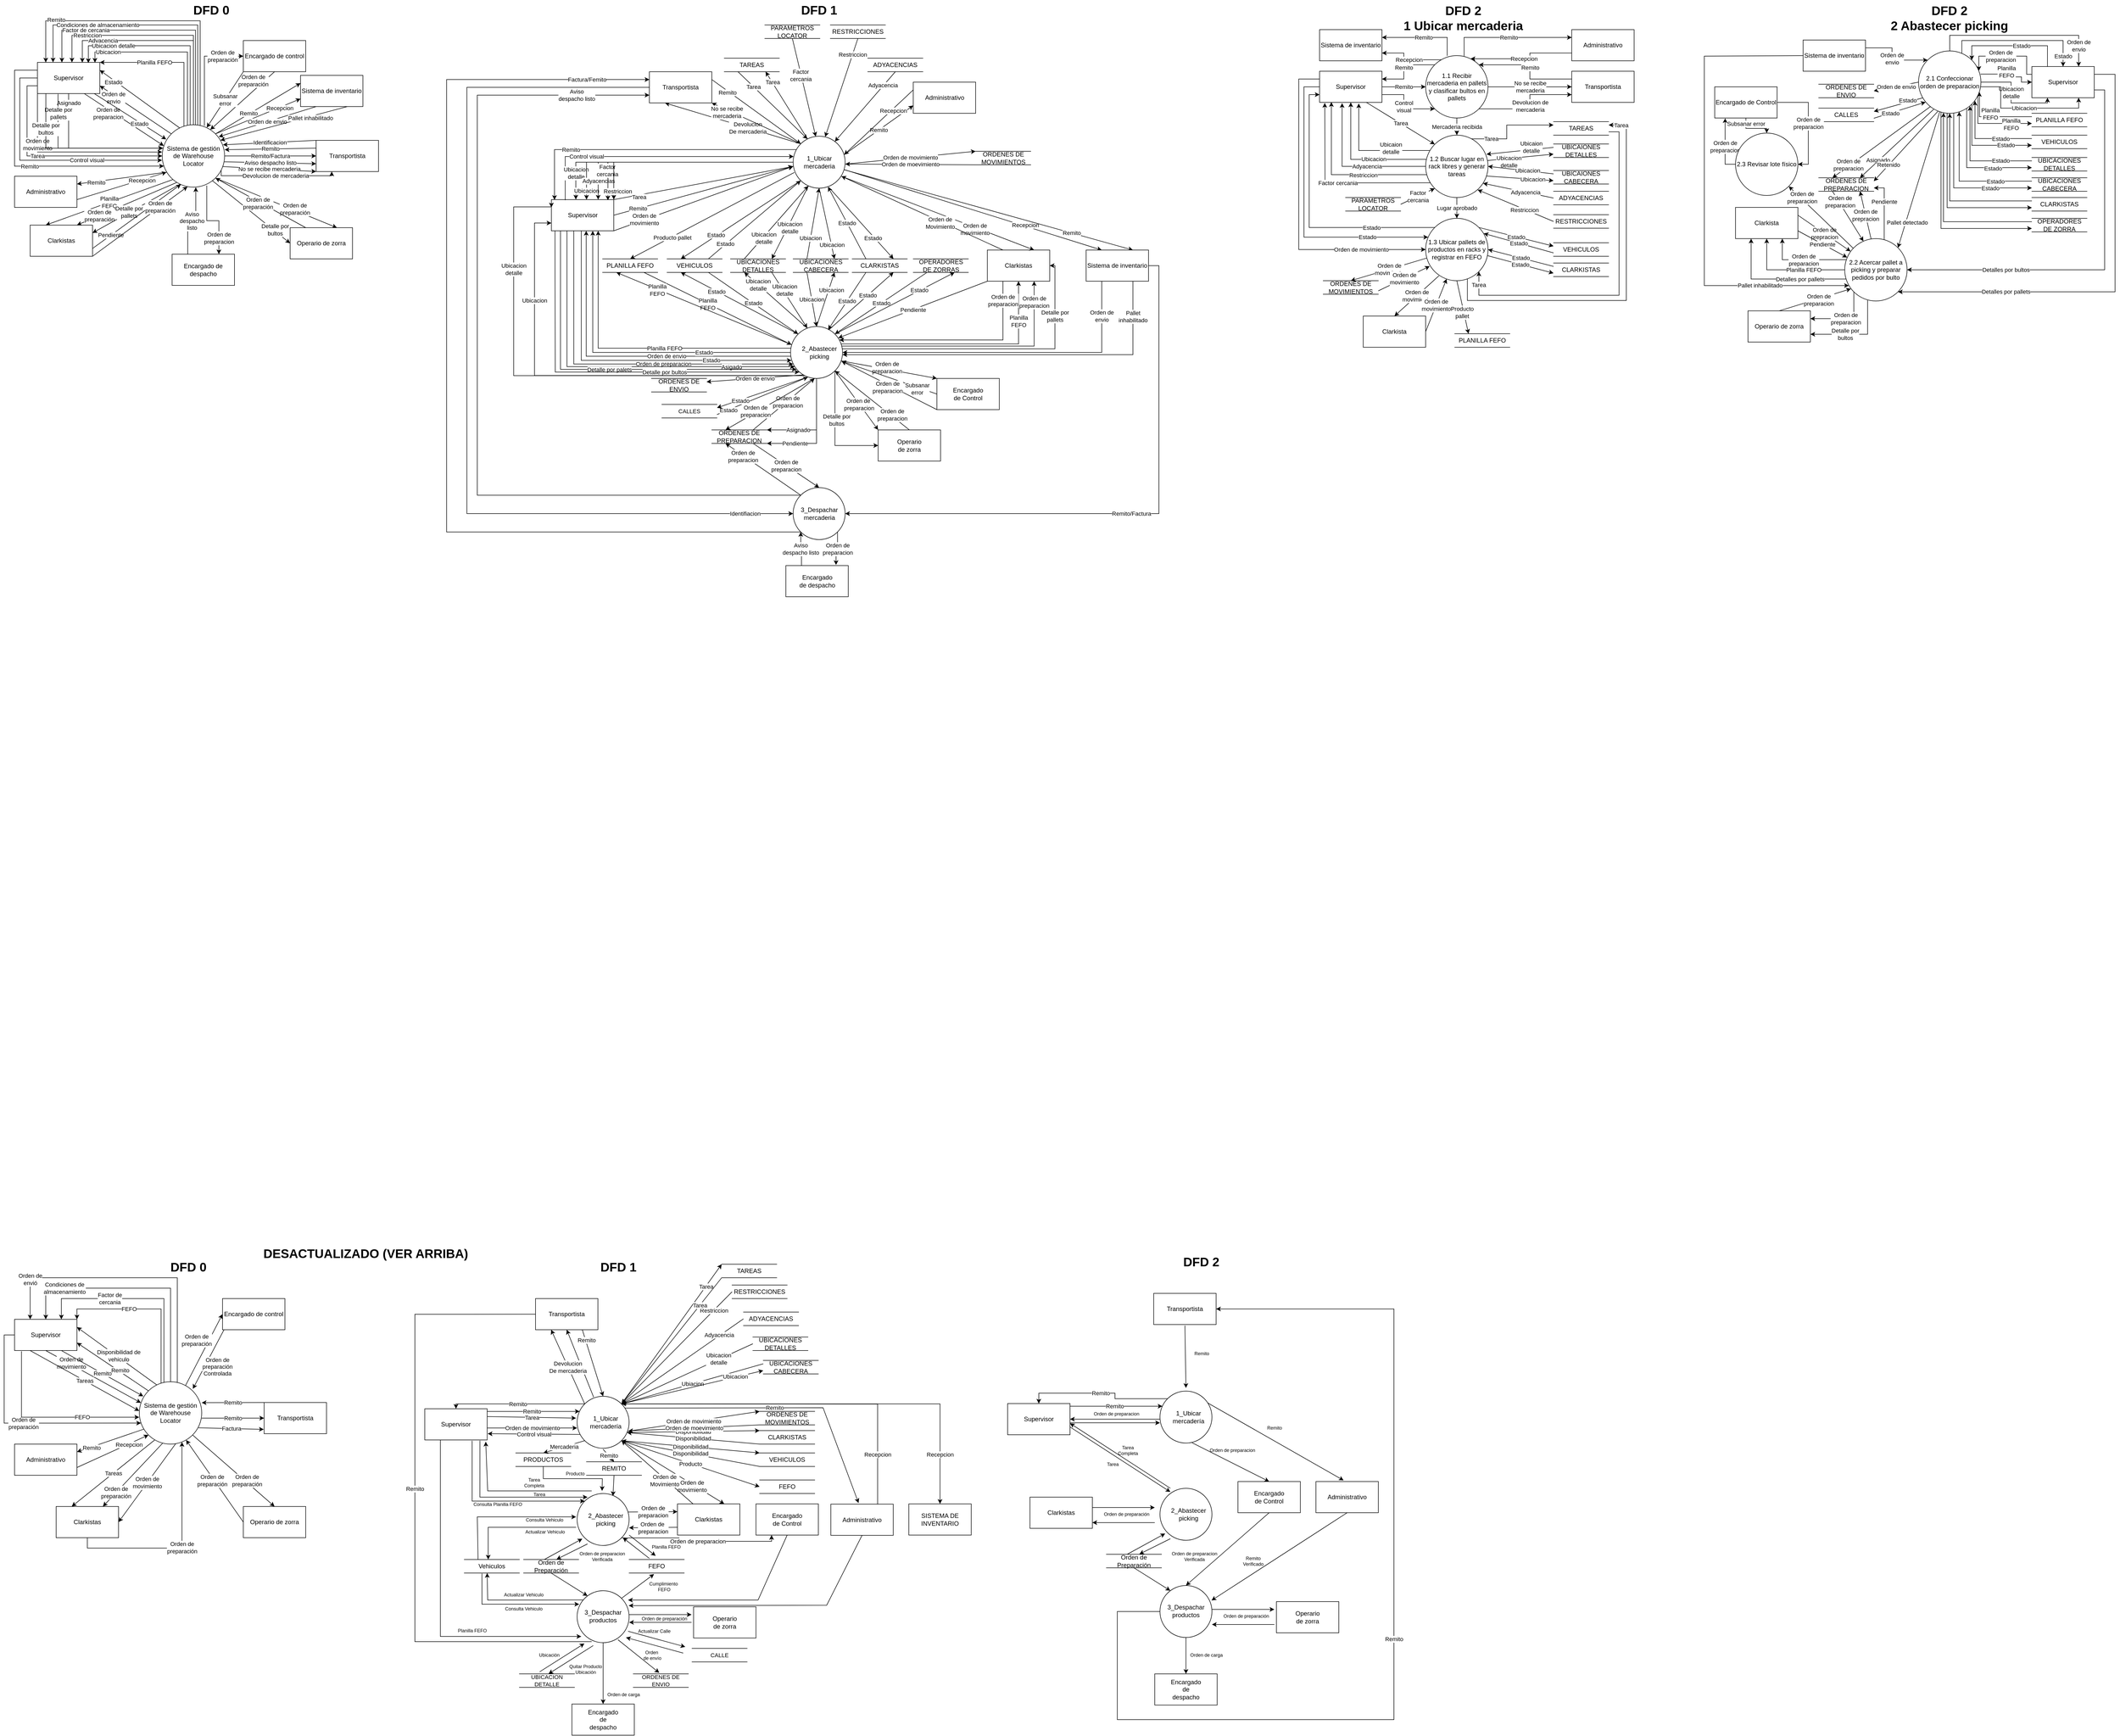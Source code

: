 <mxfile version="24.6.1" type="github" pages="2">
  <diagram id="dtz4ZYm2-1124x_eL9rx" name="DFD">
    <mxGraphModel dx="2340" dy="3574" grid="1" gridSize="10" guides="1" tooltips="1" connect="1" arrows="1" fold="1" page="1" pageScale="1" pageWidth="827" pageHeight="1169" background="#ffffff" math="0" shadow="0">
      <root>
        <mxCell id="0" />
        <mxCell id="1" parent="0" />
        <mxCell id="_3XoVfJ383ayYzKA0eGD-2" value="Orden de&lt;br&gt;movimiento" style="rounded=0;orthogonalLoop=1;jettySize=auto;html=1;exitX=0.5;exitY=1;exitDx=0;exitDy=0;entryX=0.025;entryY=0.338;entryDx=0;entryDy=0;entryPerimeter=0;" parent="1" source="zZa_1P73lOuYzELmrsZg-2" target="zZa_1P73lOuYzELmrsZg-1" edge="1">
          <mxGeometry x="-0.48" y="2" relative="1" as="geometry">
            <mxPoint x="320" y="380" as="targetPoint" />
            <mxPoint as="offset" />
          </mxGeometry>
        </mxCell>
        <mxCell id="_3XoVfJ383ayYzKA0eGD-7" value="Disponibilidad de&lt;br&gt;vehiculo" style="rounded=0;orthogonalLoop=1;jettySize=auto;html=1;exitX=0.289;exitY=0.058;exitDx=0;exitDy=0;entryX=1;entryY=0.25;entryDx=0;entryDy=0;exitPerimeter=0;" parent="1" source="zZa_1P73lOuYzELmrsZg-1" target="zZa_1P73lOuYzELmrsZg-2" edge="1">
          <mxGeometry x="-0.017" y="-2" relative="1" as="geometry">
            <mxPoint as="offset" />
          </mxGeometry>
        </mxCell>
        <mxCell id="YiQoPn7ypVEa9kBm7qLJ-7" value="Tareas" style="rounded=0;orthogonalLoop=1;jettySize=auto;html=1;exitX=0.245;exitY=0.935;exitDx=0;exitDy=0;entryX=0.25;entryY=0;entryDx=0;entryDy=0;exitPerimeter=0;" parent="1" source="zZa_1P73lOuYzELmrsZg-1" target="YiQoPn7ypVEa9kBm7qLJ-2" edge="1">
          <mxGeometry relative="1" as="geometry" />
        </mxCell>
        <mxCell id="YiQoPn7ypVEa9kBm7qLJ-10" value="Remito" style="rounded=0;orthogonalLoop=1;jettySize=auto;html=1;exitX=0.072;exitY=0.76;exitDx=0;exitDy=0;entryX=1;entryY=0.25;entryDx=0;entryDy=0;exitPerimeter=0;" parent="1" source="zZa_1P73lOuYzELmrsZg-1" target="YiQoPn7ypVEa9kBm7qLJ-1" edge="1">
          <mxGeometry x="0.571" y="2" relative="1" as="geometry">
            <mxPoint as="offset" />
          </mxGeometry>
        </mxCell>
        <mxCell id="VfRBNNF5Eisxa5Mo3TuI-1" value="Factura" style="rounded=0;orthogonalLoop=1;jettySize=auto;html=1;entryX=-0.006;entryY=0.861;entryDx=0;entryDy=0;entryPerimeter=0;exitX=0.947;exitY=0.739;exitDx=0;exitDy=0;exitPerimeter=0;" parent="1" source="zZa_1P73lOuYzELmrsZg-1" target="zZa_1P73lOuYzELmrsZg-3" edge="1">
          <mxGeometry relative="1" as="geometry">
            <mxPoint x="450" y="410" as="sourcePoint" />
          </mxGeometry>
        </mxCell>
        <mxCell id="VfRBNNF5Eisxa5Mo3TuI-2" value="Orden de&lt;br&gt;envió" style="edgeStyle=orthogonalEdgeStyle;rounded=0;orthogonalLoop=1;jettySize=auto;html=1;exitX=0.608;exitY=0.011;exitDx=0;exitDy=0;entryX=0.25;entryY=0;entryDx=0;entryDy=0;exitPerimeter=0;" parent="1" source="zZa_1P73lOuYzELmrsZg-1" target="zZa_1P73lOuYzELmrsZg-2" edge="1">
          <mxGeometry x="0.726" relative="1" as="geometry">
            <Array as="points">
              <mxPoint x="393" y="120" />
              <mxPoint x="110" y="120" />
            </Array>
            <mxPoint as="offset" />
          </mxGeometry>
        </mxCell>
        <mxCell id="VfRBNNF5Eisxa5Mo3TuI-4" value="Orden de&lt;br&gt;preparación" style="rounded=0;orthogonalLoop=1;jettySize=auto;html=1;exitX=1;exitY=1;exitDx=0;exitDy=0;entryX=0.5;entryY=0;entryDx=0;entryDy=0;" parent="1" source="zZa_1P73lOuYzELmrsZg-1" target="YiQoPn7ypVEa9kBm7qLJ-4" edge="1">
          <mxGeometry x="0.299" y="3" relative="1" as="geometry">
            <mxPoint as="offset" />
          </mxGeometry>
        </mxCell>
        <mxCell id="VfRBNNF5Eisxa5Mo3TuI-5" value="Orden de&lt;br&gt;preparación" style="rounded=0;orthogonalLoop=1;jettySize=auto;html=1;entryX=0.75;entryY=0;entryDx=0;entryDy=0;exitX=0.375;exitY=0.984;exitDx=0;exitDy=0;exitPerimeter=0;" parent="1" source="zZa_1P73lOuYzELmrsZg-1" target="YiQoPn7ypVEa9kBm7qLJ-2" edge="1">
          <mxGeometry x="0.555" relative="1" as="geometry">
            <mxPoint x="380" y="440" as="sourcePoint" />
            <mxPoint as="offset" />
          </mxGeometry>
        </mxCell>
        <mxCell id="VfRBNNF5Eisxa5Mo3TuI-6" value="Orden de&lt;br&gt;preparación" style="rounded=0;orthogonalLoop=1;jettySize=auto;html=1;exitX=0.742;exitY=0.057;exitDx=0;exitDy=0;entryX=0;entryY=0.5;entryDx=0;entryDy=0;exitPerimeter=0;" parent="1" source="zZa_1P73lOuYzELmrsZg-1" target="YiQoPn7ypVEa9kBm7qLJ-3" edge="1">
          <mxGeometry x="0.125" y="21" relative="1" as="geometry">
            <mxPoint as="offset" />
          </mxGeometry>
        </mxCell>
        <mxCell id="_3XoVfJ383ayYzKA0eGD-1" value="Remito" style="rounded=0;orthogonalLoop=1;jettySize=auto;html=1;exitX=0;exitY=0;exitDx=0;exitDy=0;entryX=1;entryY=0.75;entryDx=0;entryDy=0;" parent="1" source="zZa_1P73lOuYzELmrsZg-1" target="zZa_1P73lOuYzELmrsZg-2" edge="1">
          <mxGeometry x="-0.187" y="-2" relative="1" as="geometry">
            <mxPoint as="offset" />
          </mxGeometry>
        </mxCell>
        <mxCell id="_3XoVfJ383ayYzKA0eGD-3" value="Orden de&lt;br&gt;movimiento" style="rounded=0;orthogonalLoop=1;jettySize=auto;html=1;exitX=0.584;exitY=0.991;exitDx=0;exitDy=0;entryX=1;entryY=0.5;entryDx=0;entryDy=0;exitPerimeter=0;" parent="1" source="zZa_1P73lOuYzELmrsZg-1" target="YiQoPn7ypVEa9kBm7qLJ-2" edge="1">
          <mxGeometry relative="1" as="geometry" />
        </mxCell>
        <mxCell id="_3XoVfJ383ayYzKA0eGD-5" value="Condiciones de&lt;br&gt;almacenamiento" style="edgeStyle=orthogonalEdgeStyle;rounded=0;orthogonalLoop=1;jettySize=auto;html=1;exitX=0.5;exitY=0;exitDx=0;exitDy=0;entryX=0.5;entryY=0;entryDx=0;entryDy=0;" parent="1" source="zZa_1P73lOuYzELmrsZg-1" target="zZa_1P73lOuYzELmrsZg-2" edge="1">
          <mxGeometry x="0.6" relative="1" as="geometry">
            <Array as="points">
              <mxPoint x="380" y="140" />
              <mxPoint x="140" y="140" />
            </Array>
            <mxPoint as="offset" />
          </mxGeometry>
        </mxCell>
        <mxCell id="_3XoVfJ383ayYzKA0eGD-6" value="Factor de&lt;br&gt;cercania" style="edgeStyle=orthogonalEdgeStyle;rounded=0;orthogonalLoop=1;jettySize=auto;html=1;exitX=0.394;exitY=0.008;exitDx=0;exitDy=0;entryX=0.75;entryY=0;entryDx=0;entryDy=0;exitPerimeter=0;" parent="1" source="zZa_1P73lOuYzELmrsZg-1" target="zZa_1P73lOuYzELmrsZg-2" edge="1">
          <mxGeometry x="0.33" relative="1" as="geometry">
            <Array as="points">
              <mxPoint x="367" y="160" />
              <mxPoint x="170" y="160" />
            </Array>
            <mxPoint as="offset" />
          </mxGeometry>
        </mxCell>
        <mxCell id="_3XoVfJ383ayYzKA0eGD-8" value="FEFO" style="edgeStyle=orthogonalEdgeStyle;rounded=0;orthogonalLoop=1;jettySize=auto;html=1;exitX=0.348;exitY=0.022;exitDx=0;exitDy=0;entryX=1;entryY=0;entryDx=0;entryDy=0;exitPerimeter=0;" parent="1" source="zZa_1P73lOuYzELmrsZg-1" target="zZa_1P73lOuYzELmrsZg-2" edge="1">
          <mxGeometry x="0.26" relative="1" as="geometry">
            <Array as="points">
              <mxPoint x="362" y="180" />
              <mxPoint x="200" y="180" />
            </Array>
            <mxPoint as="offset" />
          </mxGeometry>
        </mxCell>
        <mxCell id="zZa_1P73lOuYzELmrsZg-1" value="&lt;font style=&quot;font-size: 12px;&quot;&gt;Sistema de gestión de Warehouse Locator&lt;/font&gt;" style="ellipse;whiteSpace=wrap;html=1;aspect=fixed;" parent="1" vertex="1">
          <mxGeometry x="320" y="320" width="120" height="120" as="geometry" />
        </mxCell>
        <mxCell id="Pckf7qKC1o77Quz8ey8D-3" value="Remito" style="rounded=0;orthogonalLoop=1;jettySize=auto;html=1;exitX=0.75;exitY=1;exitDx=0;exitDy=0;entryX=0.064;entryY=0.234;entryDx=0;entryDy=0;entryPerimeter=0;" parent="1" source="zZa_1P73lOuYzELmrsZg-2" target="zZa_1P73lOuYzELmrsZg-1" edge="1">
          <mxGeometry relative="1" as="geometry" />
        </mxCell>
        <mxCell id="YiQoPn7ypVEa9kBm7qLJ-6" value="Tareas" style="rounded=0;orthogonalLoop=1;jettySize=auto;html=1;exitX=0.25;exitY=1;exitDx=0;exitDy=0;entryX=-0.002;entryY=0.468;entryDx=0;entryDy=0;entryPerimeter=0;" parent="1" source="zZa_1P73lOuYzELmrsZg-2" target="zZa_1P73lOuYzELmrsZg-1" edge="1">
          <mxGeometry relative="1" as="geometry" />
        </mxCell>
        <mxCell id="VfRBNNF5Eisxa5Mo3TuI-3" value="Orden de&lt;br&gt;preparación" style="edgeStyle=orthogonalEdgeStyle;rounded=0;orthogonalLoop=1;jettySize=auto;html=1;exitX=0;exitY=0.5;exitDx=0;exitDy=0;entryX=0.027;entryY=0.663;entryDx=0;entryDy=0;entryPerimeter=0;" parent="1" source="zZa_1P73lOuYzELmrsZg-2" target="zZa_1P73lOuYzELmrsZg-1" edge="1">
          <mxGeometry relative="1" as="geometry">
            <Array as="points">
              <mxPoint x="60" y="230" />
              <mxPoint x="60" y="400" />
            </Array>
          </mxGeometry>
        </mxCell>
        <mxCell id="zZa_1P73lOuYzELmrsZg-2" value="Supervisor" style="rounded=0;whiteSpace=wrap;html=1;" parent="1" vertex="1">
          <mxGeometry x="80" y="200" width="120" height="60" as="geometry" />
        </mxCell>
        <mxCell id="Pckf7qKC1o77Quz8ey8D-1" value="Remito" style="rounded=0;orthogonalLoop=1;jettySize=auto;html=1;exitX=0;exitY=0;exitDx=0;exitDy=0;entryX=1;entryY=0.336;entryDx=0;entryDy=0;entryPerimeter=0;" parent="1" source="zZa_1P73lOuYzELmrsZg-3" target="zZa_1P73lOuYzELmrsZg-1" edge="1">
          <mxGeometry relative="1" as="geometry" />
        </mxCell>
        <mxCell id="zZa_1P73lOuYzELmrsZg-3" value="Transportista" style="rounded=0;whiteSpace=wrap;html=1;" parent="1" vertex="1">
          <mxGeometry x="560" y="360" width="120" height="60" as="geometry" />
        </mxCell>
        <mxCell id="zZa_1P73lOuYzELmrsZg-4" value="&lt;font style=&quot;font-size: 24px;&quot;&gt;&lt;b&gt;DFD 0&lt;/b&gt;&lt;/font&gt;" style="text;html=1;align=center;verticalAlign=middle;resizable=0;points=[];autosize=1;strokeColor=none;fillColor=none;" parent="1" vertex="1">
          <mxGeometry x="369" y="80" width="90" height="40" as="geometry" />
        </mxCell>
        <mxCell id="YiQoPn7ypVEa9kBm7qLJ-5" value="Recepcion" style="rounded=0;orthogonalLoop=1;jettySize=auto;html=1;exitX=1;exitY=0.75;exitDx=0;exitDy=0;entryX=0;entryY=1;entryDx=0;entryDy=0;" parent="1" source="YiQoPn7ypVEa9kBm7qLJ-1" target="zZa_1P73lOuYzELmrsZg-1" edge="1">
          <mxGeometry x="0.451" relative="1" as="geometry">
            <mxPoint y="1" as="offset" />
          </mxGeometry>
        </mxCell>
        <mxCell id="YiQoPn7ypVEa9kBm7qLJ-1" value="Administrativo" style="rounded=0;whiteSpace=wrap;html=1;" parent="1" vertex="1">
          <mxGeometry x="80" y="440" width="120" height="60" as="geometry" />
        </mxCell>
        <mxCell id="YiQoPn7ypVEa9kBm7qLJ-2" value="Clarkistas" style="rounded=0;whiteSpace=wrap;html=1;" parent="1" vertex="1">
          <mxGeometry x="160" y="560" width="120" height="60" as="geometry" />
        </mxCell>
        <mxCell id="YiQoPn7ypVEa9kBm7qLJ-3" value="Encargado de control" style="rounded=0;whiteSpace=wrap;html=1;" parent="1" vertex="1">
          <mxGeometry x="480" y="160" width="120" height="60" as="geometry" />
        </mxCell>
        <mxCell id="YiQoPn7ypVEa9kBm7qLJ-4" value="Operario de zorra" style="rounded=0;whiteSpace=wrap;html=1;" parent="1" vertex="1">
          <mxGeometry x="520" y="560" width="120" height="60" as="geometry" />
        </mxCell>
        <mxCell id="VfRBNNF5Eisxa5Mo3TuI-7" value="Orden de&lt;br&gt;preparación" style="edgeStyle=orthogonalEdgeStyle;rounded=0;orthogonalLoop=1;jettySize=auto;html=1;exitX=0.5;exitY=1;exitDx=0;exitDy=0;entryX=0.683;entryY=0.967;entryDx=0;entryDy=0;entryPerimeter=0;" parent="1" source="YiQoPn7ypVEa9kBm7qLJ-2" target="zZa_1P73lOuYzELmrsZg-1" edge="1">
          <mxGeometry relative="1" as="geometry" />
        </mxCell>
        <mxCell id="VfRBNNF5Eisxa5Mo3TuI-8" value="Orden de&lt;br&gt;preparación" style="rounded=0;orthogonalLoop=1;jettySize=auto;html=1;exitX=0;exitY=0.5;exitDx=0;exitDy=0;entryX=0.749;entryY=0.934;entryDx=0;entryDy=0;entryPerimeter=0;" parent="1" source="YiQoPn7ypVEa9kBm7qLJ-4" target="zZa_1P73lOuYzELmrsZg-1" edge="1">
          <mxGeometry x="0.038" y="3" relative="1" as="geometry">
            <mxPoint as="offset" />
          </mxGeometry>
        </mxCell>
        <mxCell id="_3XoVfJ383ayYzKA0eGD-9" value="FEFO" style="rounded=0;orthogonalLoop=1;jettySize=auto;html=1;exitX=0.111;exitY=1.024;exitDx=0;exitDy=0;entryX=-0.002;entryY=0.569;entryDx=0;entryDy=0;entryPerimeter=0;edgeStyle=orthogonalEdgeStyle;exitPerimeter=0;" parent="1" source="zZa_1P73lOuYzELmrsZg-2" target="zZa_1P73lOuYzELmrsZg-1" edge="1">
          <mxGeometry x="0.379" relative="1" as="geometry">
            <Array as="points">
              <mxPoint x="93" y="388" />
            </Array>
            <mxPoint as="offset" />
          </mxGeometry>
        </mxCell>
        <mxCell id="dPi1HmF95KN-nMSCKA0x-1" value="" style="rounded=0;orthogonalLoop=1;jettySize=auto;html=1;exitX=0.022;exitY=1.006;exitDx=0;exitDy=0;exitPerimeter=0;entryX=0.858;entryY=0.114;entryDx=0;entryDy=0;entryPerimeter=0;" parent="1" source="YiQoPn7ypVEa9kBm7qLJ-3" target="zZa_1P73lOuYzELmrsZg-1" edge="1">
          <mxGeometry x="-0.053" y="4" relative="1" as="geometry">
            <mxPoint x="1" as="offset" />
            <mxPoint x="489" y="220" as="sourcePoint" />
            <mxPoint x="430" y="340" as="targetPoint" />
          </mxGeometry>
        </mxCell>
        <mxCell id="dPi1HmF95KN-nMSCKA0x-2" value="Orden de&lt;br&gt;preparación&lt;br&gt;Controlada" style="edgeLabel;html=1;align=center;verticalAlign=middle;resizable=0;points=[];" parent="dPi1HmF95KN-nMSCKA0x-1" vertex="1" connectable="0">
          <mxGeometry x="-0.184" y="1" relative="1" as="geometry">
            <mxPoint x="11" y="23" as="offset" />
          </mxGeometry>
        </mxCell>
        <mxCell id="dPi1HmF95KN-nMSCKA0x-3" value="Remito" style="rounded=0;orthogonalLoop=1;jettySize=auto;html=1;exitX=1;exitY=0.583;exitDx=0;exitDy=0;entryX=0;entryY=0.5;entryDx=0;entryDy=0;exitPerimeter=0;" parent="1" source="zZa_1P73lOuYzELmrsZg-1" target="zZa_1P73lOuYzELmrsZg-3" edge="1">
          <mxGeometry relative="1" as="geometry">
            <mxPoint x="440" y="398.5" as="sourcePoint" />
            <mxPoint x="578" y="381.5" as="targetPoint" />
          </mxGeometry>
        </mxCell>
        <mxCell id="Q_FQF6dckXQZLW2nmg2O-1" value="" style="group" parent="1" vertex="1" connectable="0">
          <mxGeometry x="1162" y="348" width="100" height="100" as="geometry" />
        </mxCell>
        <mxCell id="-mQEHy61o7DQiUL0TPlL-1" value="Control visual" style="rounded=0;orthogonalLoop=1;jettySize=auto;html=1;exitX=0.056;exitY=0.734;exitDx=0;exitDy=0;shadow=0;exitPerimeter=0;" edge="1" parent="Q_FQF6dckXQZLW2nmg2O-1" source="Q_FQF6dckXQZLW2nmg2O-2">
          <mxGeometry relative="1" as="geometry">
            <mxPoint x="-172" y="72" as="targetPoint" />
          </mxGeometry>
        </mxCell>
        <mxCell id="Q_FQF6dckXQZLW2nmg2O-2" value="" style="ellipse;whiteSpace=wrap;html=1;aspect=fixed;" parent="Q_FQF6dckXQZLW2nmg2O-1" vertex="1">
          <mxGeometry width="100" height="100" as="geometry" />
        </mxCell>
        <mxCell id="Q_FQF6dckXQZLW2nmg2O-3" value="1_Ubicar mercadería" style="text;html=1;strokeColor=none;fillColor=none;align=center;verticalAlign=middle;whiteSpace=wrap;rounded=0;" parent="Q_FQF6dckXQZLW2nmg2O-1" vertex="1">
          <mxGeometry x="30" y="40" width="50" height="20" as="geometry" />
        </mxCell>
        <mxCell id="Q_FQF6dckXQZLW2nmg2O-4" value="" style="group" parent="1" vertex="1" connectable="0">
          <mxGeometry x="1162" y="535" width="100" height="100" as="geometry" />
        </mxCell>
        <mxCell id="Q_FQF6dckXQZLW2nmg2O-5" value="" style="ellipse;whiteSpace=wrap;html=1;aspect=fixed;" parent="Q_FQF6dckXQZLW2nmg2O-4" vertex="1">
          <mxGeometry width="100" height="100" as="geometry" />
        </mxCell>
        <mxCell id="Q_FQF6dckXQZLW2nmg2O-6" value="2_Abastecer picking" style="text;html=1;strokeColor=none;fillColor=none;align=center;verticalAlign=middle;whiteSpace=wrap;rounded=0;" parent="Q_FQF6dckXQZLW2nmg2O-4" vertex="1">
          <mxGeometry x="30" y="40" width="50" height="20" as="geometry" />
        </mxCell>
        <mxCell id="Q_FQF6dckXQZLW2nmg2O-7" value="" style="group" parent="1" vertex="1" connectable="0">
          <mxGeometry x="1162" y="722" width="100" height="100" as="geometry" />
        </mxCell>
        <mxCell id="5M9YGzhMm0kIQtHwc9o7-80" style="rounded=0;orthogonalLoop=1;jettySize=auto;html=1;exitX=1;exitY=0;exitDx=0;exitDy=0;" parent="Q_FQF6dckXQZLW2nmg2O-7" source="Q_FQF6dckXQZLW2nmg2O-8" edge="1">
          <mxGeometry relative="1" as="geometry">
            <mxPoint x="148" y="-32" as="targetPoint" />
          </mxGeometry>
        </mxCell>
        <mxCell id="Q_FQF6dckXQZLW2nmg2O-8" value="" style="ellipse;whiteSpace=wrap;html=1;aspect=fixed;" parent="Q_FQF6dckXQZLW2nmg2O-7" vertex="1">
          <mxGeometry width="100" height="100" as="geometry" />
        </mxCell>
        <mxCell id="Q_FQF6dckXQZLW2nmg2O-9" value="3_Despachar productos" style="text;html=1;strokeColor=none;fillColor=none;align=center;verticalAlign=middle;whiteSpace=wrap;rounded=0;" parent="Q_FQF6dckXQZLW2nmg2O-7" vertex="1">
          <mxGeometry x="26.654" y="37.692" width="45.692" height="22.615" as="geometry" />
        </mxCell>
        <mxCell id="Q_FQF6dckXQZLW2nmg2O-10" value="" style="group" parent="1" vertex="1" connectable="0">
          <mxGeometry x="1355" y="555" width="120" height="60" as="geometry" />
        </mxCell>
        <mxCell id="Q_FQF6dckXQZLW2nmg2O-11" value="" style="rounded=0;whiteSpace=wrap;html=1;" parent="Q_FQF6dckXQZLW2nmg2O-10" vertex="1">
          <mxGeometry width="120" height="60" as="geometry" />
        </mxCell>
        <mxCell id="Q_FQF6dckXQZLW2nmg2O-12" value="Clarkistas" style="text;html=1;strokeColor=none;fillColor=none;align=center;verticalAlign=middle;whiteSpace=wrap;rounded=0;" parent="Q_FQF6dckXQZLW2nmg2O-10" vertex="1">
          <mxGeometry x="30" y="15" width="60" height="30" as="geometry" />
        </mxCell>
        <mxCell id="Q_FQF6dckXQZLW2nmg2O-14" value="Orden de&lt;div&gt;preparacion&lt;/div&gt;" style="endArrow=classic;html=1;rounded=0;entryX=0;entryY=0.25;entryDx=0;entryDy=0;exitX=0.982;exitY=0.356;exitDx=0;exitDy=0;exitPerimeter=0;" parent="1" edge="1" target="Q_FQF6dckXQZLW2nmg2O-11" source="Q_FQF6dckXQZLW2nmg2O-5">
          <mxGeometry width="50" height="50" relative="1" as="geometry">
            <mxPoint x="1262" y="565.58" as="sourcePoint" />
            <mxPoint x="1320" y="566" as="targetPoint" />
          </mxGeometry>
        </mxCell>
        <mxCell id="Q_FQF6dckXQZLW2nmg2O-15" value="Orden de&amp;nbsp;&lt;div&gt;preparacion&lt;/div&gt;" style="endArrow=none;html=1;rounded=0;endFill=0;startArrow=classic;startFill=1;entryX=0;entryY=0.75;entryDx=0;entryDy=0;exitX=0.998;exitY=0.66;exitDx=0;exitDy=0;exitPerimeter=0;" parent="1" edge="1" target="Q_FQF6dckXQZLW2nmg2O-11" source="Q_FQF6dckXQZLW2nmg2O-5">
          <mxGeometry width="50" height="50" relative="1" as="geometry">
            <mxPoint x="1258" y="605.5" as="sourcePoint" />
            <mxPoint x="1320" y="605.5" as="targetPoint" />
          </mxGeometry>
        </mxCell>
        <mxCell id="Q_FQF6dckXQZLW2nmg2O-19" value="" style="group" parent="1" vertex="1" connectable="0">
          <mxGeometry x="1506" y="555" width="120" height="60" as="geometry" />
        </mxCell>
        <mxCell id="Q_FQF6dckXQZLW2nmg2O-20" value="" style="rounded=0;whiteSpace=wrap;html=1;" parent="Q_FQF6dckXQZLW2nmg2O-19" vertex="1">
          <mxGeometry width="120" height="60" as="geometry" />
        </mxCell>
        <mxCell id="Q_FQF6dckXQZLW2nmg2O-21" value="Encargado de Control" style="text;html=1;strokeColor=none;fillColor=none;align=center;verticalAlign=middle;whiteSpace=wrap;rounded=0;" parent="Q_FQF6dckXQZLW2nmg2O-19" vertex="1">
          <mxGeometry x="30" y="15" width="60" height="30" as="geometry" />
        </mxCell>
        <mxCell id="Q_FQF6dckXQZLW2nmg2O-22" value="Orden de preparacion" style="endArrow=classic;html=1;rounded=0;entryX=0.25;entryY=1;entryDx=0;entryDy=0;exitX=1;exitY=1;exitDx=0;exitDy=0;edgeStyle=orthogonalEdgeStyle;" parent="1" source="Q_FQF6dckXQZLW2nmg2O-5" target="Q_FQF6dckXQZLW2nmg2O-20" edge="1">
          <mxGeometry width="50" height="50" relative="1" as="geometry">
            <mxPoint x="1247.995" y="627.355" as="sourcePoint" />
            <mxPoint x="1536.64" y="622" as="targetPoint" />
            <Array as="points">
              <mxPoint x="1358" y="620" />
              <mxPoint x="1358" y="627" />
              <mxPoint x="1536" y="627" />
            </Array>
          </mxGeometry>
        </mxCell>
        <mxCell id="Q_FQF6dckXQZLW2nmg2O-23" value="" style="endArrow=classic;html=1;rounded=0;exitX=0.5;exitY=1;exitDx=0;exitDy=0;" parent="1" source="Q_FQF6dckXQZLW2nmg2O-20" edge="1">
          <mxGeometry width="50" height="50" relative="1" as="geometry">
            <mxPoint x="1052" y="672" as="sourcePoint" />
            <mxPoint x="1260" y="740" as="targetPoint" />
            <Array as="points">
              <mxPoint x="1510" y="740" />
            </Array>
          </mxGeometry>
        </mxCell>
        <mxCell id="Q_FQF6dckXQZLW2nmg2O-24" value="Supervisor" style="group" parent="1" vertex="1" connectable="0">
          <mxGeometry x="869" y="372" width="120" height="60" as="geometry" />
        </mxCell>
        <mxCell id="Q_FQF6dckXQZLW2nmg2O-26" style="rounded=0;orthogonalLoop=1;jettySize=auto;html=1;exitX=0.884;exitY=1.021;exitDx=0;exitDy=0;exitPerimeter=0;" parent="Q_FQF6dckXQZLW2nmg2O-24" source="Q_FQF6dckXQZLW2nmg2O-27" edge="1">
          <mxGeometry relative="1" as="geometry">
            <mxPoint x="313" y="170" as="targetPoint" />
            <Array as="points">
              <mxPoint x="106" y="170" />
            </Array>
          </mxGeometry>
        </mxCell>
        <mxCell id="5M9YGzhMm0kIQtHwc9o7-83" style="edgeStyle=orthogonalEdgeStyle;rounded=0;orthogonalLoop=1;jettySize=auto;html=1;exitX=0.25;exitY=1;exitDx=0;exitDy=0;" parent="Q_FQF6dckXQZLW2nmg2O-24" source="Q_FQF6dckXQZLW2nmg2O-27" edge="1">
          <mxGeometry relative="1" as="geometry">
            <mxPoint x="301" y="438" as="targetPoint" />
            <Array as="points">
              <mxPoint x="30" y="438" />
            </Array>
          </mxGeometry>
        </mxCell>
        <mxCell id="Q_FQF6dckXQZLW2nmg2O-27" value="Supervisor" style="rounded=0;whiteSpace=wrap;html=1;" parent="Q_FQF6dckXQZLW2nmg2O-24" vertex="1">
          <mxGeometry width="120" height="60" as="geometry" />
        </mxCell>
        <mxCell id="Q_FQF6dckXQZLW2nmg2O-29" value="" style="group" parent="1" vertex="1" connectable="0">
          <mxGeometry x="1650" y="555.5" width="120" height="60" as="geometry" />
        </mxCell>
        <mxCell id="Q_FQF6dckXQZLW2nmg2O-30" value="" style="rounded=0;whiteSpace=wrap;html=1;" parent="Q_FQF6dckXQZLW2nmg2O-29" vertex="1">
          <mxGeometry width="120" height="60" as="geometry" />
        </mxCell>
        <mxCell id="Q_FQF6dckXQZLW2nmg2O-31" value="Administrativo" style="text;html=1;strokeColor=none;fillColor=none;align=center;verticalAlign=middle;whiteSpace=wrap;rounded=0;" parent="Q_FQF6dckXQZLW2nmg2O-29" vertex="1">
          <mxGeometry x="30" y="15" width="60" height="30" as="geometry" />
        </mxCell>
        <mxCell id="Q_FQF6dckXQZLW2nmg2O-32" value="" style="group" parent="1" vertex="1" connectable="0">
          <mxGeometry x="1362" y="753" width="120" height="60" as="geometry" />
        </mxCell>
        <mxCell id="Q_FQF6dckXQZLW2nmg2O-33" value="Operario&lt;div&gt;de zorra&lt;/div&gt;" style="rounded=0;whiteSpace=wrap;html=1;" parent="Q_FQF6dckXQZLW2nmg2O-32" vertex="1">
          <mxGeometry x="24" width="120" height="60" as="geometry" />
        </mxCell>
        <mxCell id="Q_FQF6dckXQZLW2nmg2O-36" value="" style="endArrow=classic;html=1;rounded=0;" parent="Q_FQF6dckXQZLW2nmg2O-32" edge="1">
          <mxGeometry width="50" height="50" relative="1" as="geometry">
            <mxPoint x="-100" y="15" as="sourcePoint" />
            <mxPoint x="20" y="15" as="targetPoint" />
          </mxGeometry>
        </mxCell>
        <mxCell id="5M9YGzhMm0kIQtHwc9o7-109" value="" style="endArrow=classic;html=1;rounded=0;" parent="Q_FQF6dckXQZLW2nmg2O-32" edge="1">
          <mxGeometry width="50" height="50" relative="1" as="geometry">
            <mxPoint x="-102" y="47" as="sourcePoint" />
            <mxPoint x="8" y="77" as="targetPoint" />
          </mxGeometry>
        </mxCell>
        <mxCell id="Q_FQF6dckXQZLW2nmg2O-38" value="Remito" style="rounded=0;orthogonalLoop=1;jettySize=auto;html=1;exitX=0.75;exitY=1;exitDx=0;exitDy=0;entryX=0.5;entryY=0;entryDx=0;entryDy=0;" parent="1" edge="1" target="Q_FQF6dckXQZLW2nmg2O-2" source="-mQEHy61o7DQiUL0TPlL-12">
          <mxGeometry x="-0.68" y="2" relative="1" as="geometry">
            <mxPoint x="1240" y="220" as="sourcePoint" />
            <mxPoint x="1230" y="330" as="targetPoint" />
            <mxPoint as="offset" />
          </mxGeometry>
        </mxCell>
        <mxCell id="Q_FQF6dckXQZLW2nmg2O-39" value="" style="endArrow=classic;html=1;rounded=0;exitX=0.377;exitY=0;exitDx=0;exitDy=0;exitPerimeter=0;" parent="1" source="Q_FQF6dckXQZLW2nmg2O-40" edge="1">
          <mxGeometry width="50" height="50" relative="1" as="geometry">
            <mxPoint x="1173.7" y="689.3" as="sourcePoint" />
            <mxPoint x="1172" y="622" as="targetPoint" />
          </mxGeometry>
        </mxCell>
        <mxCell id="Q_FQF6dckXQZLW2nmg2O-40" value="Orden de Preparación" style="shape=partialRectangle;whiteSpace=wrap;html=1;left=0;right=0;fillColor=none;" parent="1" vertex="1">
          <mxGeometry x="1059" y="662" width="106" height="26" as="geometry" />
        </mxCell>
        <mxCell id="Q_FQF6dckXQZLW2nmg2O-41" value="" style="endArrow=classic;html=1;rounded=0;entryX=0.598;entryY=-0.012;entryDx=0;entryDy=0;entryPerimeter=0;" parent="1" target="Q_FQF6dckXQZLW2nmg2O-40" edge="1">
          <mxGeometry width="50" height="50" relative="1" as="geometry">
            <mxPoint x="1182" y="632" as="sourcePoint" />
            <mxPoint x="1192" y="652" as="targetPoint" />
          </mxGeometry>
        </mxCell>
        <mxCell id="Q_FQF6dckXQZLW2nmg2O-42" value="" style="endArrow=classic;html=1;rounded=0;exitX=0.5;exitY=1;exitDx=0;exitDy=0;" parent="1" source="Q_FQF6dckXQZLW2nmg2O-40" edge="1">
          <mxGeometry width="50" height="50" relative="1" as="geometry">
            <mxPoint x="1205.04" y="702" as="sourcePoint" />
            <mxPoint x="1182" y="732" as="targetPoint" />
          </mxGeometry>
        </mxCell>
        <mxCell id="Q_FQF6dckXQZLW2nmg2O-43" value="Remito" style="rounded=0;orthogonalLoop=1;jettySize=auto;html=1;entryX=0.444;entryY=-0.036;entryDx=0;entryDy=0;entryPerimeter=0;exitX=0.917;exitY=0.227;exitDx=0;exitDy=0;exitPerimeter=0;" parent="1" source="Q_FQF6dckXQZLW2nmg2O-2" target="Q_FQF6dckXQZLW2nmg2O-30" edge="1">
          <mxGeometry relative="1" as="geometry">
            <mxPoint x="1252" y="372" as="sourcePoint" />
            <Array as="points">
              <mxPoint x="1635" y="370" />
            </Array>
          </mxGeometry>
        </mxCell>
        <mxCell id="Q_FQF6dckXQZLW2nmg2O-44" style="rounded=0;orthogonalLoop=1;jettySize=auto;html=1;exitX=0.5;exitY=1;exitDx=0;exitDy=0;entryX=0.992;entryY=0.287;entryDx=0;entryDy=0;entryPerimeter=0;" parent="1" source="Q_FQF6dckXQZLW2nmg2O-30" target="Q_FQF6dckXQZLW2nmg2O-8" edge="1">
          <mxGeometry relative="1" as="geometry">
            <Array as="points">
              <mxPoint x="1642" y="750" />
            </Array>
          </mxGeometry>
        </mxCell>
        <mxCell id="Q_FQF6dckXQZLW2nmg2O-45" value="" style="group" parent="1" vertex="1" connectable="0">
          <mxGeometry x="1128" y="940" width="120" height="60" as="geometry" />
        </mxCell>
        <mxCell id="Q_FQF6dckXQZLW2nmg2O-46" value="Encargado&lt;div&gt;de&lt;/div&gt;&lt;div&gt;despacho&lt;/div&gt;" style="rounded=0;whiteSpace=wrap;html=1;" parent="Q_FQF6dckXQZLW2nmg2O-45" vertex="1">
          <mxGeometry x="24" width="120" height="60" as="geometry" />
        </mxCell>
        <mxCell id="Q_FQF6dckXQZLW2nmg2O-48" value="Remito" style="edgeStyle=orthogonalEdgeStyle;rounded=0;orthogonalLoop=1;jettySize=auto;html=1;entryX=-0.007;entryY=0.503;entryDx=0;entryDy=0;entryPerimeter=0;" parent="1" edge="1">
          <mxGeometry relative="1" as="geometry">
            <Array as="points">
              <mxPoint x="1162" y="820" />
              <mxPoint x="850" y="820" />
              <mxPoint x="850" y="190" />
            </Array>
            <mxPoint x="1190" y="820" as="sourcePoint" />
            <mxPoint x="1149.16" y="190.18" as="targetPoint" />
          </mxGeometry>
        </mxCell>
        <mxCell id="Q_FQF6dckXQZLW2nmg2O-49" value="Orden de carga" style="text;html=1;strokeColor=none;fillColor=none;align=center;verticalAlign=middle;whiteSpace=wrap;rounded=0;fontSize=9;" parent="1" vertex="1">
          <mxGeometry x="1202" y="908" width="99" height="27" as="geometry" />
        </mxCell>
        <mxCell id="Q_FQF6dckXQZLW2nmg2O-50" style="edgeStyle=orthogonalEdgeStyle;rounded=0;orthogonalLoop=1;jettySize=auto;html=1;exitX=0.5;exitY=1;exitDx=0;exitDy=0;entryX=0.5;entryY=0;entryDx=0;entryDy=0;" parent="1" source="Q_FQF6dckXQZLW2nmg2O-8" target="Q_FQF6dckXQZLW2nmg2O-46" edge="1">
          <mxGeometry relative="1" as="geometry" />
        </mxCell>
        <mxCell id="Q_FQF6dckXQZLW2nmg2O-53" value="Orden de preparacion&lt;div&gt;Verificada&lt;/div&gt;" style="text;html=1;strokeColor=none;fillColor=none;align=center;verticalAlign=middle;whiteSpace=wrap;rounded=0;fontSize=9;" parent="1" vertex="1">
          <mxGeometry x="1160.5" y="642" width="99" height="27" as="geometry" />
        </mxCell>
        <mxCell id="Q_FQF6dckXQZLW2nmg2O-57" value="Tarea" style="text;html=1;strokeColor=none;fillColor=none;align=center;verticalAlign=middle;whiteSpace=wrap;rounded=0;fontSize=9;" parent="1" vertex="1">
          <mxGeometry x="1040" y="523" width="99" height="27" as="geometry" />
        </mxCell>
        <mxCell id="Q_FQF6dckXQZLW2nmg2O-58" style="rounded=0;orthogonalLoop=1;jettySize=auto;html=1;exitX=0.977;exitY=1.057;exitDx=0;exitDy=0;endArrow=none;endFill=0;startArrow=classic;startFill=1;exitPerimeter=0;" parent="1" source="Q_FQF6dckXQZLW2nmg2O-27" edge="1">
          <mxGeometry relative="1" as="geometry">
            <mxPoint x="1190" y="530" as="targetPoint" />
            <mxPoint x="989" y="410" as="sourcePoint" />
            <Array as="points">
              <mxPoint x="990" y="530" />
            </Array>
          </mxGeometry>
        </mxCell>
        <mxCell id="Q_FQF6dckXQZLW2nmg2O-59" value="Tarea&lt;br&gt;Completa" style="text;html=1;strokeColor=none;fillColor=none;align=center;verticalAlign=middle;whiteSpace=wrap;rounded=0;fontSize=9;" parent="1" vertex="1">
          <mxGeometry x="1030" y="500" width="99" height="27" as="geometry" />
        </mxCell>
        <mxCell id="Q_FQF6dckXQZLW2nmg2O-60" value="Orden de movimiento" style="edgeStyle=orthogonalEdgeStyle;rounded=0;orthogonalLoop=1;jettySize=auto;html=1;exitX=1;exitY=0.5;exitDx=0;exitDy=0;endArrow=classic;endFill=1;startArrow=none;startFill=0;" parent="1" edge="1">
          <mxGeometry relative="1" as="geometry">
            <mxPoint x="1162" y="409" as="targetPoint" />
            <mxPoint x="989" y="409" as="sourcePoint" />
          </mxGeometry>
        </mxCell>
        <mxCell id="Q_FQF6dckXQZLW2nmg2O-62" value="&lt;font style=&quot;font-size: 24px;&quot;&gt;&lt;b&gt;DFD 1&lt;/b&gt;&lt;/font&gt;" style="text;html=1;align=center;verticalAlign=middle;resizable=0;points=[];autosize=1;strokeColor=none;fillColor=none;" parent="1" vertex="1">
          <mxGeometry x="1196" y="80" width="90" height="40" as="geometry" />
        </mxCell>
        <mxCell id="Q_FQF6dckXQZLW2nmg2O-63" value="Remito" style="edgeStyle=orthogonalEdgeStyle;rounded=0;orthogonalLoop=1;jettySize=auto;html=1;exitX=0;exitY=0;exitDx=0;exitDy=0;entryX=0.5;entryY=0;entryDx=0;entryDy=0;" parent="1" source="Q_FQF6dckXQZLW2nmg2O-2" target="Q_FQF6dckXQZLW2nmg2O-27" edge="1">
          <mxGeometry x="0.001" relative="1" as="geometry">
            <Array as="points">
              <mxPoint x="929" y="363" />
            </Array>
            <mxPoint as="offset" />
          </mxGeometry>
        </mxCell>
        <mxCell id="Q_FQF6dckXQZLW2nmg2O-64" value="Remito" style="edgeStyle=orthogonalEdgeStyle;rounded=0;orthogonalLoop=1;jettySize=auto;html=1;exitX=1;exitY=0;exitDx=0;exitDy=0;entryX=0.048;entryY=0.291;entryDx=0;entryDy=0;entryPerimeter=0;" parent="1" source="Q_FQF6dckXQZLW2nmg2O-27" target="Q_FQF6dckXQZLW2nmg2O-2" edge="1">
          <mxGeometry x="-0.0" relative="1" as="geometry">
            <Array as="points">
              <mxPoint x="989" y="377" />
            </Array>
            <mxPoint as="offset" />
          </mxGeometry>
        </mxCell>
        <mxCell id="5M9YGzhMm0kIQtHwc9o7-1" value="" style="group" parent="1" vertex="1" connectable="0">
          <mxGeometry x="2283" y="338" width="100" height="100" as="geometry" />
        </mxCell>
        <mxCell id="5M9YGzhMm0kIQtHwc9o7-2" value="" style="ellipse;whiteSpace=wrap;html=1;aspect=fixed;" parent="5M9YGzhMm0kIQtHwc9o7-1" vertex="1">
          <mxGeometry width="100" height="100" as="geometry" />
        </mxCell>
        <mxCell id="5M9YGzhMm0kIQtHwc9o7-3" value="1_Ubicar mercadería" style="text;html=1;strokeColor=none;fillColor=none;align=center;verticalAlign=middle;whiteSpace=wrap;rounded=0;" parent="5M9YGzhMm0kIQtHwc9o7-1" vertex="1">
          <mxGeometry x="30" y="40" width="50" height="20" as="geometry" />
        </mxCell>
        <mxCell id="5M9YGzhMm0kIQtHwc9o7-4" value="" style="group" parent="1" vertex="1" connectable="0">
          <mxGeometry x="2283" y="525" width="100" height="100" as="geometry" />
        </mxCell>
        <mxCell id="5M9YGzhMm0kIQtHwc9o7-5" value="" style="ellipse;whiteSpace=wrap;html=1;aspect=fixed;" parent="5M9YGzhMm0kIQtHwc9o7-4" vertex="1">
          <mxGeometry width="100" height="100" as="geometry" />
        </mxCell>
        <mxCell id="5M9YGzhMm0kIQtHwc9o7-6" value="2_Abastecer picking" style="text;html=1;strokeColor=none;fillColor=none;align=center;verticalAlign=middle;whiteSpace=wrap;rounded=0;" parent="5M9YGzhMm0kIQtHwc9o7-4" vertex="1">
          <mxGeometry x="30" y="40" width="50" height="20" as="geometry" />
        </mxCell>
        <mxCell id="5M9YGzhMm0kIQtHwc9o7-7" value="" style="group" parent="1" vertex="1" connectable="0">
          <mxGeometry x="2283" y="712" width="100" height="100" as="geometry" />
        </mxCell>
        <mxCell id="5M9YGzhMm0kIQtHwc9o7-8" value="" style="ellipse;whiteSpace=wrap;html=1;aspect=fixed;" parent="5M9YGzhMm0kIQtHwc9o7-7" vertex="1">
          <mxGeometry width="100" height="100" as="geometry" />
        </mxCell>
        <mxCell id="5M9YGzhMm0kIQtHwc9o7-9" value="3_Despachar productos" style="text;html=1;strokeColor=none;fillColor=none;align=center;verticalAlign=middle;whiteSpace=wrap;rounded=0;" parent="5M9YGzhMm0kIQtHwc9o7-7" vertex="1">
          <mxGeometry x="26.654" y="37.692" width="45.692" height="22.615" as="geometry" />
        </mxCell>
        <mxCell id="5M9YGzhMm0kIQtHwc9o7-10" value="" style="group" parent="1" vertex="1" connectable="0">
          <mxGeometry x="2033" y="542" width="120" height="60" as="geometry" />
        </mxCell>
        <mxCell id="5M9YGzhMm0kIQtHwc9o7-11" value="" style="rounded=0;whiteSpace=wrap;html=1;" parent="5M9YGzhMm0kIQtHwc9o7-10" vertex="1">
          <mxGeometry width="120" height="60" as="geometry" />
        </mxCell>
        <mxCell id="5M9YGzhMm0kIQtHwc9o7-12" value="Clarkistas" style="text;html=1;strokeColor=none;fillColor=none;align=center;verticalAlign=middle;whiteSpace=wrap;rounded=0;" parent="5M9YGzhMm0kIQtHwc9o7-10" vertex="1">
          <mxGeometry x="30" y="15" width="60" height="30" as="geometry" />
        </mxCell>
        <mxCell id="5M9YGzhMm0kIQtHwc9o7-13" value="Orden de preparación" style="text;html=1;strokeColor=none;fillColor=none;align=center;verticalAlign=middle;whiteSpace=wrap;rounded=0;fontSize=9;" parent="1" vertex="1">
          <mxGeometry x="2153" y="565.5" width="132" height="19" as="geometry" />
        </mxCell>
        <mxCell id="5M9YGzhMm0kIQtHwc9o7-14" value="" style="endArrow=classic;html=1;rounded=0;" parent="1" edge="1">
          <mxGeometry width="50" height="50" relative="1" as="geometry">
            <mxPoint x="2153" y="562" as="sourcePoint" />
            <mxPoint x="2273" y="562" as="targetPoint" />
          </mxGeometry>
        </mxCell>
        <mxCell id="5M9YGzhMm0kIQtHwc9o7-15" value="" style="endArrow=none;html=1;rounded=0;endFill=0;startArrow=classic;startFill=1;" parent="1" edge="1">
          <mxGeometry width="50" height="50" relative="1" as="geometry">
            <mxPoint x="2153" y="591" as="sourcePoint" />
            <mxPoint x="2273" y="591" as="targetPoint" />
          </mxGeometry>
        </mxCell>
        <mxCell id="5M9YGzhMm0kIQtHwc9o7-16" value="" style="group" parent="1" vertex="1" connectable="0">
          <mxGeometry x="2271" y="150" width="120" height="60" as="geometry" />
        </mxCell>
        <mxCell id="5M9YGzhMm0kIQtHwc9o7-17" value="" style="rounded=0;whiteSpace=wrap;html=1;" parent="5M9YGzhMm0kIQtHwc9o7-16" vertex="1">
          <mxGeometry width="120" height="60" as="geometry" />
        </mxCell>
        <mxCell id="5M9YGzhMm0kIQtHwc9o7-18" value="Transportista" style="text;html=1;strokeColor=none;fillColor=none;align=center;verticalAlign=middle;whiteSpace=wrap;rounded=0;" parent="5M9YGzhMm0kIQtHwc9o7-16" vertex="1">
          <mxGeometry x="30" y="15" width="60" height="30" as="geometry" />
        </mxCell>
        <mxCell id="5M9YGzhMm0kIQtHwc9o7-19" value="" style="group" parent="1" vertex="1" connectable="0">
          <mxGeometry x="2433" y="512" width="120" height="60" as="geometry" />
        </mxCell>
        <mxCell id="5M9YGzhMm0kIQtHwc9o7-20" value="" style="rounded=0;whiteSpace=wrap;html=1;" parent="5M9YGzhMm0kIQtHwc9o7-19" vertex="1">
          <mxGeometry width="120" height="60" as="geometry" />
        </mxCell>
        <mxCell id="5M9YGzhMm0kIQtHwc9o7-21" value="Encargado de Control" style="text;html=1;strokeColor=none;fillColor=none;align=center;verticalAlign=middle;whiteSpace=wrap;rounded=0;" parent="5M9YGzhMm0kIQtHwc9o7-19" vertex="1">
          <mxGeometry x="30" y="15" width="60" height="30" as="geometry" />
        </mxCell>
        <mxCell id="5M9YGzhMm0kIQtHwc9o7-22" value="" style="endArrow=classic;html=1;rounded=0;entryX=0.5;entryY=0;entryDx=0;entryDy=0;exitX=0.617;exitY=0.993;exitDx=0;exitDy=0;exitPerimeter=0;" parent="1" source="5M9YGzhMm0kIQtHwc9o7-2" target="5M9YGzhMm0kIQtHwc9o7-20" edge="1">
          <mxGeometry width="50" height="50" relative="1" as="geometry">
            <mxPoint x="2383" y="387.58" as="sourcePoint" />
            <mxPoint x="2583" y="452" as="targetPoint" />
          </mxGeometry>
        </mxCell>
        <mxCell id="5M9YGzhMm0kIQtHwc9o7-23" value="" style="endArrow=classic;html=1;rounded=0;exitX=0.5;exitY=1;exitDx=0;exitDy=0;entryX=0.5;entryY=0;entryDx=0;entryDy=0;" parent="1" source="5M9YGzhMm0kIQtHwc9o7-20" target="5M9YGzhMm0kIQtHwc9o7-8" edge="1">
          <mxGeometry width="50" height="50" relative="1" as="geometry">
            <mxPoint x="2173" y="662" as="sourcePoint" />
            <mxPoint x="2373" y="726.42" as="targetPoint" />
          </mxGeometry>
        </mxCell>
        <mxCell id="5M9YGzhMm0kIQtHwc9o7-24" value="" style="group" parent="1" vertex="1" connectable="0">
          <mxGeometry x="1690" y="392" width="120" height="60" as="geometry" />
        </mxCell>
        <mxCell id="5M9YGzhMm0kIQtHwc9o7-25" style="edgeStyle=orthogonalEdgeStyle;rounded=0;orthogonalLoop=1;jettySize=auto;html=1;exitX=1;exitY=0.5;exitDx=0;exitDy=0;endArrow=none;endFill=0;startArrow=classic;startFill=1;" parent="5M9YGzhMm0kIQtHwc9o7-24" source="5M9YGzhMm0kIQtHwc9o7-27" edge="1">
          <mxGeometry relative="1" as="geometry">
            <mxPoint x="593" as="targetPoint" />
          </mxGeometry>
        </mxCell>
        <mxCell id="5M9YGzhMm0kIQtHwc9o7-26" style="rounded=0;orthogonalLoop=1;jettySize=auto;html=1;exitX=1;exitY=0.75;exitDx=0;exitDy=0;" parent="5M9YGzhMm0kIQtHwc9o7-24" source="5M9YGzhMm0kIQtHwc9o7-27" edge="1">
          <mxGeometry relative="1" as="geometry">
            <mxPoint x="613" y="140" as="targetPoint" />
          </mxGeometry>
        </mxCell>
        <mxCell id="5M9YGzhMm0kIQtHwc9o7-27" value="" style="rounded=0;whiteSpace=wrap;html=1;" parent="5M9YGzhMm0kIQtHwc9o7-24" vertex="1">
          <mxGeometry x="300" y="-30" width="120" height="60" as="geometry" />
        </mxCell>
        <mxCell id="5M9YGzhMm0kIQtHwc9o7-28" value="Supervisor" style="text;html=1;strokeColor=none;fillColor=none;align=center;verticalAlign=middle;whiteSpace=wrap;rounded=0;" parent="5M9YGzhMm0kIQtHwc9o7-24" vertex="1">
          <mxGeometry x="330" y="-15" width="60" height="30" as="geometry" />
        </mxCell>
        <mxCell id="5M9YGzhMm0kIQtHwc9o7-29" value="" style="group" parent="1" vertex="1" connectable="0">
          <mxGeometry x="2583" y="512" width="120" height="60" as="geometry" />
        </mxCell>
        <mxCell id="5M9YGzhMm0kIQtHwc9o7-30" value="" style="rounded=0;whiteSpace=wrap;html=1;" parent="5M9YGzhMm0kIQtHwc9o7-29" vertex="1">
          <mxGeometry width="120" height="60" as="geometry" />
        </mxCell>
        <mxCell id="5M9YGzhMm0kIQtHwc9o7-31" value="Administrativo" style="text;html=1;strokeColor=none;fillColor=none;align=center;verticalAlign=middle;whiteSpace=wrap;rounded=0;" parent="5M9YGzhMm0kIQtHwc9o7-29" vertex="1">
          <mxGeometry x="30" y="15" width="60" height="30" as="geometry" />
        </mxCell>
        <mxCell id="5M9YGzhMm0kIQtHwc9o7-32" value="" style="group" parent="1" vertex="1" connectable="0">
          <mxGeometry x="2483" y="743" width="120" height="60" as="geometry" />
        </mxCell>
        <mxCell id="5M9YGzhMm0kIQtHwc9o7-33" value="" style="rounded=0;whiteSpace=wrap;html=1;" parent="5M9YGzhMm0kIQtHwc9o7-32" vertex="1">
          <mxGeometry x="24" width="120" height="60" as="geometry" />
        </mxCell>
        <mxCell id="5M9YGzhMm0kIQtHwc9o7-34" value="Operario de zorra" style="text;html=1;strokeColor=none;fillColor=none;align=center;verticalAlign=middle;whiteSpace=wrap;rounded=0;" parent="5M9YGzhMm0kIQtHwc9o7-32" vertex="1">
          <mxGeometry x="54" y="15" width="60" height="30" as="geometry" />
        </mxCell>
        <mxCell id="5M9YGzhMm0kIQtHwc9o7-35" value="Orden de preparación" style="text;html=1;strokeColor=none;fillColor=none;align=center;verticalAlign=middle;whiteSpace=wrap;rounded=0;fontSize=9;" parent="5M9YGzhMm0kIQtHwc9o7-32" vertex="1">
          <mxGeometry x="-100" y="18.5" width="132" height="19" as="geometry" />
        </mxCell>
        <mxCell id="5M9YGzhMm0kIQtHwc9o7-36" value="" style="endArrow=classic;html=1;rounded=0;" parent="5M9YGzhMm0kIQtHwc9o7-32" edge="1">
          <mxGeometry width="50" height="50" relative="1" as="geometry">
            <mxPoint x="-100" y="15" as="sourcePoint" />
            <mxPoint x="20" y="15" as="targetPoint" />
          </mxGeometry>
        </mxCell>
        <mxCell id="5M9YGzhMm0kIQtHwc9o7-37" value="" style="endArrow=none;html=1;rounded=0;endFill=0;startArrow=classic;startFill=1;" parent="5M9YGzhMm0kIQtHwc9o7-32" edge="1">
          <mxGeometry width="50" height="50" relative="1" as="geometry">
            <mxPoint x="-100" y="44" as="sourcePoint" />
            <mxPoint x="20" y="44" as="targetPoint" />
          </mxGeometry>
        </mxCell>
        <mxCell id="5M9YGzhMm0kIQtHwc9o7-38" style="rounded=0;orthogonalLoop=1;jettySize=auto;html=1;" parent="1" edge="1">
          <mxGeometry relative="1" as="geometry">
            <mxPoint x="2331" y="212" as="sourcePoint" />
            <mxPoint x="2333" y="332" as="targetPoint" />
          </mxGeometry>
        </mxCell>
        <mxCell id="5M9YGzhMm0kIQtHwc9o7-39" value="" style="endArrow=classic;html=1;rounded=0;exitX=0.377;exitY=0;exitDx=0;exitDy=0;exitPerimeter=0;" parent="1" source="5M9YGzhMm0kIQtHwc9o7-40" edge="1">
          <mxGeometry width="50" height="50" relative="1" as="geometry">
            <mxPoint x="2294.7" y="679.3" as="sourcePoint" />
            <mxPoint x="2293" y="612" as="targetPoint" />
          </mxGeometry>
        </mxCell>
        <mxCell id="5M9YGzhMm0kIQtHwc9o7-40" value="Orden de Preparación" style="shape=partialRectangle;whiteSpace=wrap;html=1;left=0;right=0;fillColor=none;" parent="1" vertex="1">
          <mxGeometry x="2180" y="652" width="106" height="26" as="geometry" />
        </mxCell>
        <mxCell id="5M9YGzhMm0kIQtHwc9o7-41" value="" style="endArrow=classic;html=1;rounded=0;entryX=0.598;entryY=-0.012;entryDx=0;entryDy=0;entryPerimeter=0;" parent="1" target="5M9YGzhMm0kIQtHwc9o7-40" edge="1">
          <mxGeometry width="50" height="50" relative="1" as="geometry">
            <mxPoint x="2303" y="622" as="sourcePoint" />
            <mxPoint x="2313" y="642" as="targetPoint" />
          </mxGeometry>
        </mxCell>
        <mxCell id="5M9YGzhMm0kIQtHwc9o7-42" value="" style="endArrow=classic;html=1;rounded=0;exitX=0.5;exitY=1;exitDx=0;exitDy=0;" parent="1" source="5M9YGzhMm0kIQtHwc9o7-40" edge="1">
          <mxGeometry width="50" height="50" relative="1" as="geometry">
            <mxPoint x="2326.04" y="692" as="sourcePoint" />
            <mxPoint x="2303" y="722" as="targetPoint" />
          </mxGeometry>
        </mxCell>
        <mxCell id="5M9YGzhMm0kIQtHwc9o7-43" style="rounded=0;orthogonalLoop=1;jettySize=auto;html=1;entryX=0.444;entryY=-0.036;entryDx=0;entryDy=0;entryPerimeter=0;exitX=0.917;exitY=0.227;exitDx=0;exitDy=0;exitPerimeter=0;" parent="1" source="5M9YGzhMm0kIQtHwc9o7-2" target="5M9YGzhMm0kIQtHwc9o7-30" edge="1">
          <mxGeometry relative="1" as="geometry">
            <mxPoint x="2373" y="362" as="sourcePoint" />
          </mxGeometry>
        </mxCell>
        <mxCell id="5M9YGzhMm0kIQtHwc9o7-44" style="rounded=0;orthogonalLoop=1;jettySize=auto;html=1;exitX=0.5;exitY=1;exitDx=0;exitDy=0;entryX=0.992;entryY=0.287;entryDx=0;entryDy=0;entryPerimeter=0;" parent="1" source="5M9YGzhMm0kIQtHwc9o7-30" target="5M9YGzhMm0kIQtHwc9o7-8" edge="1">
          <mxGeometry relative="1" as="geometry" />
        </mxCell>
        <mxCell id="5M9YGzhMm0kIQtHwc9o7-45" value="" style="group" parent="1" vertex="1" connectable="0">
          <mxGeometry x="2249" y="882" width="120" height="60" as="geometry" />
        </mxCell>
        <mxCell id="5M9YGzhMm0kIQtHwc9o7-46" value="" style="rounded=0;whiteSpace=wrap;html=1;" parent="5M9YGzhMm0kIQtHwc9o7-45" vertex="1">
          <mxGeometry x="24" width="120" height="60" as="geometry" />
        </mxCell>
        <mxCell id="5M9YGzhMm0kIQtHwc9o7-47" value="Encargado de despacho" style="text;html=1;strokeColor=none;fillColor=none;align=center;verticalAlign=middle;whiteSpace=wrap;rounded=0;" parent="5M9YGzhMm0kIQtHwc9o7-45" vertex="1">
          <mxGeometry x="54" y="15" width="60" height="30" as="geometry" />
        </mxCell>
        <mxCell id="5M9YGzhMm0kIQtHwc9o7-48" value="Remito" style="edgeStyle=orthogonalEdgeStyle;rounded=0;orthogonalLoop=1;jettySize=auto;html=1;exitX=0;exitY=0.5;exitDx=0;exitDy=0;entryX=1;entryY=0.5;entryDx=0;entryDy=0;" parent="1" source="5M9YGzhMm0kIQtHwc9o7-8" target="5M9YGzhMm0kIQtHwc9o7-17" edge="1">
          <mxGeometry relative="1" as="geometry">
            <Array as="points">
              <mxPoint x="2201" y="762" />
              <mxPoint x="2201" y="970" />
              <mxPoint x="2733" y="970" />
              <mxPoint x="2733" y="180" />
            </Array>
          </mxGeometry>
        </mxCell>
        <mxCell id="5M9YGzhMm0kIQtHwc9o7-49" value="Orden de carga" style="text;html=1;strokeColor=none;fillColor=none;align=center;verticalAlign=middle;whiteSpace=wrap;rounded=0;fontSize=9;" parent="1" vertex="1">
          <mxGeometry x="2323" y="832" width="99" height="27" as="geometry" />
        </mxCell>
        <mxCell id="5M9YGzhMm0kIQtHwc9o7-50" style="edgeStyle=orthogonalEdgeStyle;rounded=0;orthogonalLoop=1;jettySize=auto;html=1;exitX=0.5;exitY=1;exitDx=0;exitDy=0;entryX=0.5;entryY=0;entryDx=0;entryDy=0;" parent="1" source="5M9YGzhMm0kIQtHwc9o7-8" target="5M9YGzhMm0kIQtHwc9o7-46" edge="1">
          <mxGeometry relative="1" as="geometry" />
        </mxCell>
        <mxCell id="5M9YGzhMm0kIQtHwc9o7-51" value="Orden de preparacion" style="text;html=1;strokeColor=none;fillColor=none;align=center;verticalAlign=middle;whiteSpace=wrap;rounded=0;fontSize=9;" parent="1" vertex="1">
          <mxGeometry x="2373" y="438" width="99" height="27" as="geometry" />
        </mxCell>
        <mxCell id="5M9YGzhMm0kIQtHwc9o7-52" value="Orden de preparacion&lt;div&gt;Verificada&lt;/div&gt;" style="text;html=1;strokeColor=none;fillColor=none;align=center;verticalAlign=middle;whiteSpace=wrap;rounded=0;fontSize=9;" parent="1" vertex="1">
          <mxGeometry x="2300" y="642" width="99" height="27" as="geometry" />
        </mxCell>
        <mxCell id="5M9YGzhMm0kIQtHwc9o7-53" value="Remito" style="text;html=1;strokeColor=none;fillColor=none;align=center;verticalAlign=middle;whiteSpace=wrap;rounded=0;fontSize=9;" parent="1" vertex="1">
          <mxGeometry x="2454" y="395" width="99" height="27" as="geometry" />
        </mxCell>
        <mxCell id="5M9YGzhMm0kIQtHwc9o7-54" value="Remito&lt;div&gt;Verificado&lt;/div&gt;" style="text;html=1;strokeColor=none;fillColor=none;align=center;verticalAlign=middle;whiteSpace=wrap;rounded=0;fontSize=9;" parent="1" vertex="1">
          <mxGeometry x="2413" y="651" width="99" height="27" as="geometry" />
        </mxCell>
        <mxCell id="5M9YGzhMm0kIQtHwc9o7-55" value="Orden de preparacion" style="text;html=1;strokeColor=none;fillColor=none;align=center;verticalAlign=middle;whiteSpace=wrap;rounded=0;fontSize=9;" parent="1" vertex="1">
          <mxGeometry x="2150" y="368" width="99" height="27" as="geometry" />
        </mxCell>
        <mxCell id="5M9YGzhMm0kIQtHwc9o7-56" value="Tarea" style="text;html=1;strokeColor=none;fillColor=none;align=center;verticalAlign=middle;whiteSpace=wrap;rounded=0;fontSize=9;" parent="1" vertex="1">
          <mxGeometry x="2143" y="465" width="99" height="27" as="geometry" />
        </mxCell>
        <mxCell id="5M9YGzhMm0kIQtHwc9o7-57" style="rounded=0;orthogonalLoop=1;jettySize=auto;html=1;exitX=1;exitY=0.75;exitDx=0;exitDy=0;endArrow=none;endFill=0;startArrow=classic;startFill=1;" parent="1" edge="1">
          <mxGeometry relative="1" as="geometry">
            <mxPoint x="2303" y="525" as="targetPoint" />
            <mxPoint x="2110" y="400" as="sourcePoint" />
          </mxGeometry>
        </mxCell>
        <mxCell id="5M9YGzhMm0kIQtHwc9o7-58" value="Tarea&lt;br&gt;Completa" style="text;html=1;strokeColor=none;fillColor=none;align=center;verticalAlign=middle;whiteSpace=wrap;rounded=0;fontSize=9;" parent="1" vertex="1">
          <mxGeometry x="2172" y="438" width="99" height="27" as="geometry" />
        </mxCell>
        <mxCell id="5M9YGzhMm0kIQtHwc9o7-59" style="edgeStyle=orthogonalEdgeStyle;rounded=0;orthogonalLoop=1;jettySize=auto;html=1;exitX=1;exitY=0.5;exitDx=0;exitDy=0;endArrow=classic;endFill=1;startArrow=none;startFill=0;" parent="1" edge="1">
          <mxGeometry relative="1" as="geometry">
            <mxPoint x="2283" y="399" as="targetPoint" />
            <mxPoint x="2110" y="399" as="sourcePoint" />
          </mxGeometry>
        </mxCell>
        <mxCell id="5M9YGzhMm0kIQtHwc9o7-60" value="Remito" style="text;html=1;strokeColor=none;fillColor=none;align=center;verticalAlign=middle;whiteSpace=wrap;rounded=0;fontSize=9;" parent="1" vertex="1">
          <mxGeometry x="2314" y="252" width="99" height="27" as="geometry" />
        </mxCell>
        <mxCell id="5M9YGzhMm0kIQtHwc9o7-61" value="&lt;font style=&quot;font-size: 24px;&quot;&gt;&lt;b&gt;DFD 2&lt;/b&gt;&lt;/font&gt;" style="text;html=1;align=center;verticalAlign=middle;resizable=0;points=[];autosize=1;strokeColor=none;fillColor=none;" parent="1" vertex="1">
          <mxGeometry x="2317" y="70" width="90" height="40" as="geometry" />
        </mxCell>
        <mxCell id="5M9YGzhMm0kIQtHwc9o7-62" value="Remito" style="edgeStyle=orthogonalEdgeStyle;rounded=0;orthogonalLoop=1;jettySize=auto;html=1;exitX=0;exitY=0;exitDx=0;exitDy=0;entryX=0.5;entryY=0;entryDx=0;entryDy=0;" parent="1" source="5M9YGzhMm0kIQtHwc9o7-2" target="5M9YGzhMm0kIQtHwc9o7-27" edge="1">
          <mxGeometry relative="1" as="geometry" />
        </mxCell>
        <mxCell id="5M9YGzhMm0kIQtHwc9o7-63" value="Remito" style="edgeStyle=orthogonalEdgeStyle;rounded=0;orthogonalLoop=1;jettySize=auto;html=1;exitX=1;exitY=0;exitDx=0;exitDy=0;entryX=0.048;entryY=0.291;entryDx=0;entryDy=0;entryPerimeter=0;" parent="1" source="5M9YGzhMm0kIQtHwc9o7-27" target="5M9YGzhMm0kIQtHwc9o7-2" edge="1">
          <mxGeometry relative="1" as="geometry">
            <Array as="points">
              <mxPoint x="2110" y="367" />
            </Array>
          </mxGeometry>
        </mxCell>
        <mxCell id="5M9YGzhMm0kIQtHwc9o7-66" value="Vehiculos" style="shape=partialRectangle;whiteSpace=wrap;html=1;left=0;right=0;fillColor=none;" parent="1" vertex="1">
          <mxGeometry x="945" y="662" width="106" height="26" as="geometry" />
        </mxCell>
        <mxCell id="5M9YGzhMm0kIQtHwc9o7-67" value="" style="endArrow=classic;html=1;rounded=0;exitX=0.25;exitY=0;exitDx=0;exitDy=0;" parent="1" source="5M9YGzhMm0kIQtHwc9o7-66" edge="1">
          <mxGeometry width="50" height="50" relative="1" as="geometry">
            <mxPoint x="986" y="665" as="sourcePoint" />
            <mxPoint x="1160" y="580" as="targetPoint" />
            <Array as="points">
              <mxPoint x="970" y="580" />
            </Array>
          </mxGeometry>
        </mxCell>
        <mxCell id="5M9YGzhMm0kIQtHwc9o7-69" value="" style="endArrow=none;html=1;rounded=0;exitX=0.25;exitY=0;exitDx=0;exitDy=0;endFill=0;startArrow=classic;startFill=1;" parent="1" edge="1">
          <mxGeometry width="50" height="50" relative="1" as="geometry">
            <mxPoint x="991" y="662" as="sourcePoint" />
            <mxPoint x="1160" y="600" as="targetPoint" />
            <Array as="points">
              <mxPoint x="991" y="600" />
            </Array>
          </mxGeometry>
        </mxCell>
        <mxCell id="5M9YGzhMm0kIQtHwc9o7-70" value="Consulta Vehiculo" style="text;html=1;strokeColor=none;fillColor=none;align=center;verticalAlign=middle;whiteSpace=wrap;rounded=0;fontSize=9;" parent="1" vertex="1">
          <mxGeometry x="1050" y="572" width="99" height="27" as="geometry" />
        </mxCell>
        <mxCell id="5M9YGzhMm0kIQtHwc9o7-71" value="Actualizar Vehiculo" style="text;html=1;strokeColor=none;fillColor=none;align=center;verticalAlign=middle;whiteSpace=wrap;rounded=0;fontSize=9;" parent="1" vertex="1">
          <mxGeometry x="1051" y="595" width="99" height="27" as="geometry" />
        </mxCell>
        <mxCell id="5M9YGzhMm0kIQtHwc9o7-72" value="" style="endArrow=classic;html=1;rounded=0;exitX=0.358;exitY=1.116;exitDx=0;exitDy=0;exitPerimeter=0;" parent="1" edge="1">
          <mxGeometry width="50" height="50" relative="1" as="geometry">
            <mxPoint x="978.948" y="689.016" as="sourcePoint" />
            <mxPoint x="1166" y="748" as="targetPoint" />
            <Array as="points">
              <mxPoint x="979" y="748" />
              <mxPoint x="1076" y="748" />
            </Array>
          </mxGeometry>
        </mxCell>
        <mxCell id="5M9YGzhMm0kIQtHwc9o7-73" value="" style="endArrow=none;html=1;rounded=0;exitX=0.358;exitY=1.116;exitDx=0;exitDy=0;exitPerimeter=0;entryX=0.114;entryY=0.178;entryDx=0;entryDy=0;entryPerimeter=0;startArrow=classic;startFill=1;endFill=0;" parent="1" target="Q_FQF6dckXQZLW2nmg2O-8" edge="1">
          <mxGeometry width="50" height="50" relative="1" as="geometry">
            <mxPoint x="988.998" y="687.996" as="sourcePoint" />
            <mxPoint x="1176.05" y="746.98" as="targetPoint" />
            <Array as="points">
              <mxPoint x="990" y="740" />
              <mxPoint x="1090" y="740" />
            </Array>
          </mxGeometry>
        </mxCell>
        <mxCell id="5M9YGzhMm0kIQtHwc9o7-74" value="Actualizar Vehiculo" style="text;html=1;strokeColor=none;fillColor=none;align=center;verticalAlign=middle;whiteSpace=wrap;rounded=0;fontSize=9;" parent="1" vertex="1">
          <mxGeometry x="1010" y="716" width="99" height="27" as="geometry" />
        </mxCell>
        <mxCell id="5M9YGzhMm0kIQtHwc9o7-75" value="Consulta Vehiculo" style="text;html=1;strokeColor=none;fillColor=none;align=center;verticalAlign=middle;whiteSpace=wrap;rounded=0;fontSize=9;" parent="1" vertex="1">
          <mxGeometry x="1010" y="743" width="99" height="27" as="geometry" />
        </mxCell>
        <mxCell id="5M9YGzhMm0kIQtHwc9o7-76" value="FEFO" style="shape=partialRectangle;whiteSpace=wrap;html=1;left=0;right=0;fillColor=none;" parent="1" vertex="1">
          <mxGeometry x="1262" y="662" width="106" height="26" as="geometry" />
        </mxCell>
        <mxCell id="5M9YGzhMm0kIQtHwc9o7-77" value="" style="endArrow=classic;html=1;rounded=0;exitX=0.377;exitY=0;exitDx=0;exitDy=0;exitPerimeter=0;" parent="1" edge="1">
          <mxGeometry width="50" height="50" relative="1" as="geometry">
            <mxPoint x="1301.04" y="660" as="sourcePoint" />
            <mxPoint x="1250" y="620" as="targetPoint" />
          </mxGeometry>
        </mxCell>
        <mxCell id="5M9YGzhMm0kIQtHwc9o7-78" value="" style="endArrow=none;html=1;rounded=0;exitX=0.377;exitY=0;exitDx=0;exitDy=0;exitPerimeter=0;endFill=0;startArrow=classic;startFill=1;" parent="1" edge="1">
          <mxGeometry width="50" height="50" relative="1" as="geometry">
            <mxPoint x="1313.04" y="655" as="sourcePoint" />
            <mxPoint x="1262" y="615" as="targetPoint" />
          </mxGeometry>
        </mxCell>
        <mxCell id="5M9YGzhMm0kIQtHwc9o7-79" value="Planilla FEFO" style="text;html=1;strokeColor=none;fillColor=none;align=center;verticalAlign=middle;whiteSpace=wrap;rounded=0;fontSize=9;" parent="1" vertex="1">
          <mxGeometry x="1284" y="624" width="99" height="27" as="geometry" />
        </mxCell>
        <mxCell id="5M9YGzhMm0kIQtHwc9o7-81" value="Cumplimiento&amp;nbsp;&lt;div&gt;FEFO&lt;/div&gt;" style="text;html=1;strokeColor=none;fillColor=none;align=center;verticalAlign=middle;whiteSpace=wrap;rounded=0;fontSize=9;" parent="1" vertex="1">
          <mxGeometry x="1280" y="700" width="99" height="27" as="geometry" />
        </mxCell>
        <mxCell id="5M9YGzhMm0kIQtHwc9o7-82" value="UBICACION&lt;div style=&quot;font-size: 11px;&quot;&gt;DETALLE&lt;/div&gt;" style="shape=partialRectangle;whiteSpace=wrap;html=1;left=0;right=0;fillColor=none;fontSize=11;" parent="1" vertex="1">
          <mxGeometry x="1051" y="882" width="106" height="26" as="geometry" />
        </mxCell>
        <mxCell id="5M9YGzhMm0kIQtHwc9o7-84" value="Planilla FEFO" style="text;html=1;strokeColor=none;fillColor=none;align=center;verticalAlign=middle;whiteSpace=wrap;rounded=0;fontSize=9;" parent="1" vertex="1">
          <mxGeometry x="911" y="785" width="99" height="27" as="geometry" />
        </mxCell>
        <mxCell id="5M9YGzhMm0kIQtHwc9o7-85" value="RESTRICCIONES" style="shape=partialRectangle;whiteSpace=wrap;html=1;left=0;right=0;fillColor=none;" parent="1" vertex="1">
          <mxGeometry x="1460" y="134" width="106" height="26" as="geometry" />
        </mxCell>
        <mxCell id="5M9YGzhMm0kIQtHwc9o7-86" value="Restriccion" style="endArrow=classic;html=1;rounded=0;exitX=0;exitY=0.5;exitDx=0;exitDy=0;entryX=1;entryY=0;entryDx=0;entryDy=0;" parent="1" edge="1" target="Q_FQF6dckXQZLW2nmg2O-2" source="5M9YGzhMm0kIQtHwc9o7-85">
          <mxGeometry x="-0.671" width="50" height="50" relative="1" as="geometry">
            <mxPoint x="1271.5" y="398.15" as="sourcePoint" />
            <mxPoint x="1340.5" y="397.86" as="targetPoint" />
            <mxPoint as="offset" />
          </mxGeometry>
        </mxCell>
        <mxCell id="5M9YGzhMm0kIQtHwc9o7-89" style="edgeStyle=orthogonalEdgeStyle;rounded=0;orthogonalLoop=1;jettySize=auto;html=1;exitX=0;exitY=0;exitDx=0;exitDy=0;entryX=0.759;entryY=1.026;entryDx=0;entryDy=0;entryPerimeter=0;endArrow=none;endFill=0;startArrow=classic;startFill=1;" parent="1" source="Q_FQF6dckXQZLW2nmg2O-5" target="Q_FQF6dckXQZLW2nmg2O-27" edge="1">
          <mxGeometry relative="1" as="geometry">
            <mxPoint x="960" y="430" as="targetPoint" />
          </mxGeometry>
        </mxCell>
        <mxCell id="5M9YGzhMm0kIQtHwc9o7-90" value="Consulta Planilla FEFO" style="text;html=1;strokeColor=none;fillColor=none;align=center;verticalAlign=middle;whiteSpace=wrap;rounded=0;fontSize=9;" parent="1" vertex="1">
          <mxGeometry x="960" y="542" width="99" height="27" as="geometry" />
        </mxCell>
        <mxCell id="5M9YGzhMm0kIQtHwc9o7-91" value="" style="endArrow=classic;html=1;rounded=0;" parent="1" edge="1">
          <mxGeometry width="50" height="50" relative="1" as="geometry">
            <mxPoint x="1090" y="878" as="sourcePoint" />
            <mxPoint x="1176" y="823.5" as="targetPoint" />
          </mxGeometry>
        </mxCell>
        <mxCell id="5M9YGzhMm0kIQtHwc9o7-92" value="" style="endArrow=classic;html=1;rounded=0;exitX=0.786;exitY=0.943;exitDx=0;exitDy=0;exitPerimeter=0;" parent="1" source="Q_FQF6dckXQZLW2nmg2O-8" edge="1">
          <mxGeometry width="50" height="50" relative="1" as="geometry">
            <mxPoint x="1314" y="822" as="sourcePoint" />
            <mxPoint x="1320" y="880" as="targetPoint" />
          </mxGeometry>
        </mxCell>
        <mxCell id="5M9YGzhMm0kIQtHwc9o7-93" value="Ubicación" style="text;html=1;strokeColor=none;fillColor=none;align=center;verticalAlign=middle;whiteSpace=wrap;rounded=0;fontSize=9;" parent="1" vertex="1">
          <mxGeometry x="1059" y="832" width="99" height="27" as="geometry" />
        </mxCell>
        <mxCell id="5M9YGzhMm0kIQtHwc9o7-94" value="Quitar Producto&lt;div&gt;Ubicación&lt;/div&gt;" style="text;html=1;strokeColor=none;fillColor=none;align=center;verticalAlign=middle;whiteSpace=wrap;rounded=0;fontSize=9;" parent="1" vertex="1">
          <mxGeometry x="1129" y="859" width="99" height="27" as="geometry" />
        </mxCell>
        <mxCell id="5M9YGzhMm0kIQtHwc9o7-95" value="ORDENES DE ENVIO" style="shape=partialRectangle;whiteSpace=wrap;html=1;left=0;right=0;fillColor=none;fontSize=11;" parent="1" vertex="1">
          <mxGeometry x="1270" y="882" width="106" height="26" as="geometry" />
        </mxCell>
        <mxCell id="5M9YGzhMm0kIQtHwc9o7-96" value="Orden&lt;div&gt;&amp;nbsp;de envío&lt;/div&gt;" style="text;html=1;strokeColor=none;fillColor=none;align=center;verticalAlign=middle;whiteSpace=wrap;rounded=0;fontSize=9;" parent="1" vertex="1">
          <mxGeometry x="1256" y="832" width="99" height="27" as="geometry" />
        </mxCell>
        <mxCell id="5M9YGzhMm0kIQtHwc9o7-97" value="REMITO" style="shape=partialRectangle;whiteSpace=wrap;html=1;left=0;right=0;fillColor=none;" parent="1" vertex="1">
          <mxGeometry x="1180" y="474" width="106" height="26" as="geometry" />
        </mxCell>
        <mxCell id="5M9YGzhMm0kIQtHwc9o7-98" value="Remito" style="rounded=0;orthogonalLoop=1;jettySize=auto;html=1;entryX=0.5;entryY=0;entryDx=0;entryDy=0;" parent="1" target="5M9YGzhMm0kIQtHwc9o7-97" edge="1">
          <mxGeometry relative="1" as="geometry">
            <mxPoint x="1212" y="450" as="sourcePoint" />
          </mxGeometry>
        </mxCell>
        <mxCell id="5M9YGzhMm0kIQtHwc9o7-99" style="rounded=0;orthogonalLoop=1;jettySize=auto;html=1;exitX=0.5;exitY=1;exitDx=0;exitDy=0;entryX=0.689;entryY=0.048;entryDx=0;entryDy=0;entryPerimeter=0;" parent="1" source="5M9YGzhMm0kIQtHwc9o7-97" target="Q_FQF6dckXQZLW2nmg2O-5" edge="1">
          <mxGeometry relative="1" as="geometry" />
        </mxCell>
        <mxCell id="5M9YGzhMm0kIQtHwc9o7-101" style="rounded=0;orthogonalLoop=1;jettySize=auto;html=1;endArrow=none;endFill=0;startArrow=classic;startFill=1;exitX=0.5;exitY=1;exitDx=0;exitDy=0;entryX=0.318;entryY=0.018;entryDx=0;entryDy=0;entryPerimeter=0;" parent="1" edge="1" target="Q_FQF6dckXQZLW2nmg2O-2" source="-mQEHy61o7DQiUL0TPlL-12">
          <mxGeometry relative="1" as="geometry">
            <mxPoint x="1202" y="220" as="sourcePoint" />
            <mxPoint x="1204" y="340" as="targetPoint" />
          </mxGeometry>
        </mxCell>
        <mxCell id="5M9YGzhMm0kIQtHwc9o7-102" value="Devolucion&lt;br&gt;&lt;div&gt;De mercaderia&lt;/div&gt;" style="rounded=0;orthogonalLoop=1;jettySize=auto;html=1;endArrow=none;endFill=0;startArrow=classic;startFill=1;exitX=0.25;exitY=1;exitDx=0;exitDy=0;entryX=0;entryY=0;entryDx=0;entryDy=0;" parent="1" edge="1" target="Q_FQF6dckXQZLW2nmg2O-2" source="-mQEHy61o7DQiUL0TPlL-12">
          <mxGeometry relative="1" as="geometry">
            <mxPoint x="1187" y="220" as="sourcePoint" />
            <mxPoint x="1189" y="340" as="targetPoint" />
          </mxGeometry>
        </mxCell>
        <mxCell id="5M9YGzhMm0kIQtHwc9o7-107" value="" style="endArrow=none;html=1;rounded=0;endFill=0;startArrow=classic;startFill=1;" parent="1" edge="1">
          <mxGeometry width="50" height="50" relative="1" as="geometry">
            <mxPoint x="1107" y="882" as="sourcePoint" />
            <mxPoint x="1193" y="827.5" as="targetPoint" />
          </mxGeometry>
        </mxCell>
        <mxCell id="5M9YGzhMm0kIQtHwc9o7-108" value="CALLE" style="shape=partialRectangle;whiteSpace=wrap;html=1;left=0;right=0;fillColor=none;fontSize=11;" parent="1" vertex="1">
          <mxGeometry x="1383" y="833" width="106" height="26" as="geometry" />
        </mxCell>
        <mxCell id="Q_FQF6dckXQZLW2nmg2O-35" value="Orden de preparación" style="text;html=1;strokeColor=none;fillColor=none;align=center;verticalAlign=middle;whiteSpace=wrap;rounded=0;fontSize=9;" parent="1" vertex="1">
          <mxGeometry x="1263.5" y="766" width="132" height="19" as="geometry" />
        </mxCell>
        <mxCell id="Q_FQF6dckXQZLW2nmg2O-37" value="" style="endArrow=none;html=1;rounded=0;endFill=0;startArrow=classic;startFill=1;" parent="1" edge="1">
          <mxGeometry width="50" height="50" relative="1" as="geometry">
            <mxPoint x="1262" y="782.92" as="sourcePoint" />
            <mxPoint x="1382" y="782.92" as="targetPoint" />
          </mxGeometry>
        </mxCell>
        <mxCell id="5M9YGzhMm0kIQtHwc9o7-111" value="" style="endArrow=none;html=1;rounded=0;endFill=0;startArrow=classic;startFill=1;" parent="1" edge="1">
          <mxGeometry width="50" height="50" relative="1" as="geometry">
            <mxPoint x="1256" y="812" as="sourcePoint" />
            <mxPoint x="1366" y="842" as="targetPoint" />
          </mxGeometry>
        </mxCell>
        <mxCell id="5M9YGzhMm0kIQtHwc9o7-112" value="Actualizar Calle" style="text;html=1;strokeColor=none;fillColor=none;align=center;verticalAlign=middle;whiteSpace=wrap;rounded=0;fontSize=9;" parent="1" vertex="1">
          <mxGeometry x="1261" y="786" width="99" height="27" as="geometry" />
        </mxCell>
        <mxCell id="5M9YGzhMm0kIQtHwc9o7-116" style="edgeStyle=orthogonalEdgeStyle;rounded=0;orthogonalLoop=1;jettySize=auto;html=1;exitX=0.5;exitY=1;exitDx=0;exitDy=0;" parent="1" source="5M9YGzhMm0kIQtHwc9o7-113" edge="1">
          <mxGeometry relative="1" as="geometry">
            <mxPoint x="1210" y="530" as="targetPoint" />
          </mxGeometry>
        </mxCell>
        <mxCell id="5M9YGzhMm0kIQtHwc9o7-113" value="PRODUCTOS" style="shape=partialRectangle;whiteSpace=wrap;html=1;left=0;right=0;fillColor=none;" parent="1" vertex="1">
          <mxGeometry x="1044" y="457" width="106" height="26" as="geometry" />
        </mxCell>
        <mxCell id="5M9YGzhMm0kIQtHwc9o7-115" value="Mercaderia" style="rounded=0;orthogonalLoop=1;jettySize=auto;html=1;exitX=0;exitY=1;exitDx=0;exitDy=0;entryX=0.5;entryY=0;entryDx=0;entryDy=0;" parent="1" source="Q_FQF6dckXQZLW2nmg2O-2" target="5M9YGzhMm0kIQtHwc9o7-113" edge="1">
          <mxGeometry relative="1" as="geometry" />
        </mxCell>
        <mxCell id="5M9YGzhMm0kIQtHwc9o7-118" value="Producto" style="text;html=1;strokeColor=none;fillColor=none;align=center;verticalAlign=middle;whiteSpace=wrap;rounded=0;fontSize=9;" parent="1" vertex="1">
          <mxGeometry x="1109" y="483" width="99" height="27" as="geometry" />
        </mxCell>
        <mxCell id="-mQEHy61o7DQiUL0TPlL-3" value="Recepcion" style="rounded=0;orthogonalLoop=1;jettySize=auto;html=1;exitX=0.75;exitY=0;exitDx=0;exitDy=0;entryX=1;entryY=0;entryDx=0;entryDy=0;edgeStyle=orthogonalEdgeStyle;" edge="1" parent="1" source="Q_FQF6dckXQZLW2nmg2O-30" target="Q_FQF6dckXQZLW2nmg2O-2">
          <mxGeometry x="-0.721" relative="1" as="geometry">
            <Array as="points">
              <mxPoint x="1672" y="363" />
              <mxPoint x="1247" y="363" />
            </Array>
            <mxPoint as="offset" />
          </mxGeometry>
        </mxCell>
        <mxCell id="-mQEHy61o7DQiUL0TPlL-6" value="Recepcion" style="rounded=0;orthogonalLoop=1;jettySize=auto;html=1;exitX=1;exitY=0;exitDx=0;exitDy=0;entryX=0.5;entryY=0;entryDx=0;entryDy=0;edgeStyle=orthogonalEdgeStyle;" edge="1" parent="1" source="Q_FQF6dckXQZLW2nmg2O-2" target="-mQEHy61o7DQiUL0TPlL-34">
          <mxGeometry x="0.764" relative="1" as="geometry">
            <mxPoint x="1540" y="333" as="targetPoint" />
            <mxPoint as="offset" />
          </mxGeometry>
        </mxCell>
        <mxCell id="-mQEHy61o7DQiUL0TPlL-8" value="Ubiacion" style="rounded=0;orthogonalLoop=1;jettySize=auto;html=1;exitX=0;exitY=0.25;exitDx=0;exitDy=0;entryX=1;entryY=0;entryDx=0;entryDy=0;" edge="1" parent="1" source="-mQEHy61o7DQiUL0TPlL-7" target="Q_FQF6dckXQZLW2nmg2O-2">
          <mxGeometry relative="1" as="geometry" />
        </mxCell>
        <mxCell id="-mQEHy61o7DQiUL0TPlL-7" value="UBICACIONES&lt;br&gt;&lt;div&gt;CABECERA&lt;/div&gt;" style="shape=partialRectangle;whiteSpace=wrap;html=1;left=0;right=0;fillColor=none;" vertex="1" parent="1">
          <mxGeometry x="1520" y="279" width="106" height="26" as="geometry" />
        </mxCell>
        <mxCell id="-mQEHy61o7DQiUL0TPlL-9" value="Ubicacion" style="rounded=0;orthogonalLoop=1;jettySize=auto;html=1;exitX=1;exitY=0;exitDx=0;exitDy=0;entryX=0;entryY=0.75;entryDx=0;entryDy=0;" edge="1" parent="1" source="Q_FQF6dckXQZLW2nmg2O-2" target="-mQEHy61o7DQiUL0TPlL-7">
          <mxGeometry x="0.608" y="1" relative="1" as="geometry">
            <mxPoint as="offset" />
          </mxGeometry>
        </mxCell>
        <mxCell id="-mQEHy61o7DQiUL0TPlL-11" value="Adyacencia" style="rounded=0;orthogonalLoop=1;jettySize=auto;html=1;exitX=0;exitY=0.5;exitDx=0;exitDy=0;entryX=1;entryY=0;entryDx=0;entryDy=0;" edge="1" parent="1" source="-mQEHy61o7DQiUL0TPlL-10" target="Q_FQF6dckXQZLW2nmg2O-2">
          <mxGeometry x="-0.608" y="-1" relative="1" as="geometry">
            <mxPoint as="offset" />
          </mxGeometry>
        </mxCell>
        <mxCell id="-mQEHy61o7DQiUL0TPlL-10" value="ADYACENCIAS" style="shape=partialRectangle;whiteSpace=wrap;html=1;left=0;right=0;fillColor=none;" vertex="1" parent="1">
          <mxGeometry x="1482" y="186" width="106" height="26" as="geometry" />
        </mxCell>
        <mxCell id="-mQEHy61o7DQiUL0TPlL-12" value="Transportista" style="rounded=0;whiteSpace=wrap;html=1;" vertex="1" parent="1">
          <mxGeometry x="1082" y="160" width="120" height="60" as="geometry" />
        </mxCell>
        <mxCell id="-mQEHy61o7DQiUL0TPlL-16" value="Ubicacion&lt;div&gt;detalle&lt;/div&gt;" style="rounded=0;orthogonalLoop=1;jettySize=auto;html=1;exitX=0;exitY=0.5;exitDx=0;exitDy=0;entryX=1;entryY=0;entryDx=0;entryDy=0;" edge="1" parent="1" source="-mQEHy61o7DQiUL0TPlL-15" target="Q_FQF6dckXQZLW2nmg2O-2">
          <mxGeometry x="-0.487" y="-2" relative="1" as="geometry">
            <mxPoint y="1" as="offset" />
          </mxGeometry>
        </mxCell>
        <mxCell id="-mQEHy61o7DQiUL0TPlL-15" value="UBICACIONES&lt;div&gt;DETALLES&lt;/div&gt;" style="shape=partialRectangle;whiteSpace=wrap;html=1;left=0;right=0;fillColor=none;" vertex="1" parent="1">
          <mxGeometry x="1500" y="234" width="106" height="26" as="geometry" />
        </mxCell>
        <mxCell id="Q_FQF6dckXQZLW2nmg2O-25" value="Tarea" style="rounded=0;orthogonalLoop=1;jettySize=auto;html=1;exitX=-0.02;exitY=0.42;exitDx=0;exitDy=0;endArrow=none;endFill=0;startArrow=classic;startFill=1;exitPerimeter=0;entryX=1;entryY=0.25;entryDx=0;entryDy=0;" parent="1" source="Q_FQF6dckXQZLW2nmg2O-2" edge="1" target="Q_FQF6dckXQZLW2nmg2O-27">
          <mxGeometry relative="1" as="geometry">
            <mxPoint x="1010" y="398" as="targetPoint" />
          </mxGeometry>
        </mxCell>
        <mxCell id="-mQEHy61o7DQiUL0TPlL-17" value="TAREAS" style="shape=partialRectangle;whiteSpace=wrap;html=1;left=0;right=0;fillColor=none;" vertex="1" parent="1">
          <mxGeometry x="1440" y="94" width="106" height="26" as="geometry" />
        </mxCell>
        <mxCell id="-mQEHy61o7DQiUL0TPlL-18" value="Tarea" style="rounded=0;orthogonalLoop=1;jettySize=auto;html=1;exitX=1;exitY=0;exitDx=0;exitDy=0;entryX=0;entryY=0;entryDx=0;entryDy=0;labelBackgroundColor=default;" edge="1" parent="1" source="Q_FQF6dckXQZLW2nmg2O-2" target="-mQEHy61o7DQiUL0TPlL-17">
          <mxGeometry x="0.681" y="-1" relative="1" as="geometry">
            <mxPoint as="offset" />
          </mxGeometry>
        </mxCell>
        <mxCell id="-mQEHy61o7DQiUL0TPlL-19" value="ORDENES DE&lt;div&gt;MOVIMIENTOS&lt;/div&gt;" style="shape=partialRectangle;whiteSpace=wrap;html=1;left=0;right=0;fillColor=none;" vertex="1" parent="1">
          <mxGeometry x="1513" y="377" width="106" height="26" as="geometry" />
        </mxCell>
        <mxCell id="-mQEHy61o7DQiUL0TPlL-20" value="Orden de movimiento" style="rounded=0;orthogonalLoop=1;jettySize=auto;html=1;exitX=0.972;exitY=0.672;exitDx=0;exitDy=0;entryX=0;entryY=0;entryDx=0;entryDy=0;exitPerimeter=0;" edge="1" parent="1" source="Q_FQF6dckXQZLW2nmg2O-2" target="-mQEHy61o7DQiUL0TPlL-19">
          <mxGeometry relative="1" as="geometry" />
        </mxCell>
        <mxCell id="-mQEHy61o7DQiUL0TPlL-21" value="CLARKISTAS" style="shape=partialRectangle;whiteSpace=wrap;html=1;left=0;right=0;fillColor=none;" vertex="1" parent="1">
          <mxGeometry x="1513" y="414" width="106" height="26" as="geometry" />
        </mxCell>
        <mxCell id="-mQEHy61o7DQiUL0TPlL-22" value="Disponibilidad" style="rounded=0;orthogonalLoop=1;jettySize=auto;html=1;exitX=0.96;exitY=0.697;exitDx=0;exitDy=0;entryX=0;entryY=0;entryDx=0;entryDy=0;exitPerimeter=0;" edge="1" parent="1" source="Q_FQF6dckXQZLW2nmg2O-2" target="-mQEHy61o7DQiUL0TPlL-21">
          <mxGeometry relative="1" as="geometry" />
        </mxCell>
        <mxCell id="-mQEHy61o7DQiUL0TPlL-28" value="Disponibilidad" style="rounded=0;orthogonalLoop=1;jettySize=auto;html=1;exitX=0;exitY=1;exitDx=0;exitDy=0;entryX=1;entryY=1;entryDx=0;entryDy=0;" edge="1" parent="1" source="-mQEHy61o7DQiUL0TPlL-23" target="Q_FQF6dckXQZLW2nmg2O-2">
          <mxGeometry relative="1" as="geometry">
            <mxPoint x="1250" y="430" as="targetPoint" />
          </mxGeometry>
        </mxCell>
        <mxCell id="-mQEHy61o7DQiUL0TPlL-23" value="VEHICULOS" style="shape=partialRectangle;whiteSpace=wrap;html=1;left=0;right=0;fillColor=none;" vertex="1" parent="1">
          <mxGeometry x="1513" y="457" width="106" height="26" as="geometry" />
        </mxCell>
        <mxCell id="-mQEHy61o7DQiUL0TPlL-24" value="Disponibilidad" style="rounded=0;orthogonalLoop=1;jettySize=auto;html=1;exitX=1;exitY=1;exitDx=0;exitDy=0;entryX=0;entryY=0;entryDx=0;entryDy=0;" edge="1" parent="1" source="Q_FQF6dckXQZLW2nmg2O-2" target="-mQEHy61o7DQiUL0TPlL-23">
          <mxGeometry relative="1" as="geometry" />
        </mxCell>
        <mxCell id="-mQEHy61o7DQiUL0TPlL-25" value="Tarea" style="rounded=0;orthogonalLoop=1;jettySize=auto;html=1;exitX=0;exitY=1;exitDx=0;exitDy=0;entryX=1;entryY=0;entryDx=0;entryDy=0;labelBackgroundColor=default;verticalAlign=middle;" edge="1" parent="1" source="-mQEHy61o7DQiUL0TPlL-17" target="Q_FQF6dckXQZLW2nmg2O-2">
          <mxGeometry x="-0.561" relative="1" as="geometry">
            <mxPoint as="offset" />
          </mxGeometry>
        </mxCell>
        <mxCell id="-mQEHy61o7DQiUL0TPlL-26" value="Orden de moevimiento" style="rounded=0;orthogonalLoop=1;jettySize=auto;html=1;exitX=0;exitY=1;exitDx=0;exitDy=0;entryX=0.983;entryY=0.667;entryDx=0;entryDy=0;entryPerimeter=0;" edge="1" parent="1" source="-mQEHy61o7DQiUL0TPlL-19" target="Q_FQF6dckXQZLW2nmg2O-2">
          <mxGeometry relative="1" as="geometry" />
        </mxCell>
        <mxCell id="-mQEHy61o7DQiUL0TPlL-27" value="Disponibilidad" style="rounded=0;orthogonalLoop=1;jettySize=auto;html=1;exitX=0;exitY=1;exitDx=0;exitDy=0;entryX=0.959;entryY=0.698;entryDx=0;entryDy=0;entryPerimeter=0;" edge="1" parent="1" source="-mQEHy61o7DQiUL0TPlL-21" target="Q_FQF6dckXQZLW2nmg2O-2">
          <mxGeometry relative="1" as="geometry" />
        </mxCell>
        <mxCell id="-mQEHy61o7DQiUL0TPlL-29" value="Orden de&lt;div&gt;movimiento&lt;/div&gt;" style="rounded=0;orthogonalLoop=1;jettySize=auto;html=1;exitX=1;exitY=1;exitDx=0;exitDy=0;entryX=0.75;entryY=0;entryDx=0;entryDy=0;" edge="1" parent="1" source="Q_FQF6dckXQZLW2nmg2O-2" target="Q_FQF6dckXQZLW2nmg2O-11">
          <mxGeometry x="0.392" y="-3" relative="1" as="geometry">
            <mxPoint as="offset" />
          </mxGeometry>
        </mxCell>
        <mxCell id="-mQEHy61o7DQiUL0TPlL-30" value="Orden de&lt;div&gt;Movimiento&lt;/div&gt;" style="rounded=0;orthogonalLoop=1;jettySize=auto;html=1;exitX=0.25;exitY=0;exitDx=0;exitDy=0;entryX=1;entryY=1;entryDx=0;entryDy=0;" edge="1" parent="1" source="Q_FQF6dckXQZLW2nmg2O-11" target="Q_FQF6dckXQZLW2nmg2O-2">
          <mxGeometry x="-0.228" y="3" relative="1" as="geometry">
            <mxPoint x="1250" y="430" as="targetPoint" />
            <mxPoint as="offset" />
          </mxGeometry>
        </mxCell>
        <mxCell id="-mQEHy61o7DQiUL0TPlL-31" value="FEFO" style="shape=partialRectangle;whiteSpace=wrap;html=1;left=0;right=0;fillColor=none;" vertex="1" parent="1">
          <mxGeometry x="1513" y="509" width="106" height="26" as="geometry" />
        </mxCell>
        <mxCell id="-mQEHy61o7DQiUL0TPlL-32" value="Producto" style="rounded=0;orthogonalLoop=1;jettySize=auto;html=1;exitX=1;exitY=1;exitDx=0;exitDy=0;entryX=0;entryY=0.5;entryDx=0;entryDy=0;" edge="1" parent="1" source="Q_FQF6dckXQZLW2nmg2O-2" target="-mQEHy61o7DQiUL0TPlL-31">
          <mxGeometry relative="1" as="geometry" />
        </mxCell>
        <mxCell id="-mQEHy61o7DQiUL0TPlL-33" value="" style="group" vertex="1" connectable="0" parent="1">
          <mxGeometry x="1800" y="555" width="120" height="60" as="geometry" />
        </mxCell>
        <mxCell id="-mQEHy61o7DQiUL0TPlL-34" value="SISTEMA DE INVENTARIO" style="rounded=0;whiteSpace=wrap;html=1;" vertex="1" parent="-mQEHy61o7DQiUL0TPlL-33">
          <mxGeometry width="120" height="60" as="geometry" />
        </mxCell>
        <mxCell id="-mQEHy61o7DQiUL0TPlL-36" value="" style="group" vertex="1" connectable="0" parent="1">
          <mxGeometry x="1577.5" y="-2076" width="100" height="100" as="geometry" />
        </mxCell>
        <mxCell id="-mQEHy61o7DQiUL0TPlL-38" value="1_Ubicar mercaderia" style="ellipse;whiteSpace=wrap;html=1;aspect=fixed;" vertex="1" parent="-mQEHy61o7DQiUL0TPlL-36">
          <mxGeometry width="100" height="100" as="geometry" />
        </mxCell>
        <mxCell id="-mQEHy61o7DQiUL0TPlL-40" value="" style="group" vertex="1" connectable="0" parent="1">
          <mxGeometry x="1572.5" y="-1710" width="100" height="100" as="geometry" />
        </mxCell>
        <mxCell id="-mQEHy61o7DQiUL0TPlL-41" value="" style="ellipse;whiteSpace=wrap;html=1;aspect=fixed;" vertex="1" parent="-mQEHy61o7DQiUL0TPlL-40">
          <mxGeometry width="100" height="100" as="geometry" />
        </mxCell>
        <mxCell id="-mQEHy61o7DQiUL0TPlL-42" value="2_Abastecer picking" style="text;html=1;strokeColor=none;fillColor=none;align=center;verticalAlign=middle;whiteSpace=wrap;rounded=0;" vertex="1" parent="-mQEHy61o7DQiUL0TPlL-40">
          <mxGeometry x="30" y="40" width="50" height="20" as="geometry" />
        </mxCell>
        <mxCell id="-mQEHy61o7DQiUL0TPlL-47" value="" style="group" vertex="1" connectable="0" parent="1">
          <mxGeometry x="1951" y="-1857" width="120" height="60" as="geometry" />
        </mxCell>
        <mxCell id="-mQEHy61o7DQiUL0TPlL-48" value="" style="rounded=0;whiteSpace=wrap;html=1;" vertex="1" parent="-mQEHy61o7DQiUL0TPlL-47">
          <mxGeometry width="120" height="60" as="geometry" />
        </mxCell>
        <mxCell id="-mQEHy61o7DQiUL0TPlL-49" value="Clarkistas" style="text;html=1;strokeColor=none;fillColor=none;align=center;verticalAlign=middle;whiteSpace=wrap;rounded=0;" vertex="1" parent="-mQEHy61o7DQiUL0TPlL-47">
          <mxGeometry x="30" y="15" width="60" height="30" as="geometry" />
        </mxCell>
        <mxCell id="-mQEHy61o7DQiUL0TPlL-50" value="Orden de&lt;div&gt;preparacion&lt;/div&gt;" style="endArrow=classic;html=1;rounded=0;entryX=0.75;entryY=1;entryDx=0;entryDy=0;exitX=0.985;exitY=0.378;exitDx=0;exitDy=0;exitPerimeter=0;edgeStyle=orthogonalEdgeStyle;" edge="1" source="-mQEHy61o7DQiUL0TPlL-41" target="-mQEHy61o7DQiUL0TPlL-48" parent="1">
          <mxGeometry x="0.84" width="50" height="50" relative="1" as="geometry">
            <mxPoint x="1661" y="-1700" as="sourcePoint" />
            <mxPoint x="1735.5" y="-1858" as="targetPoint" />
            <mxPoint as="offset" />
          </mxGeometry>
        </mxCell>
        <mxCell id="-mQEHy61o7DQiUL0TPlL-51" value="Detalle por&lt;div&gt;pallets&lt;/div&gt;" style="endArrow=none;html=1;rounded=0;endFill=0;startArrow=classic;startFill=1;exitX=1;exitY=0.5;exitDx=0;exitDy=0;entryX=0.993;entryY=0.426;entryDx=0;entryDy=0;entryPerimeter=0;edgeStyle=orthogonalEdgeStyle;" edge="1" source="-mQEHy61o7DQiUL0TPlL-48" target="-mQEHy61o7DQiUL0TPlL-41" parent="1">
          <mxGeometry x="-0.631" width="50" height="50" relative="1" as="geometry">
            <mxPoint x="1673.5" y="-1818.5" as="sourcePoint" />
            <mxPoint x="1841" y="-1830" as="targetPoint" />
            <Array as="points">
              <mxPoint x="2081" y="-1827" />
              <mxPoint x="2081" y="-1667" />
              <mxPoint x="1672" y="-1667" />
            </Array>
            <mxPoint as="offset" />
          </mxGeometry>
        </mxCell>
        <mxCell id="-mQEHy61o7DQiUL0TPlL-52" value="" style="group" vertex="1" connectable="0" parent="1">
          <mxGeometry x="1854" y="-1610" width="120" height="60" as="geometry" />
        </mxCell>
        <mxCell id="-mQEHy61o7DQiUL0TPlL-53" value="" style="rounded=0;whiteSpace=wrap;html=1;" vertex="1" parent="-mQEHy61o7DQiUL0TPlL-52">
          <mxGeometry width="120" height="60" as="geometry" />
        </mxCell>
        <mxCell id="-mQEHy61o7DQiUL0TPlL-54" value="Encargado de Control" style="text;html=1;strokeColor=none;fillColor=none;align=center;verticalAlign=middle;whiteSpace=wrap;rounded=0;" vertex="1" parent="-mQEHy61o7DQiUL0TPlL-52">
          <mxGeometry x="30" y="15" width="60" height="30" as="geometry" />
        </mxCell>
        <mxCell id="-mQEHy61o7DQiUL0TPlL-55" value="Orden de&lt;div&gt;preparacion&lt;/div&gt;" style="endArrow=classic;html=1;rounded=0;entryX=0;entryY=0;entryDx=0;entryDy=0;exitX=0.977;exitY=0.663;exitDx=0;exitDy=0;exitPerimeter=0;" edge="1" source="-mQEHy61o7DQiUL0TPlL-41" target="-mQEHy61o7DQiUL0TPlL-53" parent="1">
          <mxGeometry x="-0.051" y="3" width="50" height="50" relative="1" as="geometry">
            <mxPoint x="1663.495" y="-1662.645" as="sourcePoint" />
            <mxPoint x="2115.5" y="-1675" as="targetPoint" />
            <mxPoint as="offset" />
          </mxGeometry>
        </mxCell>
        <mxCell id="-mQEHy61o7DQiUL0TPlL-57" value="Supervisor" style="group" vertex="1" connectable="0" parent="1">
          <mxGeometry x="1112.5" y="-1954" width="120" height="60" as="geometry" />
        </mxCell>
        <mxCell id="-mQEHy61o7DQiUL0TPlL-60" value="Supervisor" style="rounded=0;whiteSpace=wrap;html=1;" vertex="1" parent="-mQEHy61o7DQiUL0TPlL-57">
          <mxGeometry width="120" height="60" as="geometry" />
        </mxCell>
        <mxCell id="-mQEHy61o7DQiUL0TPlL-61" value="" style="group" vertex="1" connectable="0" parent="1">
          <mxGeometry x="1808.5" y="-2180" width="120" height="60" as="geometry" />
        </mxCell>
        <mxCell id="-mQEHy61o7DQiUL0TPlL-62" value="" style="rounded=0;whiteSpace=wrap;html=1;" vertex="1" parent="-mQEHy61o7DQiUL0TPlL-61">
          <mxGeometry width="120" height="60" as="geometry" />
        </mxCell>
        <mxCell id="-mQEHy61o7DQiUL0TPlL-63" value="Administrativo" style="text;html=1;strokeColor=none;fillColor=none;align=center;verticalAlign=middle;whiteSpace=wrap;rounded=0;" vertex="1" parent="-mQEHy61o7DQiUL0TPlL-61">
          <mxGeometry x="30" y="15" width="60" height="30" as="geometry" />
        </mxCell>
        <mxCell id="-mQEHy61o7DQiUL0TPlL-68" value="Remito" style="rounded=0;orthogonalLoop=1;jettySize=auto;html=1;exitX=1;exitY=0.25;exitDx=0;exitDy=0;entryX=0;entryY=0;entryDx=0;entryDy=0;" edge="1" source="-mQEHy61o7DQiUL0TPlL-141" target="-mQEHy61o7DQiUL0TPlL-38" parent="1">
          <mxGeometry x="-0.631" y="-3" relative="1" as="geometry">
            <mxPoint x="1655.5" y="-2204" as="sourcePoint" />
            <mxPoint x="1645.5" y="-2094" as="targetPoint" />
            <mxPoint as="offset" />
          </mxGeometry>
        </mxCell>
        <mxCell id="-mQEHy61o7DQiUL0TPlL-187" value="Orden de&lt;div&gt;preparacion&lt;/div&gt;" style="rounded=0;orthogonalLoop=1;jettySize=auto;html=1;exitX=0.75;exitY=0;exitDx=0;exitDy=0;entryX=0.462;entryY=0.999;entryDx=0;entryDy=0;entryPerimeter=0;" edge="1" parent="1" source="-mQEHy61o7DQiUL0TPlL-70" target="-mQEHy61o7DQiUL0TPlL-41">
          <mxGeometry x="0.118" y="-1" relative="1" as="geometry">
            <mxPoint x="1585.5" y="-1620" as="targetPoint" />
            <mxPoint as="offset" />
          </mxGeometry>
        </mxCell>
        <mxCell id="-mQEHy61o7DQiUL0TPlL-217" value="Orden de&lt;div&gt;preparacion&lt;/div&gt;" style="rounded=0;orthogonalLoop=1;jettySize=auto;html=1;exitX=0.75;exitY=1;exitDx=0;exitDy=0;entryX=0.5;entryY=0;entryDx=0;entryDy=0;" edge="1" parent="1" source="-mQEHy61o7DQiUL0TPlL-70" target="-mQEHy61o7DQiUL0TPlL-216">
          <mxGeometry relative="1" as="geometry" />
        </mxCell>
        <mxCell id="-mQEHy61o7DQiUL0TPlL-70" value="ORDENES DE PREPARACION" style="shape=partialRectangle;whiteSpace=wrap;html=1;left=0;right=0;fillColor=none;" vertex="1" parent="1">
          <mxGeometry x="1421" y="-1511" width="106" height="26" as="geometry" />
        </mxCell>
        <mxCell id="-mQEHy61o7DQiUL0TPlL-71" value="Orden de&lt;div&gt;preparacion&lt;/div&gt;" style="endArrow=classic;html=1;rounded=0;entryX=0.25;entryY=0;entryDx=0;entryDy=0;exitX=0.456;exitY=1.001;exitDx=0;exitDy=0;exitPerimeter=0;" edge="1" target="-mQEHy61o7DQiUL0TPlL-70" parent="1" source="-mQEHy61o7DQiUL0TPlL-41">
          <mxGeometry x="0.312" y="-2" width="50" height="50" relative="1" as="geometry">
            <mxPoint x="1597.5" y="-1658" as="sourcePoint" />
            <mxPoint x="1607.5" y="-1638" as="targetPoint" />
            <mxPoint as="offset" />
          </mxGeometry>
        </mxCell>
        <mxCell id="-mQEHy61o7DQiUL0TPlL-73" value="Remito" style="rounded=0;orthogonalLoop=1;jettySize=auto;html=1;entryX=0;entryY=0.75;entryDx=0;entryDy=0;exitX=0.983;exitY=0.353;exitDx=0;exitDy=0;exitPerimeter=0;" edge="1" source="-mQEHy61o7DQiUL0TPlL-38" target="-mQEHy61o7DQiUL0TPlL-62" parent="1">
          <mxGeometry relative="1" as="geometry">
            <mxPoint x="1667.5" y="-2052" as="sourcePoint" />
          </mxGeometry>
        </mxCell>
        <mxCell id="-mQEHy61o7DQiUL0TPlL-84" value="Orden de&lt;div&gt;movimiento&lt;/div&gt;" style="rounded=0;orthogonalLoop=1;jettySize=auto;html=1;endArrow=classic;endFill=1;startArrow=none;startFill=0;exitX=1;exitY=1;exitDx=0;exitDy=0;entryX=0.002;entryY=0.579;entryDx=0;entryDy=0;entryPerimeter=0;" edge="1" parent="1" source="-mQEHy61o7DQiUL0TPlL-60" target="-mQEHy61o7DQiUL0TPlL-38">
          <mxGeometry x="-0.659" y="1" relative="1" as="geometry">
            <mxPoint x="1577.5" y="-2015" as="targetPoint" />
            <mxPoint x="1404.5" y="-2015" as="sourcePoint" />
            <mxPoint as="offset" />
          </mxGeometry>
        </mxCell>
        <mxCell id="-mQEHy61o7DQiUL0TPlL-85" value="&lt;font style=&quot;font-size: 24px;&quot;&gt;&lt;b&gt;DFD 1&lt;/b&gt;&lt;/font&gt;" style="text;html=1;align=center;verticalAlign=middle;resizable=0;points=[];autosize=1;strokeColor=none;fillColor=none;" vertex="1" parent="1">
          <mxGeometry x="1582" y="-2338" width="90" height="40" as="geometry" />
        </mxCell>
        <mxCell id="-mQEHy61o7DQiUL0TPlL-86" value="Remito" style="rounded=0;orthogonalLoop=1;jettySize=auto;html=1;exitX=0.063;exitY=0.258;exitDx=0;exitDy=0;entryX=0.05;entryY=0.009;entryDx=0;entryDy=0;exitPerimeter=0;edgeStyle=orthogonalEdgeStyle;entryPerimeter=0;" edge="1" source="-mQEHy61o7DQiUL0TPlL-38" target="-mQEHy61o7DQiUL0TPlL-60" parent="1">
          <mxGeometry x="0.544" relative="1" as="geometry">
            <mxPoint as="offset" />
          </mxGeometry>
        </mxCell>
        <mxCell id="-mQEHy61o7DQiUL0TPlL-87" value="Remito" style="rounded=0;orthogonalLoop=1;jettySize=auto;html=1;exitX=1;exitY=0.5;exitDx=0;exitDy=0;entryX=0.004;entryY=0.58;entryDx=0;entryDy=0;entryPerimeter=0;" edge="1" source="-mQEHy61o7DQiUL0TPlL-60" target="-mQEHy61o7DQiUL0TPlL-38" parent="1">
          <mxGeometry x="-0.732" relative="1" as="geometry">
            <mxPoint as="offset" />
          </mxGeometry>
        </mxCell>
        <mxCell id="-mQEHy61o7DQiUL0TPlL-109" value="RESTRICCIONES" style="shape=partialRectangle;whiteSpace=wrap;html=1;left=0;right=0;fillColor=none;" vertex="1" parent="1">
          <mxGeometry x="1649" y="-2290" width="106" height="26" as="geometry" />
        </mxCell>
        <mxCell id="-mQEHy61o7DQiUL0TPlL-110" value="Restriccion" style="endArrow=classic;html=1;rounded=0;exitX=0.5;exitY=1;exitDx=0;exitDy=0;entryX=0.616;entryY=0.013;entryDx=0;entryDy=0;entryPerimeter=0;" edge="1" source="-mQEHy61o7DQiUL0TPlL-109" target="-mQEHy61o7DQiUL0TPlL-38" parent="1">
          <mxGeometry x="-0.671" width="50" height="50" relative="1" as="geometry">
            <mxPoint x="1687" y="-2025.85" as="sourcePoint" />
            <mxPoint x="1756" y="-2026.14" as="targetPoint" />
            <mxPoint as="offset" />
          </mxGeometry>
        </mxCell>
        <mxCell id="-mQEHy61o7DQiUL0TPlL-123" value="Devolucion&lt;br&gt;&lt;div&gt;De mercaderia&lt;/div&gt;" style="rounded=0;orthogonalLoop=1;jettySize=auto;html=1;endArrow=none;endFill=0;startArrow=classic;startFill=1;exitX=0.25;exitY=1;exitDx=0;exitDy=0;entryX=0;entryY=0;entryDx=0;entryDy=0;" edge="1" source="-mQEHy61o7DQiUL0TPlL-141" target="-mQEHy61o7DQiUL0TPlL-38" parent="1">
          <mxGeometry x="0.218" relative="1" as="geometry">
            <mxPoint x="1602.5" y="-2204" as="sourcePoint" />
            <mxPoint x="1604.5" y="-2084" as="targetPoint" />
            <mxPoint as="offset" />
          </mxGeometry>
        </mxCell>
        <mxCell id="-mQEHy61o7DQiUL0TPlL-204" value="Estado" style="rounded=0;orthogonalLoop=1;jettySize=auto;html=1;exitX=1;exitY=0.75;exitDx=0;exitDy=0;entryX=0.333;entryY=0.975;entryDx=0;entryDy=0;entryPerimeter=0;" edge="1" parent="1" source="-mQEHy61o7DQiUL0TPlL-125" target="-mQEHy61o7DQiUL0TPlL-41">
          <mxGeometry x="-0.751" y="-1" relative="1" as="geometry">
            <mxPoint as="offset" />
          </mxGeometry>
        </mxCell>
        <mxCell id="-mQEHy61o7DQiUL0TPlL-125" value="CALLES" style="shape=partialRectangle;whiteSpace=wrap;html=1;left=0;right=0;fillColor=none;fontSize=11;" vertex="1" parent="1">
          <mxGeometry x="1325" y="-1560" width="106" height="26" as="geometry" />
        </mxCell>
        <mxCell id="-mQEHy61o7DQiUL0TPlL-134" value="Recepcion" style="rounded=0;orthogonalLoop=1;jettySize=auto;html=1;exitX=0;exitY=0.25;exitDx=0;exitDy=0;entryX=0.981;entryY=0.356;entryDx=0;entryDy=0;entryPerimeter=0;" edge="1" source="-mQEHy61o7DQiUL0TPlL-62" target="-mQEHy61o7DQiUL0TPlL-38" parent="1">
          <mxGeometry x="-0.388" y="3" relative="1" as="geometry">
            <mxPoint as="offset" />
          </mxGeometry>
        </mxCell>
        <mxCell id="-mQEHy61o7DQiUL0TPlL-135" value="Recepcion" style="rounded=0;orthogonalLoop=1;jettySize=auto;html=1;exitX=0.982;exitY=0.643;exitDx=0;exitDy=0;entryX=0.25;entryY=0;entryDx=0;entryDy=0;exitPerimeter=0;" edge="1" source="-mQEHy61o7DQiUL0TPlL-38" target="-mQEHy61o7DQiUL0TPlL-168" parent="1">
          <mxGeometry x="0.403" y="2" relative="1" as="geometry">
            <mxPoint x="2275.5" y="-1869" as="targetPoint" />
            <mxPoint as="offset" />
          </mxGeometry>
        </mxCell>
        <mxCell id="-mQEHy61o7DQiUL0TPlL-136" value="Ubiacion" style="rounded=0;orthogonalLoop=1;jettySize=auto;html=1;exitX=0.25;exitY=0;exitDx=0;exitDy=0;entryX=0.5;entryY=1;entryDx=0;entryDy=0;" edge="1" source="-mQEHy61o7DQiUL0TPlL-137" target="-mQEHy61o7DQiUL0TPlL-38" parent="1">
          <mxGeometry x="-0.411" relative="1" as="geometry">
            <mxPoint as="offset" />
          </mxGeometry>
        </mxCell>
        <mxCell id="-mQEHy61o7DQiUL0TPlL-195" value="Ubicacion" style="rounded=0;orthogonalLoop=1;jettySize=auto;html=1;exitX=0.25;exitY=1;exitDx=0;exitDy=0;entryX=0.5;entryY=0;entryDx=0;entryDy=0;" edge="1" parent="1" source="-mQEHy61o7DQiUL0TPlL-137" target="-mQEHy61o7DQiUL0TPlL-41">
          <mxGeometry relative="1" as="geometry" />
        </mxCell>
        <mxCell id="-mQEHy61o7DQiUL0TPlL-137" value="UBICACIONES&lt;br&gt;&lt;div&gt;CABECERA&lt;/div&gt;" style="shape=partialRectangle;whiteSpace=wrap;html=1;left=0;right=0;fillColor=none;" vertex="1" parent="1">
          <mxGeometry x="1577.5" y="-1840" width="106" height="26" as="geometry" />
        </mxCell>
        <mxCell id="-mQEHy61o7DQiUL0TPlL-138" value="Ubicacion" style="rounded=0;orthogonalLoop=1;jettySize=auto;html=1;exitX=0.5;exitY=1;exitDx=0;exitDy=0;entryX=0.75;entryY=0;entryDx=0;entryDy=0;" edge="1" source="-mQEHy61o7DQiUL0TPlL-38" target="-mQEHy61o7DQiUL0TPlL-137" parent="1">
          <mxGeometry x="0.608" y="1" relative="1" as="geometry">
            <mxPoint as="offset" />
          </mxGeometry>
        </mxCell>
        <mxCell id="-mQEHy61o7DQiUL0TPlL-139" value="Adyacencia" style="rounded=0;orthogonalLoop=1;jettySize=auto;html=1;exitX=0.5;exitY=1;exitDx=0;exitDy=0;entryX=0.802;entryY=0.103;entryDx=0;entryDy=0;entryPerimeter=0;" edge="1" source="-mQEHy61o7DQiUL0TPlL-140" target="-mQEHy61o7DQiUL0TPlL-38" parent="1">
          <mxGeometry x="-0.608" y="-1" relative="1" as="geometry">
            <mxPoint as="offset" />
          </mxGeometry>
        </mxCell>
        <mxCell id="-mQEHy61o7DQiUL0TPlL-140" value="ADYACENCIAS" style="shape=partialRectangle;whiteSpace=wrap;html=1;left=0;right=0;fillColor=none;" vertex="1" parent="1">
          <mxGeometry x="1721" y="-2226" width="106" height="26" as="geometry" />
        </mxCell>
        <mxCell id="-mQEHy61o7DQiUL0TPlL-223" value="Identifiacion" style="edgeStyle=orthogonalEdgeStyle;rounded=0;orthogonalLoop=1;jettySize=auto;html=1;exitX=0;exitY=0.5;exitDx=0;exitDy=0;entryX=0;entryY=0.5;entryDx=0;entryDy=0;" edge="1" parent="1" source="-mQEHy61o7DQiUL0TPlL-141" target="-mQEHy61o7DQiUL0TPlL-216">
          <mxGeometry x="0.897" relative="1" as="geometry">
            <Array as="points">
              <mxPoint x="950" y="-2170" />
              <mxPoint x="950" y="-1350" />
            </Array>
            <mxPoint as="offset" />
          </mxGeometry>
        </mxCell>
        <mxCell id="-mQEHy61o7DQiUL0TPlL-141" value="Transportista" style="rounded=0;whiteSpace=wrap;html=1;" vertex="1" parent="1">
          <mxGeometry x="1301" y="-2200" width="120" height="60" as="geometry" />
        </mxCell>
        <mxCell id="-mQEHy61o7DQiUL0TPlL-142" value="Ubicacion&lt;div&gt;detalle&lt;/div&gt;" style="rounded=0;orthogonalLoop=1;jettySize=auto;html=1;exitX=0.25;exitY=0;exitDx=0;exitDy=0;entryX=0.292;entryY=0.956;entryDx=0;entryDy=0;entryPerimeter=0;" edge="1" source="-mQEHy61o7DQiUL0TPlL-143" target="-mQEHy61o7DQiUL0TPlL-38" parent="1">
          <mxGeometry x="-0.413" y="-2" relative="1" as="geometry">
            <mxPoint x="1575.5" y="-2004" as="targetPoint" />
            <mxPoint as="offset" />
          </mxGeometry>
        </mxCell>
        <mxCell id="-mQEHy61o7DQiUL0TPlL-143" value="UBICACIONES&lt;div&gt;DETALLES&lt;/div&gt;" style="shape=partialRectangle;whiteSpace=wrap;html=1;left=0;right=0;fillColor=none;" vertex="1" parent="1">
          <mxGeometry x="1457" y="-1840" width="106" height="26" as="geometry" />
        </mxCell>
        <mxCell id="-mQEHy61o7DQiUL0TPlL-144" value="Tarea" style="rounded=0;orthogonalLoop=1;jettySize=auto;html=1;exitX=0.002;exitY=0.582;exitDx=0;exitDy=0;endArrow=none;endFill=0;startArrow=classic;startFill=1;entryX=1;entryY=0;entryDx=0;entryDy=0;exitPerimeter=0;" edge="1" source="-mQEHy61o7DQiUL0TPlL-38" target="-mQEHy61o7DQiUL0TPlL-60" parent="1">
          <mxGeometry x="0.724" y="4" relative="1" as="geometry">
            <mxPoint x="1425.5" y="-2026" as="targetPoint" />
            <mxPoint as="offset" />
          </mxGeometry>
        </mxCell>
        <mxCell id="-mQEHy61o7DQiUL0TPlL-145" value="TAREAS" style="shape=partialRectangle;whiteSpace=wrap;html=1;left=0;right=0;fillColor=none;" vertex="1" parent="1">
          <mxGeometry x="1445" y="-2226" width="106" height="26" as="geometry" />
        </mxCell>
        <mxCell id="-mQEHy61o7DQiUL0TPlL-146" value="Tarea" style="rounded=0;orthogonalLoop=1;jettySize=auto;html=1;exitX=0.278;exitY=0.055;exitDx=0;exitDy=0;entryX=0.75;entryY=1;entryDx=0;entryDy=0;labelBackgroundColor=default;exitPerimeter=0;" edge="1" source="-mQEHy61o7DQiUL0TPlL-38" target="-mQEHy61o7DQiUL0TPlL-145" parent="1">
          <mxGeometry x="0.681" y="-1" relative="1" as="geometry">
            <mxPoint as="offset" />
          </mxGeometry>
        </mxCell>
        <mxCell id="-mQEHy61o7DQiUL0TPlL-147" value="ORDENES DE&lt;div&gt;MOVIMIENTOS&lt;/div&gt;" style="shape=partialRectangle;whiteSpace=wrap;html=1;left=0;right=0;fillColor=none;" vertex="1" parent="1">
          <mxGeometry x="1928.5" y="-2047" width="106" height="26" as="geometry" />
        </mxCell>
        <mxCell id="-mQEHy61o7DQiUL0TPlL-148" value="Orden de movimiento" style="rounded=0;orthogonalLoop=1;jettySize=auto;html=1;exitX=0.999;exitY=0.537;exitDx=0;exitDy=0;entryX=0;entryY=0;entryDx=0;entryDy=0;exitPerimeter=0;" edge="1" source="-mQEHy61o7DQiUL0TPlL-38" target="-mQEHy61o7DQiUL0TPlL-147" parent="1">
          <mxGeometry relative="1" as="geometry" />
        </mxCell>
        <mxCell id="-mQEHy61o7DQiUL0TPlL-149" value="CLARKISTAS" style="shape=partialRectangle;whiteSpace=wrap;html=1;left=0;right=0;fillColor=none;" vertex="1" parent="1">
          <mxGeometry x="1691" y="-1840" width="106" height="26" as="geometry" />
        </mxCell>
        <mxCell id="-mQEHy61o7DQiUL0TPlL-150" value="Estado" style="rounded=0;orthogonalLoop=1;jettySize=auto;html=1;exitX=0.688;exitY=0.986;exitDx=0;exitDy=0;entryX=0.75;entryY=0;entryDx=0;entryDy=0;exitPerimeter=0;" edge="1" source="-mQEHy61o7DQiUL0TPlL-38" target="-mQEHy61o7DQiUL0TPlL-149" parent="1">
          <mxGeometry x="0.394" y="-2" relative="1" as="geometry">
            <mxPoint as="offset" />
          </mxGeometry>
        </mxCell>
        <mxCell id="-mQEHy61o7DQiUL0TPlL-151" value="Estado" style="rounded=0;orthogonalLoop=1;jettySize=auto;html=1;exitX=0.75;exitY=0;exitDx=0;exitDy=0;entryX=0;entryY=1;entryDx=0;entryDy=0;" edge="1" source="-mQEHy61o7DQiUL0TPlL-152" target="-mQEHy61o7DQiUL0TPlL-38" parent="1">
          <mxGeometry x="-0.627" y="1" relative="1" as="geometry">
            <mxPoint x="1665.5" y="-1994" as="targetPoint" />
            <mxPoint as="offset" />
          </mxGeometry>
        </mxCell>
        <mxCell id="-mQEHy61o7DQiUL0TPlL-173" value="Estado" style="rounded=0;orthogonalLoop=1;jettySize=auto;html=1;exitX=0.75;exitY=1;exitDx=0;exitDy=0;entryX=0;entryY=0;entryDx=0;entryDy=0;" edge="1" parent="1" source="-mQEHy61o7DQiUL0TPlL-152" target="-mQEHy61o7DQiUL0TPlL-41">
          <mxGeometry relative="1" as="geometry" />
        </mxCell>
        <mxCell id="-mQEHy61o7DQiUL0TPlL-152" value="VEHICULOS" style="shape=partialRectangle;whiteSpace=wrap;html=1;left=0;right=0;fillColor=none;" vertex="1" parent="1">
          <mxGeometry x="1335" y="-1840" width="106" height="26" as="geometry" />
        </mxCell>
        <mxCell id="-mQEHy61o7DQiUL0TPlL-153" value="Estado" style="rounded=0;orthogonalLoop=1;jettySize=auto;html=1;exitX=0;exitY=1;exitDx=0;exitDy=0;entryX=0.25;entryY=0;entryDx=0;entryDy=0;" edge="1" source="-mQEHy61o7DQiUL0TPlL-38" target="-mQEHy61o7DQiUL0TPlL-152" parent="1">
          <mxGeometry x="0.41" y="-2" relative="1" as="geometry">
            <mxPoint as="offset" />
          </mxGeometry>
        </mxCell>
        <mxCell id="-mQEHy61o7DQiUL0TPlL-154" value="Tarea" style="rounded=0;orthogonalLoop=1;jettySize=auto;html=1;exitX=0.25;exitY=1;exitDx=0;exitDy=0;entryX=0.275;entryY=0.053;entryDx=0;entryDy=0;labelBackgroundColor=default;verticalAlign=middle;entryPerimeter=0;" edge="1" source="-mQEHy61o7DQiUL0TPlL-145" target="-mQEHy61o7DQiUL0TPlL-38" parent="1">
          <mxGeometry x="-0.561" relative="1" as="geometry">
            <mxPoint as="offset" />
          </mxGeometry>
        </mxCell>
        <mxCell id="-mQEHy61o7DQiUL0TPlL-155" value="Orden de moevimiento" style="rounded=0;orthogonalLoop=1;jettySize=auto;html=1;exitX=0;exitY=1;exitDx=0;exitDy=0;entryX=1.003;entryY=0.536;entryDx=0;entryDy=0;entryPerimeter=0;" edge="1" source="-mQEHy61o7DQiUL0TPlL-147" target="-mQEHy61o7DQiUL0TPlL-38" parent="1">
          <mxGeometry relative="1" as="geometry" />
        </mxCell>
        <mxCell id="-mQEHy61o7DQiUL0TPlL-156" value="Estado" style="rounded=0;orthogonalLoop=1;jettySize=auto;html=1;exitX=0.25;exitY=0;exitDx=0;exitDy=0;entryX=0.671;entryY=0.974;entryDx=0;entryDy=0;entryPerimeter=0;" edge="1" source="-mQEHy61o7DQiUL0TPlL-149" target="-mQEHy61o7DQiUL0TPlL-38" parent="1">
          <mxGeometry relative="1" as="geometry" />
        </mxCell>
        <mxCell id="-mQEHy61o7DQiUL0TPlL-157" value="Orden de&lt;div&gt;movimiento&lt;/div&gt;" style="rounded=0;orthogonalLoop=1;jettySize=auto;html=1;exitX=0.928;exitY=0.771;exitDx=0;exitDy=0;entryX=0.75;entryY=0;entryDx=0;entryDy=0;exitPerimeter=0;" edge="1" source="-mQEHy61o7DQiUL0TPlL-38" target="-mQEHy61o7DQiUL0TPlL-48" parent="1">
          <mxGeometry x="0.392" y="-3" relative="1" as="geometry">
            <mxPoint as="offset" />
          </mxGeometry>
        </mxCell>
        <mxCell id="-mQEHy61o7DQiUL0TPlL-158" value="Orden de&lt;div&gt;Movimiento&lt;/div&gt;" style="rounded=0;orthogonalLoop=1;jettySize=auto;html=1;exitX=0.25;exitY=0;exitDx=0;exitDy=0;entryX=0.928;entryY=0.77;entryDx=0;entryDy=0;entryPerimeter=0;" edge="1" source="-mQEHy61o7DQiUL0TPlL-48" target="-mQEHy61o7DQiUL0TPlL-38" parent="1">
          <mxGeometry x="-0.228" y="3" relative="1" as="geometry">
            <mxPoint x="1665.5" y="-1994" as="targetPoint" />
            <mxPoint as="offset" />
          </mxGeometry>
        </mxCell>
        <mxCell id="-mQEHy61o7DQiUL0TPlL-169" value="Planilla&lt;div&gt;FEFO&lt;/div&gt;" style="rounded=0;orthogonalLoop=1;jettySize=auto;html=1;exitX=0.75;exitY=1;exitDx=0;exitDy=0;entryX=0.019;entryY=0.351;entryDx=0;entryDy=0;entryPerimeter=0;" edge="1" parent="1" source="-mQEHy61o7DQiUL0TPlL-159" target="-mQEHy61o7DQiUL0TPlL-41">
          <mxGeometry x="-0.137" y="-1" relative="1" as="geometry">
            <mxPoint x="1585.5" y="-1874" as="targetPoint" />
            <mxPoint as="offset" />
          </mxGeometry>
        </mxCell>
        <mxCell id="-mQEHy61o7DQiUL0TPlL-159" value="PLANILLA FEFO" style="shape=partialRectangle;whiteSpace=wrap;html=1;left=0;right=0;fillColor=none;" vertex="1" parent="1">
          <mxGeometry x="1211" y="-1840" width="106" height="26" as="geometry" />
        </mxCell>
        <mxCell id="-mQEHy61o7DQiUL0TPlL-160" value="Producto pallet" style="rounded=0;orthogonalLoop=1;jettySize=auto;html=1;exitX=0.024;exitY=0.697;exitDx=0;exitDy=0;entryX=0.5;entryY=0;entryDx=0;entryDy=0;exitPerimeter=0;" edge="1" source="-mQEHy61o7DQiUL0TPlL-38" target="-mQEHy61o7DQiUL0TPlL-159" parent="1">
          <mxGeometry x="0.491" y="2" relative="1" as="geometry">
            <mxPoint as="offset" />
          </mxGeometry>
        </mxCell>
        <mxCell id="-mQEHy61o7DQiUL0TPlL-165" value="" style="group" vertex="1" connectable="0" parent="1">
          <mxGeometry x="1741" y="-1511" width="120" height="60" as="geometry" />
        </mxCell>
        <mxCell id="-mQEHy61o7DQiUL0TPlL-166" value="Operario&lt;div&gt;de zorra&lt;/div&gt;" style="rounded=0;whiteSpace=wrap;html=1;" vertex="1" parent="-mQEHy61o7DQiUL0TPlL-165">
          <mxGeometry width="120" height="60" as="geometry" />
        </mxCell>
        <mxCell id="-mQEHy61o7DQiUL0TPlL-172" value="Orden de&lt;div&gt;envio&lt;/div&gt;" style="rounded=0;orthogonalLoop=1;jettySize=auto;html=1;exitX=0.25;exitY=1;exitDx=0;exitDy=0;entryX=1;entryY=0.5;entryDx=0;entryDy=0;edgeStyle=orthogonalEdgeStyle;" edge="1" parent="1" source="-mQEHy61o7DQiUL0TPlL-168" target="-mQEHy61o7DQiUL0TPlL-41">
          <mxGeometry x="-0.789" relative="1" as="geometry">
            <mxPoint as="offset" />
          </mxGeometry>
        </mxCell>
        <mxCell id="-mQEHy61o7DQiUL0TPlL-200" value="Pallet&lt;div&gt;inhabilitado&lt;/div&gt;" style="rounded=0;orthogonalLoop=1;jettySize=auto;html=1;exitX=0.75;exitY=1;exitDx=0;exitDy=0;entryX=0.999;entryY=0.542;entryDx=0;entryDy=0;edgeStyle=orthogonalEdgeStyle;entryPerimeter=0;" edge="1" parent="1" source="-mQEHy61o7DQiUL0TPlL-168" target="-mQEHy61o7DQiUL0TPlL-41">
          <mxGeometry x="-0.807" relative="1" as="geometry">
            <mxPoint as="offset" />
          </mxGeometry>
        </mxCell>
        <mxCell id="-mQEHy61o7DQiUL0TPlL-218" value="Remito/Factura" style="edgeStyle=orthogonalEdgeStyle;rounded=0;orthogonalLoop=1;jettySize=auto;html=1;exitX=1;exitY=0.5;exitDx=0;exitDy=0;entryX=1;entryY=0.5;entryDx=0;entryDy=0;" edge="1" parent="1" source="-mQEHy61o7DQiUL0TPlL-168" target="-mQEHy61o7DQiUL0TPlL-216">
          <mxGeometry relative="1" as="geometry" />
        </mxCell>
        <mxCell id="-mQEHy61o7DQiUL0TPlL-222" value="Remito" style="rounded=0;orthogonalLoop=1;jettySize=auto;html=1;exitX=0.983;exitY=0.646;exitDx=0;exitDy=0;exitPerimeter=0;entryX=0.75;entryY=0;entryDx=0;entryDy=0;" edge="1" parent="1" source="-mQEHy61o7DQiUL0TPlL-38" target="-mQEHy61o7DQiUL0TPlL-168">
          <mxGeometry x="0.576" relative="1" as="geometry">
            <mxPoint x="1961" y="-1950" as="targetPoint" />
            <mxPoint as="offset" />
          </mxGeometry>
        </mxCell>
        <mxCell id="-mQEHy61o7DQiUL0TPlL-168" value="Sistema de inventario" style="rounded=0;whiteSpace=wrap;html=1;" vertex="1" parent="1">
          <mxGeometry x="2141" y="-1857" width="120" height="60" as="geometry" />
        </mxCell>
        <mxCell id="-mQEHy61o7DQiUL0TPlL-170" value="Planilla&lt;div&gt;FEFO&lt;/div&gt;" style="rounded=0;orthogonalLoop=1;jettySize=auto;html=1;exitX=0.018;exitY=0.351;exitDx=0;exitDy=0;entryX=0.25;entryY=1;entryDx=0;entryDy=0;exitPerimeter=0;" edge="1" parent="1" source="-mQEHy61o7DQiUL0TPlL-41" target="-mQEHy61o7DQiUL0TPlL-159">
          <mxGeometry x="0.532" y="2" relative="1" as="geometry">
            <mxPoint as="offset" />
          </mxGeometry>
        </mxCell>
        <mxCell id="-mQEHy61o7DQiUL0TPlL-171" value="Planilla FEFO" style="edgeStyle=orthogonalEdgeStyle;rounded=0;orthogonalLoop=1;jettySize=auto;html=1;exitX=0.006;exitY=0.419;exitDx=0;exitDy=0;entryX=0.75;entryY=1;entryDx=0;entryDy=0;exitPerimeter=0;" edge="1" parent="1" source="-mQEHy61o7DQiUL0TPlL-41" target="-mQEHy61o7DQiUL0TPlL-60">
          <mxGeometry x="-0.185" relative="1" as="geometry">
            <mxPoint as="offset" />
          </mxGeometry>
        </mxCell>
        <mxCell id="-mQEHy61o7DQiUL0TPlL-174" value="Estado" style="rounded=0;orthogonalLoop=1;jettySize=auto;html=1;exitX=0;exitY=0;exitDx=0;exitDy=0;entryX=0.25;entryY=1;entryDx=0;entryDy=0;" edge="1" parent="1" source="-mQEHy61o7DQiUL0TPlL-41" target="-mQEHy61o7DQiUL0TPlL-152">
          <mxGeometry x="0.392" relative="1" as="geometry">
            <mxPoint y="1" as="offset" />
          </mxGeometry>
        </mxCell>
        <mxCell id="-mQEHy61o7DQiUL0TPlL-176" value="Detalle por&lt;div&gt;bultos&lt;/div&gt;" style="endArrow=classic;html=1;rounded=0;entryX=0;entryY=0.5;entryDx=0;entryDy=0;exitX=1;exitY=1;exitDx=0;exitDy=0;edgeStyle=orthogonalEdgeStyle;" edge="1" parent="1" source="-mQEHy61o7DQiUL0TPlL-41" target="-mQEHy61o7DQiUL0TPlL-166">
          <mxGeometry x="-0.165" y="3" width="50" height="50" relative="1" as="geometry">
            <mxPoint x="1632.5" y="-1700" as="sourcePoint" />
            <mxPoint x="1755.5" y="-1753" as="targetPoint" />
            <Array as="points">
              <mxPoint x="1658" y="-1481" />
            </Array>
            <mxPoint as="offset" />
          </mxGeometry>
        </mxCell>
        <mxCell id="-mQEHy61o7DQiUL0TPlL-177" value="Orden de&amp;nbsp;&lt;div&gt;preparacion&lt;/div&gt;" style="endArrow=none;html=1;rounded=0;endFill=0;startArrow=classic;startFill=1;entryX=1;entryY=1;entryDx=0;entryDy=0;exitX=0;exitY=0;exitDx=0;exitDy=0;" edge="1" parent="1" source="-mQEHy61o7DQiUL0TPlL-166" target="-mQEHy61o7DQiUL0TPlL-41">
          <mxGeometry x="-0.127" y="1" width="50" height="50" relative="1" as="geometry">
            <mxPoint x="1741" y="-1511" as="sourcePoint" />
            <mxPoint x="1671" y="-1460" as="targetPoint" />
            <mxPoint as="offset" />
          </mxGeometry>
        </mxCell>
        <mxCell id="-mQEHy61o7DQiUL0TPlL-180" value="Orden de envio" style="edgeStyle=orthogonalEdgeStyle;rounded=0;orthogonalLoop=1;jettySize=auto;html=1;exitX=0.005;exitY=0.573;exitDx=0;exitDy=0;entryX=0.558;entryY=1.002;entryDx=0;entryDy=0;exitPerimeter=0;entryPerimeter=0;" edge="1" parent="1" source="-mQEHy61o7DQiUL0TPlL-41" target="-mQEHy61o7DQiUL0TPlL-60">
          <mxGeometry x="-0.247" relative="1" as="geometry">
            <mxPoint as="offset" />
          </mxGeometry>
        </mxCell>
        <mxCell id="-mQEHy61o7DQiUL0TPlL-181" value="Orden de preparacion" style="rounded=0;orthogonalLoop=1;jettySize=auto;html=1;exitX=0.359;exitY=1.003;exitDx=0;exitDy=0;entryX=0.051;entryY=0.723;entryDx=0;entryDy=0;entryPerimeter=0;edgeStyle=orthogonalEdgeStyle;exitPerimeter=0;" edge="1" parent="1" source="-mQEHy61o7DQiUL0TPlL-60" target="-mQEHy61o7DQiUL0TPlL-41">
          <mxGeometry x="0.266" relative="1" as="geometry">
            <Array as="points">
              <mxPoint x="1156" y="-1638" />
            </Array>
            <mxPoint as="offset" />
          </mxGeometry>
        </mxCell>
        <mxCell id="-mQEHy61o7DQiUL0TPlL-183" value="Factor&lt;div&gt;cercania&lt;/div&gt;" style="rounded=0;orthogonalLoop=1;jettySize=auto;html=1;exitX=0.5;exitY=1;exitDx=0;exitDy=0;entryX=0.435;entryY=0.007;entryDx=0;entryDy=0;entryPerimeter=0;" edge="1" parent="1" source="-mQEHy61o7DQiUL0TPlL-182" target="-mQEHy61o7DQiUL0TPlL-38">
          <mxGeometry x="-0.245" y="-1" relative="1" as="geometry">
            <mxPoint as="offset" />
          </mxGeometry>
        </mxCell>
        <mxCell id="-mQEHy61o7DQiUL0TPlL-182" value="PARAMETROS LOCATOR" style="shape=partialRectangle;whiteSpace=wrap;html=1;left=0;right=0;fillColor=none;" vertex="1" parent="1">
          <mxGeometry x="1523" y="-2290" width="106" height="26" as="geometry" />
        </mxCell>
        <mxCell id="-mQEHy61o7DQiUL0TPlL-186" value="Estado" style="rounded=0;orthogonalLoop=1;jettySize=auto;html=1;exitX=0.5;exitY=1;exitDx=0;exitDy=0;entryX=0.019;entryY=0.652;entryDx=0;entryDy=0;entryPerimeter=0;edgeStyle=orthogonalEdgeStyle;" edge="1" parent="1" source="-mQEHy61o7DQiUL0TPlL-60" target="-mQEHy61o7DQiUL0TPlL-41">
          <mxGeometry x="0.529" relative="1" as="geometry">
            <Array as="points">
              <mxPoint x="1170" y="-1894" />
              <mxPoint x="1170" y="-1645" />
            </Array>
            <mxPoint as="offset" />
          </mxGeometry>
        </mxCell>
        <mxCell id="-mQEHy61o7DQiUL0TPlL-185" value="Estado" style="edgeStyle=orthogonalEdgeStyle;rounded=0;orthogonalLoop=1;jettySize=auto;html=1;exitX=0;exitY=0.5;exitDx=0;exitDy=0;entryX=0.663;entryY=1.003;entryDx=0;entryDy=0;entryPerimeter=0;" edge="1" parent="1" source="-mQEHy61o7DQiUL0TPlL-41" target="-mQEHy61o7DQiUL0TPlL-60">
          <mxGeometry x="-0.456" relative="1" as="geometry">
            <mxPoint x="1355.5" y="-1994" as="targetPoint" />
            <mxPoint as="offset" />
          </mxGeometry>
        </mxCell>
        <mxCell id="-mQEHy61o7DQiUL0TPlL-37" value="Control visual" style="rounded=0;orthogonalLoop=1;jettySize=auto;html=1;exitX=0.222;exitY=0.018;exitDx=0;exitDy=0;shadow=0;edgeStyle=orthogonalEdgeStyle;entryX=0.009;entryY=0.391;entryDx=0;entryDy=0;entryPerimeter=0;exitPerimeter=0;" edge="1" parent="1" source="-mQEHy61o7DQiUL0TPlL-60" target="-mQEHy61o7DQiUL0TPlL-38">
          <mxGeometry x="-0.523" relative="1" as="geometry">
            <mxPoint x="1460" y="-2022" as="targetPoint" />
            <Array as="points">
              <mxPoint x="1139" y="-2037" />
            </Array>
            <mxPoint as="offset" />
          </mxGeometry>
        </mxCell>
        <mxCell id="-mQEHy61o7DQiUL0TPlL-190" value="Asignado" style="edgeStyle=orthogonalEdgeStyle;rounded=0;orthogonalLoop=1;jettySize=auto;html=1;exitX=0.5;exitY=1;exitDx=0;exitDy=0;entryX=1;entryY=0;entryDx=0;entryDy=0;" edge="1" parent="1" source="-mQEHy61o7DQiUL0TPlL-41" target="-mQEHy61o7DQiUL0TPlL-70">
          <mxGeometry x="0.381" relative="1" as="geometry">
            <Array as="points">
              <mxPoint x="1623" y="-1511" />
            </Array>
            <mxPoint as="offset" />
          </mxGeometry>
        </mxCell>
        <mxCell id="-mQEHy61o7DQiUL0TPlL-191" value="No se recibe&lt;div&gt;mercaderia&lt;/div&gt;" style="rounded=0;orthogonalLoop=1;jettySize=auto;html=1;exitX=0;exitY=0;exitDx=0;exitDy=0;entryX=1;entryY=1;entryDx=0;entryDy=0;" edge="1" parent="1" source="-mQEHy61o7DQiUL0TPlL-38" target="-mQEHy61o7DQiUL0TPlL-141">
          <mxGeometry x="0.64" y="4" relative="1" as="geometry">
            <mxPoint as="offset" />
          </mxGeometry>
        </mxCell>
        <mxCell id="-mQEHy61o7DQiUL0TPlL-194" value="Ubicacion&lt;div&gt;detalle&lt;/div&gt;" style="rounded=0;orthogonalLoop=1;jettySize=auto;html=1;exitX=0.295;exitY=0.954;exitDx=0;exitDy=0;entryX=0.75;entryY=0;entryDx=0;entryDy=0;exitPerimeter=0;" edge="1" parent="1" source="-mQEHy61o7DQiUL0TPlL-38" target="-mQEHy61o7DQiUL0TPlL-143">
          <mxGeometry x="0.121" y="4" relative="1" as="geometry">
            <mxPoint as="offset" />
          </mxGeometry>
        </mxCell>
        <mxCell id="-mQEHy61o7DQiUL0TPlL-197" value="Ubicacion&lt;div&gt;detalle&lt;/div&gt;" style="rounded=0;orthogonalLoop=1;jettySize=auto;html=1;exitX=0.75;exitY=1;exitDx=0;exitDy=0;entryX=0.321;entryY=0.032;entryDx=0;entryDy=0;entryPerimeter=0;" edge="1" parent="1" source="-mQEHy61o7DQiUL0TPlL-143" target="-mQEHy61o7DQiUL0TPlL-41">
          <mxGeometry x="-0.341" y="2" relative="1" as="geometry">
            <mxPoint as="offset" />
          </mxGeometry>
        </mxCell>
        <mxCell id="-mQEHy61o7DQiUL0TPlL-198" value="Ubicacion&lt;div&gt;detalle&lt;/div&gt;" style="rounded=0;orthogonalLoop=1;jettySize=auto;html=1;exitX=0.321;exitY=0.031;exitDx=0;exitDy=0;entryX=0.25;entryY=1;entryDx=0;entryDy=0;exitPerimeter=0;" edge="1" parent="1" source="-mQEHy61o7DQiUL0TPlL-41" target="-mQEHy61o7DQiUL0TPlL-143">
          <mxGeometry x="0.558" relative="1" as="geometry">
            <mxPoint as="offset" />
          </mxGeometry>
        </mxCell>
        <mxCell id="-mQEHy61o7DQiUL0TPlL-199" value="Ubicacion" style="rounded=0;orthogonalLoop=1;jettySize=auto;html=1;exitX=0.5;exitY=0;exitDx=0;exitDy=0;entryX=0.75;entryY=1;entryDx=0;entryDy=0;" edge="1" parent="1" source="-mQEHy61o7DQiUL0TPlL-41" target="-mQEHy61o7DQiUL0TPlL-137">
          <mxGeometry x="0.377" y="-5" relative="1" as="geometry">
            <mxPoint as="offset" />
          </mxGeometry>
        </mxCell>
        <mxCell id="-mQEHy61o7DQiUL0TPlL-201" value="ORDENES DE ENVIO" style="shape=partialRectangle;whiteSpace=wrap;html=1;left=0;right=0;fillColor=none;" vertex="1" parent="1">
          <mxGeometry x="1305" y="-1610" width="106" height="26" as="geometry" />
        </mxCell>
        <mxCell id="-mQEHy61o7DQiUL0TPlL-202" value="Orden de envio" style="rounded=0;orthogonalLoop=1;jettySize=auto;html=1;exitX=0.24;exitY=0.932;exitDx=0;exitDy=0;entryX=1;entryY=0.25;entryDx=0;entryDy=0;exitPerimeter=0;" edge="1" parent="1" source="-mQEHy61o7DQiUL0TPlL-41" target="-mQEHy61o7DQiUL0TPlL-201">
          <mxGeometry relative="1" as="geometry" />
        </mxCell>
        <mxCell id="-mQEHy61o7DQiUL0TPlL-203" value="Estado" style="rounded=0;orthogonalLoop=1;jettySize=auto;html=1;exitX=0.329;exitY=0.974;exitDx=0;exitDy=0;entryX=1;entryY=0.25;entryDx=0;entryDy=0;exitPerimeter=0;" edge="1" parent="1" source="-mQEHy61o7DQiUL0TPlL-41" target="-mQEHy61o7DQiUL0TPlL-125">
          <mxGeometry x="0.496" y="2" relative="1" as="geometry">
            <mxPoint as="offset" />
          </mxGeometry>
        </mxCell>
        <mxCell id="-mQEHy61o7DQiUL0TPlL-205" value="Planilla&lt;br&gt;FEFO" style="rounded=0;orthogonalLoop=1;jettySize=auto;html=1;exitX=0.975;exitY=0.336;exitDx=0;exitDy=0;entryX=0.5;entryY=1;entryDx=0;entryDy=0;exitPerimeter=0;edgeStyle=orthogonalEdgeStyle;" edge="1" parent="1" source="-mQEHy61o7DQiUL0TPlL-41" target="-mQEHy61o7DQiUL0TPlL-48">
          <mxGeometry x="0.666" relative="1" as="geometry">
            <mxPoint as="offset" />
          </mxGeometry>
        </mxCell>
        <mxCell id="-mQEHy61o7DQiUL0TPlL-206" value="Pendiente" style="edgeStyle=orthogonalEdgeStyle;rounded=0;orthogonalLoop=1;jettySize=auto;html=1;exitX=0.5;exitY=1;exitDx=0;exitDy=0;entryX=1;entryY=1;entryDx=0;entryDy=0;" edge="1" parent="1" source="-mQEHy61o7DQiUL0TPlL-41" target="-mQEHy61o7DQiUL0TPlL-70">
          <mxGeometry x="0.51" relative="1" as="geometry">
            <Array as="points">
              <mxPoint x="1623" y="-1485" />
            </Array>
            <mxPoint as="offset" />
          </mxGeometry>
        </mxCell>
        <mxCell id="-mQEHy61o7DQiUL0TPlL-207" value="Orden de&lt;div&gt;preparacion&lt;/div&gt;" style="rounded=0;orthogonalLoop=1;jettySize=auto;html=1;exitX=0.5;exitY=0;exitDx=0;exitDy=0;entryX=1;entryY=1;entryDx=0;entryDy=0;" edge="1" parent="1" source="-mQEHy61o7DQiUL0TPlL-166" target="-mQEHy61o7DQiUL0TPlL-41">
          <mxGeometry x="-0.523" y="-2" relative="1" as="geometry">
            <mxPoint as="offset" />
          </mxGeometry>
        </mxCell>
        <mxCell id="-mQEHy61o7DQiUL0TPlL-208" value="Orden de&lt;div&gt;preparacion&lt;/div&gt;" style="rounded=0;orthogonalLoop=1;jettySize=auto;html=1;exitX=0.25;exitY=1;exitDx=0;exitDy=0;entryX=0.939;entryY=0.255;entryDx=0;entryDy=0;entryPerimeter=0;edgeStyle=orthogonalEdgeStyle;" edge="1" parent="1" source="-mQEHy61o7DQiUL0TPlL-48" target="-mQEHy61o7DQiUL0TPlL-41">
          <mxGeometry x="-0.827" relative="1" as="geometry">
            <Array as="points">
              <mxPoint x="1981" y="-1684" />
              <mxPoint x="1666" y="-1684" />
            </Array>
            <mxPoint as="offset" />
          </mxGeometry>
        </mxCell>
        <mxCell id="-mQEHy61o7DQiUL0TPlL-226" value="Aviso&lt;div&gt;despacho listo&lt;/div&gt;" style="edgeStyle=orthogonalEdgeStyle;rounded=0;orthogonalLoop=1;jettySize=auto;html=1;exitX=0.25;exitY=0;exitDx=0;exitDy=0;entryX=0;entryY=1;entryDx=0;entryDy=0;" edge="1" parent="1" source="-mQEHy61o7DQiUL0TPlL-164" target="-mQEHy61o7DQiUL0TPlL-216">
          <mxGeometry relative="1" as="geometry" />
        </mxCell>
        <mxCell id="-mQEHy61o7DQiUL0TPlL-164" value="Encargado&lt;div&gt;de despacho&lt;/div&gt;" style="rounded=0;whiteSpace=wrap;html=1;" vertex="1" parent="1">
          <mxGeometry x="1563.5" y="-1250" width="120" height="60" as="geometry" />
        </mxCell>
        <mxCell id="-mQEHy61o7DQiUL0TPlL-209" value="Subsanar&lt;div&gt;error&lt;/div&gt;" style="rounded=0;orthogonalLoop=1;jettySize=auto;html=1;exitX=0;exitY=0.5;exitDx=0;exitDy=0;entryX=0.978;entryY=0.667;entryDx=0;entryDy=0;entryPerimeter=0;" edge="1" parent="1" source="-mQEHy61o7DQiUL0TPlL-53" target="-mQEHy61o7DQiUL0TPlL-41">
          <mxGeometry x="-0.595" y="3" relative="1" as="geometry">
            <mxPoint as="offset" />
          </mxGeometry>
        </mxCell>
        <mxCell id="-mQEHy61o7DQiUL0TPlL-210" value="Orden de&lt;div&gt;preparacion&lt;/div&gt;" style="rounded=0;orthogonalLoop=1;jettySize=auto;html=1;exitX=0;exitY=1;exitDx=0;exitDy=0;entryX=0.98;entryY=0.667;entryDx=0;entryDy=0;entryPerimeter=0;" edge="1" parent="1" source="-mQEHy61o7DQiUL0TPlL-53" target="-mQEHy61o7DQiUL0TPlL-41">
          <mxGeometry x="0.015" y="5" relative="1" as="geometry">
            <mxPoint as="offset" />
          </mxGeometry>
        </mxCell>
        <mxCell id="-mQEHy61o7DQiUL0TPlL-219" value="Orden de&lt;div&gt;preparacion&lt;/div&gt;" style="edgeStyle=orthogonalEdgeStyle;rounded=0;orthogonalLoop=1;jettySize=auto;html=1;exitX=1;exitY=1;exitDx=0;exitDy=0;entryX=0.804;entryY=-0.02;entryDx=0;entryDy=0;entryPerimeter=0;" edge="1" parent="1" source="-mQEHy61o7DQiUL0TPlL-216" target="-mQEHy61o7DQiUL0TPlL-164">
          <mxGeometry relative="1" as="geometry" />
        </mxCell>
        <mxCell id="-mQEHy61o7DQiUL0TPlL-221" value="Factura/Femito" style="edgeStyle=orthogonalEdgeStyle;rounded=0;orthogonalLoop=1;jettySize=auto;html=1;exitX=0;exitY=1;exitDx=0;exitDy=0;entryX=0;entryY=0.25;entryDx=0;entryDy=0;" edge="1" parent="1" source="-mQEHy61o7DQiUL0TPlL-216" target="-mQEHy61o7DQiUL0TPlL-141">
          <mxGeometry x="0.877" relative="1" as="geometry">
            <mxPoint x="1291" y="-2250" as="targetPoint" />
            <Array as="points">
              <mxPoint x="911" y="-1315" />
              <mxPoint x="911" y="-2185" />
            </Array>
            <mxPoint as="offset" />
          </mxGeometry>
        </mxCell>
        <mxCell id="-mQEHy61o7DQiUL0TPlL-224" value="Aviso&lt;div&gt;despacho listo&lt;/div&gt;" style="edgeStyle=orthogonalEdgeStyle;rounded=0;orthogonalLoop=1;jettySize=auto;html=1;exitX=0;exitY=0;exitDx=0;exitDy=0;entryX=0;entryY=0.75;entryDx=0;entryDy=0;" edge="1" parent="1" source="-mQEHy61o7DQiUL0TPlL-216" target="-mQEHy61o7DQiUL0TPlL-141">
          <mxGeometry x="0.838" relative="1" as="geometry">
            <Array as="points">
              <mxPoint x="970" y="-1385" />
              <mxPoint x="970" y="-2155" />
            </Array>
            <mxPoint as="offset" />
          </mxGeometry>
        </mxCell>
        <mxCell id="ArTgXsW9dlXshf-g_2EA-9" value="Orden de&lt;div&gt;preparacion&lt;/div&gt;" style="rounded=0;orthogonalLoop=1;jettySize=auto;html=1;exitX=0;exitY=0;exitDx=0;exitDy=0;entryX=0.25;entryY=1;entryDx=0;entryDy=0;" edge="1" parent="1" source="-mQEHy61o7DQiUL0TPlL-216" target="-mQEHy61o7DQiUL0TPlL-70">
          <mxGeometry x="0.524" y="2" relative="1" as="geometry">
            <mxPoint as="offset" />
          </mxGeometry>
        </mxCell>
        <mxCell id="-mQEHy61o7DQiUL0TPlL-216" value="3_Despachar mercaderia" style="ellipse;whiteSpace=wrap;html=1;aspect=fixed;" vertex="1" parent="1">
          <mxGeometry x="1577.5" y="-1400" width="100" height="100" as="geometry" />
        </mxCell>
        <mxCell id="ArTgXsW9dlXshf-g_2EA-6" value="Estado" style="rounded=0;orthogonalLoop=1;jettySize=auto;html=1;exitX=0.25;exitY=1;exitDx=0;exitDy=0;entryX=1;entryY=0;entryDx=0;entryDy=0;" edge="1" parent="1" source="ArTgXsW9dlXshf-g_2EA-1" target="-mQEHy61o7DQiUL0TPlL-41">
          <mxGeometry relative="1" as="geometry" />
        </mxCell>
        <mxCell id="ArTgXsW9dlXshf-g_2EA-1" value="OPERADORES DE ZORRAS" style="shape=partialRectangle;whiteSpace=wrap;html=1;left=0;right=0;fillColor=none;" vertex="1" parent="1">
          <mxGeometry x="1808.5" y="-1840" width="106" height="26" as="geometry" />
        </mxCell>
        <mxCell id="ArTgXsW9dlXshf-g_2EA-2" value="Estado" style="rounded=0;orthogonalLoop=1;jettySize=auto;html=1;exitX=0.25;exitY=1;exitDx=0;exitDy=0;entryX=0.723;entryY=0.062;entryDx=0;entryDy=0;entryPerimeter=0;" edge="1" parent="1" source="-mQEHy61o7DQiUL0TPlL-149" target="-mQEHy61o7DQiUL0TPlL-41">
          <mxGeometry relative="1" as="geometry" />
        </mxCell>
        <mxCell id="ArTgXsW9dlXshf-g_2EA-3" value="Estado" style="rounded=0;orthogonalLoop=1;jettySize=auto;html=1;exitX=0.733;exitY=0.067;exitDx=0;exitDy=0;entryX=0.75;entryY=1;entryDx=0;entryDy=0;exitPerimeter=0;" edge="1" parent="1" source="-mQEHy61o7DQiUL0TPlL-41" target="-mQEHy61o7DQiUL0TPlL-149">
          <mxGeometry x="0.206" relative="1" as="geometry">
            <mxPoint as="offset" />
          </mxGeometry>
        </mxCell>
        <mxCell id="ArTgXsW9dlXshf-g_2EA-8" value="Estado" style="rounded=0;orthogonalLoop=1;jettySize=auto;html=1;exitX=1;exitY=0;exitDx=0;exitDy=0;entryX=0.75;entryY=1;entryDx=0;entryDy=0;" edge="1" parent="1" source="-mQEHy61o7DQiUL0TPlL-41" target="ArTgXsW9dlXshf-g_2EA-1">
          <mxGeometry x="0.42" relative="1" as="geometry">
            <mxPoint x="-1" as="offset" />
          </mxGeometry>
        </mxCell>
        <mxCell id="ArTgXsW9dlXshf-g_2EA-10" value="&lt;font style=&quot;font-size: 24px;&quot;&gt;&lt;b&gt;DFD 2&lt;/b&gt;&lt;/font&gt;&lt;div&gt;&lt;font style=&quot;font-size: 24px;&quot;&gt;&lt;b&gt;1 Ubicar mercaderia&lt;/b&gt;&lt;/font&gt;&lt;/div&gt;" style="text;html=1;align=center;verticalAlign=middle;resizable=0;points=[];autosize=1;strokeColor=none;fillColor=none;" vertex="1" parent="1">
          <mxGeometry x="2740.5" y="-2338" width="250" height="70" as="geometry" />
        </mxCell>
        <mxCell id="ArTgXsW9dlXshf-g_2EA-19" value="Remito" style="edgeStyle=orthogonalEdgeStyle;rounded=0;orthogonalLoop=1;jettySize=auto;html=1;exitX=0;exitY=0;exitDx=0;exitDy=0;entryX=1;entryY=0.25;entryDx=0;entryDy=0;" edge="1" parent="1" source="ArTgXsW9dlXshf-g_2EA-11" target="ArTgXsW9dlXshf-g_2EA-18">
          <mxGeometry relative="1" as="geometry" />
        </mxCell>
        <mxCell id="ArTgXsW9dlXshf-g_2EA-21" value="No se recibe&lt;div&gt;mercaderia&lt;/div&gt;" style="edgeStyle=orthogonalEdgeStyle;rounded=0;orthogonalLoop=1;jettySize=auto;html=1;exitX=1;exitY=0.5;exitDx=0;exitDy=0;entryX=0;entryY=0.5;entryDx=0;entryDy=0;" edge="1" parent="1" source="ArTgXsW9dlXshf-g_2EA-11" target="ArTgXsW9dlXshf-g_2EA-15">
          <mxGeometry relative="1" as="geometry" />
        </mxCell>
        <mxCell id="ArTgXsW9dlXshf-g_2EA-22" value="Devolucion de&lt;div&gt;mercaderia&lt;/div&gt;" style="edgeStyle=orthogonalEdgeStyle;rounded=0;orthogonalLoop=1;jettySize=auto;html=1;exitX=1;exitY=1;exitDx=0;exitDy=0;entryX=0;entryY=0.75;entryDx=0;entryDy=0;" edge="1" parent="1" source="ArTgXsW9dlXshf-g_2EA-11" target="ArTgXsW9dlXshf-g_2EA-15">
          <mxGeometry relative="1" as="geometry" />
        </mxCell>
        <mxCell id="ArTgXsW9dlXshf-g_2EA-23" value="Mercaderia recibida" style="edgeStyle=orthogonalEdgeStyle;rounded=0;orthogonalLoop=1;jettySize=auto;html=1;exitX=0.5;exitY=1;exitDx=0;exitDy=0;entryX=0.5;entryY=0;entryDx=0;entryDy=0;" edge="1" parent="1" source="ArTgXsW9dlXshf-g_2EA-11" target="ArTgXsW9dlXshf-g_2EA-13">
          <mxGeometry x="-0.004" relative="1" as="geometry">
            <mxPoint as="offset" />
          </mxGeometry>
        </mxCell>
        <mxCell id="ArTgXsW9dlXshf-g_2EA-26" value="Remito" style="edgeStyle=orthogonalEdgeStyle;rounded=0;orthogonalLoop=1;jettySize=auto;html=1;exitX=0.617;exitY=0.008;exitDx=0;exitDy=0;entryX=0;entryY=0.25;entryDx=0;entryDy=0;exitPerimeter=0;" edge="1" parent="1" source="ArTgXsW9dlXshf-g_2EA-11" target="ArTgXsW9dlXshf-g_2EA-25">
          <mxGeometry relative="1" as="geometry" />
        </mxCell>
        <mxCell id="ArTgXsW9dlXshf-g_2EA-30" value="Remito" style="edgeStyle=orthogonalEdgeStyle;rounded=0;orthogonalLoop=1;jettySize=auto;html=1;exitX=0.346;exitY=0.004;exitDx=0;exitDy=0;entryX=1;entryY=0.25;entryDx=0;entryDy=0;exitPerimeter=0;" edge="1" parent="1" source="ArTgXsW9dlXshf-g_2EA-11" target="ArTgXsW9dlXshf-g_2EA-29">
          <mxGeometry relative="1" as="geometry" />
        </mxCell>
        <mxCell id="ArTgXsW9dlXshf-g_2EA-32" value="Recepcion" style="edgeStyle=orthogonalEdgeStyle;rounded=0;orthogonalLoop=1;jettySize=auto;html=1;exitX=0.271;exitY=0.067;exitDx=0;exitDy=0;entryX=1;entryY=0.75;entryDx=0;entryDy=0;exitPerimeter=0;" edge="1" parent="1" source="ArTgXsW9dlXshf-g_2EA-11" target="ArTgXsW9dlXshf-g_2EA-29">
          <mxGeometry relative="1" as="geometry" />
        </mxCell>
        <mxCell id="ArTgXsW9dlXshf-g_2EA-11" value="1.1 Recibir mercaderia en pallets y clasificar bultos en pallets" style="ellipse;whiteSpace=wrap;html=1;aspect=fixed;" vertex="1" parent="1">
          <mxGeometry x="2794" y="-2231" width="120" height="120" as="geometry" />
        </mxCell>
        <mxCell id="ArTgXsW9dlXshf-g_2EA-34" value="Tarea" style="edgeStyle=orthogonalEdgeStyle;rounded=0;orthogonalLoop=1;jettySize=auto;html=1;exitX=0.71;exitY=0.059;exitDx=0;exitDy=0;entryX=0;entryY=0.25;entryDx=0;entryDy=0;exitPerimeter=0;" edge="1" parent="1" source="ArTgXsW9dlXshf-g_2EA-13" target="ArTgXsW9dlXshf-g_2EA-33">
          <mxGeometry x="-0.566" relative="1" as="geometry">
            <Array as="points">
              <mxPoint x="2950" y="-2071" />
            </Array>
            <mxPoint as="offset" />
          </mxGeometry>
        </mxCell>
        <mxCell id="ArTgXsW9dlXshf-g_2EA-37" value="Estado" style="rounded=0;orthogonalLoop=1;jettySize=auto;html=1;exitX=1;exitY=0;exitDx=0;exitDy=0;entryX=0;entryY=0.25;entryDx=0;entryDy=0;" edge="1" parent="1" source="ArTgXsW9dlXshf-g_2EA-14" target="ArTgXsW9dlXshf-g_2EA-36">
          <mxGeometry relative="1" as="geometry" />
        </mxCell>
        <mxCell id="ArTgXsW9dlXshf-g_2EA-43" value="Ubicacion&lt;div&gt;detalle&lt;/div&gt;" style="rounded=0;orthogonalLoop=1;jettySize=auto;html=1;exitX=0.99;exitY=0.407;exitDx=0;exitDy=0;entryX=0;entryY=0.75;entryDx=0;entryDy=0;exitPerimeter=0;" edge="1" parent="1" source="ArTgXsW9dlXshf-g_2EA-13" target="ArTgXsW9dlXshf-g_2EA-41">
          <mxGeometry x="-0.367" y="-6" relative="1" as="geometry">
            <mxPoint as="offset" />
          </mxGeometry>
        </mxCell>
        <mxCell id="ArTgXsW9dlXshf-g_2EA-46" value="Ubicacion" style="rounded=0;orthogonalLoop=1;jettySize=auto;html=1;exitX=0.973;exitY=0.655;exitDx=0;exitDy=0;entryX=0;entryY=0.75;entryDx=0;entryDy=0;exitPerimeter=0;" edge="1" parent="1" source="ArTgXsW9dlXshf-g_2EA-13" target="ArTgXsW9dlXshf-g_2EA-44">
          <mxGeometry x="0.377" relative="1" as="geometry">
            <mxPoint as="offset" />
          </mxGeometry>
        </mxCell>
        <mxCell id="ArTgXsW9dlXshf-g_2EA-48" value="Estado" style="rounded=0;orthogonalLoop=1;jettySize=auto;html=1;exitX=0.991;exitY=0.598;exitDx=0;exitDy=0;entryX=0;entryY=0.75;entryDx=0;entryDy=0;exitPerimeter=0;" edge="1" parent="1" source="ArTgXsW9dlXshf-g_2EA-14" target="ArTgXsW9dlXshf-g_2EA-40">
          <mxGeometry relative="1" as="geometry" />
        </mxCell>
        <mxCell id="ArTgXsW9dlXshf-g_2EA-59" value="Lugar aprobado" style="edgeStyle=orthogonalEdgeStyle;rounded=0;orthogonalLoop=1;jettySize=auto;html=1;exitX=0.5;exitY=1;exitDx=0;exitDy=0;entryX=0.5;entryY=0;entryDx=0;entryDy=0;" edge="1" parent="1" source="ArTgXsW9dlXshf-g_2EA-13" target="ArTgXsW9dlXshf-g_2EA-14">
          <mxGeometry relative="1" as="geometry" />
        </mxCell>
        <mxCell id="ArTgXsW9dlXshf-g_2EA-77" value="Factor cercania" style="edgeStyle=orthogonalEdgeStyle;rounded=0;orthogonalLoop=1;jettySize=auto;html=1;exitX=0.075;exitY=0.764;exitDx=0;exitDy=0;exitPerimeter=0;" edge="1" parent="1" source="ArTgXsW9dlXshf-g_2EA-13">
          <mxGeometry relative="1" as="geometry">
            <mxPoint x="2600" y="-2140" as="targetPoint" />
          </mxGeometry>
        </mxCell>
        <mxCell id="ArTgXsW9dlXshf-g_2EA-13" value="1.2 Buscar lugar en rack libres y generar tareas" style="ellipse;whiteSpace=wrap;html=1;aspect=fixed;" vertex="1" parent="1">
          <mxGeometry x="2794" y="-2078" width="120" height="120" as="geometry" />
        </mxCell>
        <mxCell id="ArTgXsW9dlXshf-g_2EA-63" value="Tarea" style="edgeStyle=orthogonalEdgeStyle;rounded=0;orthogonalLoop=1;jettySize=auto;html=1;exitX=0.669;exitY=0.972;exitDx=0;exitDy=0;entryX=1;entryY=0.25;entryDx=0;entryDy=0;exitPerimeter=0;" edge="1" parent="1" source="ArTgXsW9dlXshf-g_2EA-14" target="ArTgXsW9dlXshf-g_2EA-33">
          <mxGeometry x="0.935" relative="1" as="geometry">
            <Array as="points">
              <mxPoint x="2874" y="-1760" />
              <mxPoint x="3180" y="-1760" />
              <mxPoint x="3180" y="-2097" />
            </Array>
            <mxPoint as="offset" />
          </mxGeometry>
        </mxCell>
        <mxCell id="ArTgXsW9dlXshf-g_2EA-68" value="Orden de&lt;div&gt;movimiento&lt;/div&gt;" style="rounded=0;orthogonalLoop=1;jettySize=auto;html=1;exitX=0.025;exitY=0.635;exitDx=0;exitDy=0;entryX=0.5;entryY=0;entryDx=0;entryDy=0;exitPerimeter=0;" edge="1" parent="1" source="ArTgXsW9dlXshf-g_2EA-14" target="ArTgXsW9dlXshf-g_2EA-64">
          <mxGeometry relative="1" as="geometry" />
        </mxCell>
        <mxCell id="ArTgXsW9dlXshf-g_2EA-76" value="Producto&lt;div&gt;pallet&lt;/div&gt;" style="rounded=0;orthogonalLoop=1;jettySize=auto;html=1;exitX=0.5;exitY=1;exitDx=0;exitDy=0;entryX=0.25;entryY=0;entryDx=0;entryDy=0;" edge="1" parent="1" source="ArTgXsW9dlXshf-g_2EA-14" target="ArTgXsW9dlXshf-g_2EA-75">
          <mxGeometry x="0.188" y="-3" relative="1" as="geometry">
            <mxPoint as="offset" />
          </mxGeometry>
        </mxCell>
        <mxCell id="ArTgXsW9dlXshf-g_2EA-14" value="1.3 Ubicar pallets de productos en racks y registrar en FEFO" style="ellipse;whiteSpace=wrap;html=1;aspect=fixed;" vertex="1" parent="1">
          <mxGeometry x="2794" y="-1918" width="120" height="120" as="geometry" />
        </mxCell>
        <mxCell id="ArTgXsW9dlXshf-g_2EA-16" value="Remito" style="edgeStyle=orthogonalEdgeStyle;rounded=0;orthogonalLoop=1;jettySize=auto;html=1;exitX=0;exitY=0.25;exitDx=0;exitDy=0;entryX=1;entryY=0;entryDx=0;entryDy=0;" edge="1" parent="1" source="ArTgXsW9dlXshf-g_2EA-15" target="ArTgXsW9dlXshf-g_2EA-11">
          <mxGeometry relative="1" as="geometry" />
        </mxCell>
        <mxCell id="ArTgXsW9dlXshf-g_2EA-15" value="Transportista" style="rounded=0;whiteSpace=wrap;html=1;" vertex="1" parent="1">
          <mxGeometry x="3075" y="-2201" width="120" height="60" as="geometry" />
        </mxCell>
        <mxCell id="ArTgXsW9dlXshf-g_2EA-17" value="Supervisor" style="group" vertex="1" connectable="0" parent="1">
          <mxGeometry x="2590" y="-2201" width="120" height="60" as="geometry" />
        </mxCell>
        <mxCell id="ArTgXsW9dlXshf-g_2EA-18" value="Supervisor" style="rounded=0;whiteSpace=wrap;html=1;" vertex="1" parent="ArTgXsW9dlXshf-g_2EA-17">
          <mxGeometry width="120" height="60" as="geometry" />
        </mxCell>
        <mxCell id="ArTgXsW9dlXshf-g_2EA-20" value="Control&lt;div&gt;visual&lt;/div&gt;" style="edgeStyle=orthogonalEdgeStyle;rounded=0;orthogonalLoop=1;jettySize=auto;html=1;exitX=1;exitY=0.75;exitDx=0;exitDy=0;entryX=0;entryY=1;entryDx=0;entryDy=0;" edge="1" parent="1" source="ArTgXsW9dlXshf-g_2EA-18" target="ArTgXsW9dlXshf-g_2EA-11">
          <mxGeometry relative="1" as="geometry" />
        </mxCell>
        <mxCell id="ArTgXsW9dlXshf-g_2EA-24" value="Remito" style="edgeStyle=orthogonalEdgeStyle;rounded=0;orthogonalLoop=1;jettySize=auto;html=1;exitX=1;exitY=0.5;exitDx=0;exitDy=0;entryX=0;entryY=0.5;entryDx=0;entryDy=0;" edge="1" parent="1" source="ArTgXsW9dlXshf-g_2EA-18" target="ArTgXsW9dlXshf-g_2EA-11">
          <mxGeometry relative="1" as="geometry" />
        </mxCell>
        <mxCell id="ArTgXsW9dlXshf-g_2EA-25" value="Administrativo" style="rounded=0;whiteSpace=wrap;html=1;" vertex="1" parent="1">
          <mxGeometry x="3075" y="-2281" width="120" height="60" as="geometry" />
        </mxCell>
        <mxCell id="ArTgXsW9dlXshf-g_2EA-27" value="Recepcion" style="edgeStyle=orthogonalEdgeStyle;rounded=0;orthogonalLoop=1;jettySize=auto;html=1;exitX=0;exitY=0.75;exitDx=0;exitDy=0;entryX=0.72;entryY=0.05;entryDx=0;entryDy=0;entryPerimeter=0;" edge="1" parent="1" source="ArTgXsW9dlXshf-g_2EA-25" target="ArTgXsW9dlXshf-g_2EA-11">
          <mxGeometry relative="1" as="geometry" />
        </mxCell>
        <mxCell id="ArTgXsW9dlXshf-g_2EA-28" value="Supervisor" style="group" vertex="1" connectable="0" parent="1">
          <mxGeometry x="2590" y="-2281" width="120" height="60" as="geometry" />
        </mxCell>
        <mxCell id="ArTgXsW9dlXshf-g_2EA-29" value="Sistema de inventario" style="rounded=0;whiteSpace=wrap;html=1;" vertex="1" parent="ArTgXsW9dlXshf-g_2EA-28">
          <mxGeometry width="120" height="60" as="geometry" />
        </mxCell>
        <mxCell id="ArTgXsW9dlXshf-g_2EA-33" value="TAREAS" style="shape=partialRectangle;whiteSpace=wrap;html=1;left=0;right=0;fillColor=none;" vertex="1" parent="1">
          <mxGeometry x="3040" y="-2104" width="106" height="26" as="geometry" />
        </mxCell>
        <mxCell id="ArTgXsW9dlXshf-g_2EA-35" value="Tarea" style="edgeStyle=orthogonalEdgeStyle;rounded=0;orthogonalLoop=1;jettySize=auto;html=1;exitX=1;exitY=0.75;exitDx=0;exitDy=0;entryX=1;entryY=1;entryDx=0;entryDy=0;" edge="1" parent="1" source="ArTgXsW9dlXshf-g_2EA-33" target="ArTgXsW9dlXshf-g_2EA-14">
          <mxGeometry x="0.921" relative="1" as="geometry">
            <Array as="points">
              <mxPoint x="3166" y="-2085" />
              <mxPoint x="3166" y="-1770" />
              <mxPoint x="2896" y="-1770" />
            </Array>
            <mxPoint as="offset" />
          </mxGeometry>
        </mxCell>
        <mxCell id="ArTgXsW9dlXshf-g_2EA-36" value="VEHICULOS" style="shape=partialRectangle;whiteSpace=wrap;html=1;left=0;right=0;fillColor=none;" vertex="1" parent="1">
          <mxGeometry x="3040" y="-1871" width="106" height="26" as="geometry" />
        </mxCell>
        <mxCell id="ArTgXsW9dlXshf-g_2EA-38" value="Estado" style="rounded=0;orthogonalLoop=1;jettySize=auto;html=1;exitX=0;exitY=0.75;exitDx=0;exitDy=0;entryX=0.931;entryY=0.242;entryDx=0;entryDy=0;entryPerimeter=0;" edge="1" parent="1" source="ArTgXsW9dlXshf-g_2EA-36" target="ArTgXsW9dlXshf-g_2EA-14">
          <mxGeometry relative="1" as="geometry" />
        </mxCell>
        <mxCell id="ArTgXsW9dlXshf-g_2EA-39" value="Tarea" style="rounded=0;orthogonalLoop=1;jettySize=auto;html=1;exitX=0.75;exitY=1;exitDx=0;exitDy=0;entryX=0;entryY=0;entryDx=0;entryDy=0;" edge="1" parent="1" source="ArTgXsW9dlXshf-g_2EA-18" target="ArTgXsW9dlXshf-g_2EA-13">
          <mxGeometry relative="1" as="geometry" />
        </mxCell>
        <mxCell id="ArTgXsW9dlXshf-g_2EA-47" value="Estado" style="rounded=0;orthogonalLoop=1;jettySize=auto;html=1;exitX=0;exitY=0.25;exitDx=0;exitDy=0;entryX=1;entryY=0.5;entryDx=0;entryDy=0;" edge="1" parent="1" source="ArTgXsW9dlXshf-g_2EA-40" target="ArTgXsW9dlXshf-g_2EA-14">
          <mxGeometry relative="1" as="geometry" />
        </mxCell>
        <mxCell id="ArTgXsW9dlXshf-g_2EA-40" value="CLARKISTAS" style="shape=partialRectangle;whiteSpace=wrap;html=1;left=0;right=0;fillColor=none;" vertex="1" parent="1">
          <mxGeometry x="3040" y="-1832" width="106" height="26" as="geometry" />
        </mxCell>
        <mxCell id="ArTgXsW9dlXshf-g_2EA-41" value="UBICAIONES DETALLES" style="shape=partialRectangle;whiteSpace=wrap;html=1;left=0;right=0;fillColor=none;" vertex="1" parent="1">
          <mxGeometry x="3040" y="-2061" width="106" height="26" as="geometry" />
        </mxCell>
        <mxCell id="ArTgXsW9dlXshf-g_2EA-42" value="Ubicaion&lt;div&gt;detalle&lt;/div&gt;" style="rounded=0;orthogonalLoop=1;jettySize=auto;html=1;exitX=0;exitY=0.25;exitDx=0;exitDy=0;entryX=0.975;entryY=0.306;entryDx=0;entryDy=0;entryPerimeter=0;" edge="1" parent="1" source="ArTgXsW9dlXshf-g_2EA-41" target="ArTgXsW9dlXshf-g_2EA-13">
          <mxGeometry x="-0.344" y="-5" relative="1" as="geometry">
            <mxPoint as="offset" />
          </mxGeometry>
        </mxCell>
        <mxCell id="ArTgXsW9dlXshf-g_2EA-44" value="UBICAIONES CABECERA" style="shape=partialRectangle;whiteSpace=wrap;html=1;left=0;right=0;fillColor=none;" vertex="1" parent="1">
          <mxGeometry x="3040" y="-2010" width="106" height="26" as="geometry" />
        </mxCell>
        <mxCell id="ArTgXsW9dlXshf-g_2EA-45" value="Ubicacion" style="rounded=0;orthogonalLoop=1;jettySize=auto;html=1;exitX=0;exitY=0.25;exitDx=0;exitDy=0;entryX=1;entryY=0.5;entryDx=0;entryDy=0;" edge="1" parent="1" source="ArTgXsW9dlXshf-g_2EA-44" target="ArTgXsW9dlXshf-g_2EA-13">
          <mxGeometry x="-0.205" y="-1" relative="1" as="geometry">
            <mxPoint as="offset" />
          </mxGeometry>
        </mxCell>
        <mxCell id="ArTgXsW9dlXshf-g_2EA-49" value="ADYACENCIAS" style="shape=partialRectangle;whiteSpace=wrap;html=1;left=0;right=0;fillColor=none;" vertex="1" parent="1">
          <mxGeometry x="3040" y="-1970" width="106" height="26" as="geometry" />
        </mxCell>
        <mxCell id="ArTgXsW9dlXshf-g_2EA-50" value="Adyacencia" style="rounded=0;orthogonalLoop=1;jettySize=auto;html=1;exitX=0;exitY=0.5;exitDx=0;exitDy=0;entryX=0.92;entryY=0.771;entryDx=0;entryDy=0;entryPerimeter=0;" edge="1" parent="1" source="ArTgXsW9dlXshf-g_2EA-49" target="ArTgXsW9dlXshf-g_2EA-13">
          <mxGeometry x="-0.198" relative="1" as="geometry">
            <mxPoint as="offset" />
          </mxGeometry>
        </mxCell>
        <mxCell id="ArTgXsW9dlXshf-g_2EA-52" value="RESTRICCIONES" style="shape=partialRectangle;whiteSpace=wrap;html=1;left=0;right=0;fillColor=none;" vertex="1" parent="1">
          <mxGeometry x="3040" y="-1925" width="106" height="26" as="geometry" />
        </mxCell>
        <mxCell id="ArTgXsW9dlXshf-g_2EA-53" value="Restriccion" style="rounded=0;orthogonalLoop=1;jettySize=auto;html=1;exitX=0;exitY=0.5;exitDx=0;exitDy=0;entryX=0.834;entryY=0.876;entryDx=0;entryDy=0;entryPerimeter=0;" edge="1" parent="1" source="ArTgXsW9dlXshf-g_2EA-52" target="ArTgXsW9dlXshf-g_2EA-13">
          <mxGeometry x="-0.244" y="1" relative="1" as="geometry">
            <mxPoint as="offset" />
          </mxGeometry>
        </mxCell>
        <mxCell id="ArTgXsW9dlXshf-g_2EA-54" value="Ubicaion&lt;div&gt;detalle&lt;/div&gt;" style="rounded=0;orthogonalLoop=1;jettySize=auto;html=1;exitX=0.066;exitY=0.246;exitDx=0;exitDy=0;entryX=0.628;entryY=1.033;entryDx=0;entryDy=0;entryPerimeter=0;exitPerimeter=0;edgeStyle=orthogonalEdgeStyle;" edge="1" parent="1" source="ArTgXsW9dlXshf-g_2EA-13" target="ArTgXsW9dlXshf-g_2EA-18">
          <mxGeometry x="-0.344" y="-5" relative="1" as="geometry">
            <mxPoint x="3050" y="-2044" as="sourcePoint" />
            <mxPoint x="2921" y="-2031" as="targetPoint" />
            <mxPoint as="offset" />
          </mxGeometry>
        </mxCell>
        <mxCell id="ArTgXsW9dlXshf-g_2EA-55" value="Ubicacion" style="rounded=0;orthogonalLoop=1;jettySize=auto;html=1;exitX=0.01;exitY=0.388;exitDx=0;exitDy=0;entryX=0.5;entryY=1;entryDx=0;entryDy=0;edgeStyle=orthogonalEdgeStyle;exitPerimeter=0;" edge="1" parent="1" source="ArTgXsW9dlXshf-g_2EA-13" target="ArTgXsW9dlXshf-g_2EA-18">
          <mxGeometry x="-0.205" y="-1" relative="1" as="geometry">
            <mxPoint x="3050" y="-1993" as="sourcePoint" />
            <mxPoint x="2924" y="-2008" as="targetPoint" />
            <mxPoint as="offset" />
          </mxGeometry>
        </mxCell>
        <mxCell id="ArTgXsW9dlXshf-g_2EA-56" value="Adyacencia" style="rounded=0;orthogonalLoop=1;jettySize=auto;html=1;entryX=0.361;entryY=1.022;entryDx=0;entryDy=0;entryPerimeter=0;edgeStyle=orthogonalEdgeStyle;exitX=0;exitY=0.5;exitDx=0;exitDy=0;" edge="1" parent="1" source="ArTgXsW9dlXshf-g_2EA-13" target="ArTgXsW9dlXshf-g_2EA-18">
          <mxGeometry x="-0.198" relative="1" as="geometry">
            <mxPoint x="2792" y="-2018" as="sourcePoint" />
            <mxPoint x="2914" y="-1975" as="targetPoint" />
            <mxPoint as="offset" />
          </mxGeometry>
        </mxCell>
        <mxCell id="ArTgXsW9dlXshf-g_2EA-58" value="Restriccion" style="rounded=0;orthogonalLoop=1;jettySize=auto;html=1;exitX=0.015;exitY=0.633;exitDx=0;exitDy=0;entryX=0.189;entryY=0.989;entryDx=0;entryDy=0;entryPerimeter=0;edgeStyle=orthogonalEdgeStyle;exitPerimeter=0;" edge="1" parent="1" source="ArTgXsW9dlXshf-g_2EA-13" target="ArTgXsW9dlXshf-g_2EA-18">
          <mxGeometry x="-0.244" y="1" relative="1" as="geometry">
            <mxPoint x="3050" y="-1902" as="sourcePoint" />
            <mxPoint x="2904" y="-1963" as="targetPoint" />
            <mxPoint as="offset" />
          </mxGeometry>
        </mxCell>
        <mxCell id="ArTgXsW9dlXshf-g_2EA-60" value="Estado" style="rounded=0;orthogonalLoop=1;jettySize=auto;html=1;exitX=0;exitY=0;exitDx=0;exitDy=0;entryX=0;entryY=0.75;entryDx=0;entryDy=0;edgeStyle=orthogonalEdgeStyle;" edge="1" parent="1" source="ArTgXsW9dlXshf-g_2EA-14" target="ArTgXsW9dlXshf-g_2EA-18">
          <mxGeometry x="-0.53" relative="1" as="geometry">
            <mxPoint x="3050" y="-1841" as="sourcePoint" />
            <mxPoint x="2916" y="-1879" as="targetPoint" />
            <mxPoint as="offset" />
          </mxGeometry>
        </mxCell>
        <mxCell id="ArTgXsW9dlXshf-g_2EA-61" value="Estado" style="rounded=0;orthogonalLoop=1;jettySize=auto;html=1;exitX=0;exitY=0.5;exitDx=0;exitDy=0;entryX=0.04;entryY=0.302;entryDx=0;entryDy=0;entryPerimeter=0;edgeStyle=orthogonalEdgeStyle;" edge="1" parent="1" source="ArTgXsW9dlXshf-g_2EA-18" target="ArTgXsW9dlXshf-g_2EA-14">
          <mxGeometry x="0.581" relative="1" as="geometry">
            <mxPoint x="2906" y="-1890" as="sourcePoint" />
            <mxPoint x="3050" y="-1854" as="targetPoint" />
            <Array as="points">
              <mxPoint x="2560" y="-2171" />
              <mxPoint x="2560" y="-1882" />
            </Array>
            <mxPoint as="offset" />
          </mxGeometry>
        </mxCell>
        <mxCell id="ArTgXsW9dlXshf-g_2EA-70" value="Orden de&lt;div&gt;movimiento&lt;/div&gt;" style="rounded=0;orthogonalLoop=1;jettySize=auto;html=1;exitX=1;exitY=0.75;exitDx=0;exitDy=0;entryX=0.065;entryY=0.768;entryDx=0;entryDy=0;entryPerimeter=0;" edge="1" parent="1" source="ArTgXsW9dlXshf-g_2EA-64" target="ArTgXsW9dlXshf-g_2EA-14">
          <mxGeometry relative="1" as="geometry" />
        </mxCell>
        <mxCell id="ArTgXsW9dlXshf-g_2EA-64" value="ORDENES DE MOVIMIENTOS" style="shape=partialRectangle;whiteSpace=wrap;html=1;left=0;right=0;fillColor=none;" vertex="1" parent="1">
          <mxGeometry x="2597" y="-1798" width="106" height="26" as="geometry" />
        </mxCell>
        <mxCell id="ArTgXsW9dlXshf-g_2EA-65" value="Orden de movimiento" style="edgeStyle=orthogonalEdgeStyle;rounded=0;orthogonalLoop=1;jettySize=auto;html=1;exitX=0;exitY=0.25;exitDx=0;exitDy=0;entryX=0;entryY=0.5;entryDx=0;entryDy=0;" edge="1" parent="1" source="ArTgXsW9dlXshf-g_2EA-18" target="ArTgXsW9dlXshf-g_2EA-14">
          <mxGeometry x="0.595" relative="1" as="geometry">
            <Array as="points">
              <mxPoint x="2550" y="-2186" />
              <mxPoint x="2550" y="-1858" />
            </Array>
            <mxPoint as="offset" />
          </mxGeometry>
        </mxCell>
        <mxCell id="ArTgXsW9dlXshf-g_2EA-71" value="Supervisor" style="group" vertex="1" connectable="0" parent="1">
          <mxGeometry x="2674" y="-1730" width="120" height="60" as="geometry" />
        </mxCell>
        <mxCell id="ArTgXsW9dlXshf-g_2EA-72" value="Clarkista" style="rounded=0;whiteSpace=wrap;html=1;" vertex="1" parent="ArTgXsW9dlXshf-g_2EA-71">
          <mxGeometry width="120" height="60" as="geometry" />
        </mxCell>
        <mxCell id="ArTgXsW9dlXshf-g_2EA-73" value="Orden de&lt;div&gt;movimiento&lt;/div&gt;" style="rounded=0;orthogonalLoop=1;jettySize=auto;html=1;exitX=0.213;exitY=0.921;exitDx=0;exitDy=0;entryX=0.5;entryY=0;entryDx=0;entryDy=0;exitPerimeter=0;" edge="1" parent="1" source="ArTgXsW9dlXshf-g_2EA-14" target="ArTgXsW9dlXshf-g_2EA-72">
          <mxGeometry relative="1" as="geometry">
            <mxPoint x="2807" y="-1832" as="sourcePoint" />
            <mxPoint x="2660" y="-1788" as="targetPoint" />
          </mxGeometry>
        </mxCell>
        <mxCell id="ArTgXsW9dlXshf-g_2EA-74" value="Orden de&lt;div&gt;movimiento&lt;/div&gt;" style="rounded=0;orthogonalLoop=1;jettySize=auto;html=1;exitX=1;exitY=0.5;exitDx=0;exitDy=0;entryX=0.336;entryY=0.972;entryDx=0;entryDy=0;entryPerimeter=0;" edge="1" parent="1" source="ArTgXsW9dlXshf-g_2EA-72" target="ArTgXsW9dlXshf-g_2EA-14">
          <mxGeometry relative="1" as="geometry" />
        </mxCell>
        <mxCell id="ArTgXsW9dlXshf-g_2EA-75" value="PLANILLA FEFO" style="shape=partialRectangle;whiteSpace=wrap;html=1;left=0;right=0;fillColor=none;" vertex="1" parent="1">
          <mxGeometry x="2850" y="-1696" width="106" height="26" as="geometry" />
        </mxCell>
        <mxCell id="ArTgXsW9dlXshf-g_2EA-80" value="Factor&lt;div&gt;cercania&lt;/div&gt;" style="rounded=0;orthogonalLoop=1;jettySize=auto;html=1;exitX=1;exitY=0.5;exitDx=0;exitDy=0;entryX=0;entryY=1;entryDx=0;entryDy=0;" edge="1" parent="1" source="ArTgXsW9dlXshf-g_2EA-79" target="ArTgXsW9dlXshf-g_2EA-13">
          <mxGeometry relative="1" as="geometry" />
        </mxCell>
        <mxCell id="ArTgXsW9dlXshf-g_2EA-79" value="PARAMETROS LOCATOR" style="shape=partialRectangle;whiteSpace=wrap;html=1;left=0;right=0;fillColor=none;" vertex="1" parent="1">
          <mxGeometry x="2640" y="-1958" width="106" height="26" as="geometry" />
        </mxCell>
        <mxCell id="ArTgXsW9dlXshf-g_2EA-81" value="&lt;font style=&quot;font-size: 24px;&quot;&gt;&lt;b&gt;DFD 2&lt;/b&gt;&lt;/font&gt;&lt;div&gt;&lt;font style=&quot;font-size: 24px;&quot;&gt;&lt;b&gt;2 Abastecer picking&lt;/b&gt;&lt;/font&gt;&lt;/div&gt;" style="text;html=1;align=center;verticalAlign=middle;resizable=0;points=[];autosize=1;strokeColor=none;fillColor=none;" vertex="1" parent="1">
          <mxGeometry x="3676" y="-2338" width="250" height="70" as="geometry" />
        </mxCell>
        <mxCell id="ArTgXsW9dlXshf-g_2EA-90" value="Orden de&lt;div&gt;envio&lt;/div&gt;" style="edgeStyle=orthogonalEdgeStyle;rounded=0;orthogonalLoop=1;jettySize=auto;html=1;exitX=0.5;exitY=0;exitDx=0;exitDy=0;entryX=0.75;entryY=0;entryDx=0;entryDy=0;" edge="1" parent="1" source="ArTgXsW9dlXshf-g_2EA-82" target="ArTgXsW9dlXshf-g_2EA-89">
          <mxGeometry x="0.763" relative="1" as="geometry">
            <Array as="points">
              <mxPoint x="3802" y="-2270" />
              <mxPoint x="4050" y="-2270" />
            </Array>
            <mxPoint as="offset" />
          </mxGeometry>
        </mxCell>
        <mxCell id="ArTgXsW9dlXshf-g_2EA-93" value="Orden de envio" style="rounded=0;orthogonalLoop=1;jettySize=auto;html=1;exitX=0;exitY=0.5;exitDx=0;exitDy=0;entryX=1;entryY=0.5;entryDx=0;entryDy=0;" edge="1" parent="1" source="ArTgXsW9dlXshf-g_2EA-82" target="ArTgXsW9dlXshf-g_2EA-92">
          <mxGeometry relative="1" as="geometry" />
        </mxCell>
        <mxCell id="ArTgXsW9dlXshf-g_2EA-95" value="Estado" style="rounded=0;orthogonalLoop=1;jettySize=auto;html=1;exitX=0.064;exitY=0.753;exitDx=0;exitDy=0;entryX=1;entryY=0.25;entryDx=0;entryDy=0;exitPerimeter=0;" edge="1" parent="1" source="ArTgXsW9dlXshf-g_2EA-82" target="ArTgXsW9dlXshf-g_2EA-94">
          <mxGeometry x="-0.401" y="-3" relative="1" as="geometry">
            <mxPoint as="offset" />
          </mxGeometry>
        </mxCell>
        <mxCell id="ArTgXsW9dlXshf-g_2EA-101" value="Orden de&lt;div&gt;preparacion&lt;/div&gt;" style="rounded=0;orthogonalLoop=1;jettySize=auto;html=1;exitX=0.189;exitY=0.893;exitDx=0;exitDy=0;entryX=0.25;entryY=0;entryDx=0;entryDy=0;exitPerimeter=0;" edge="1" parent="1" source="ArTgXsW9dlXshf-g_2EA-82" target="ArTgXsW9dlXshf-g_2EA-98">
          <mxGeometry x="0.659" y="-2" relative="1" as="geometry">
            <mxPoint as="offset" />
          </mxGeometry>
        </mxCell>
        <mxCell id="ArTgXsW9dlXshf-g_2EA-102" value="Asignado" style="rounded=0;orthogonalLoop=1;jettySize=auto;html=1;exitX=0.244;exitY=0.934;exitDx=0;exitDy=0;entryX=0.75;entryY=0;entryDx=0;entryDy=0;exitPerimeter=0;" edge="1" parent="1" source="ArTgXsW9dlXshf-g_2EA-82" target="ArTgXsW9dlXshf-g_2EA-98">
          <mxGeometry x="0.505" y="-1" relative="1" as="geometry">
            <mxPoint as="offset" />
          </mxGeometry>
        </mxCell>
        <mxCell id="ArTgXsW9dlXshf-g_2EA-104" value="Retenido" style="rounded=0;orthogonalLoop=1;jettySize=auto;html=1;exitX=0.312;exitY=0.966;exitDx=0;exitDy=0;entryX=1;entryY=0.25;entryDx=0;entryDy=0;exitPerimeter=0;" edge="1" parent="1" source="ArTgXsW9dlXshf-g_2EA-82" target="ArTgXsW9dlXshf-g_2EA-98">
          <mxGeometry x="0.539" relative="1" as="geometry">
            <mxPoint as="offset" />
          </mxGeometry>
        </mxCell>
        <mxCell id="ArTgXsW9dlXshf-g_2EA-107" value="Estado" style="rounded=0;orthogonalLoop=1;jettySize=auto;html=1;exitX=1;exitY=1;exitDx=0;exitDy=0;entryX=0;entryY=0.75;entryDx=0;entryDy=0;edgeStyle=orthogonalEdgeStyle;" edge="1" parent="1" source="ArTgXsW9dlXshf-g_2EA-82" target="ArTgXsW9dlXshf-g_2EA-111">
          <mxGeometry x="0.486" y="1" relative="1" as="geometry">
            <Array as="points">
              <mxPoint x="3844" y="-2058" />
            </Array>
            <mxPoint as="offset" />
          </mxGeometry>
        </mxCell>
        <mxCell id="ArTgXsW9dlXshf-g_2EA-116" value="Planilla&lt;div&gt;FEFO&lt;/div&gt;" style="rounded=0;orthogonalLoop=1;jettySize=auto;html=1;exitX=0.951;exitY=0.721;exitDx=0;exitDy=0;entryX=0;entryY=0.75;entryDx=0;entryDy=0;exitPerimeter=0;edgeStyle=orthogonalEdgeStyle;" edge="1" parent="1" source="ArTgXsW9dlXshf-g_2EA-82" target="ArTgXsW9dlXshf-g_2EA-105">
          <mxGeometry x="0.49" y="-1" relative="1" as="geometry">
            <Array as="points">
              <mxPoint x="3856" y="-2100" />
            </Array>
            <mxPoint as="offset" />
          </mxGeometry>
        </mxCell>
        <mxCell id="ArTgXsW9dlXshf-g_2EA-118" value="Planilla&lt;div&gt;FEFO&lt;/div&gt;" style="edgeStyle=orthogonalEdgeStyle;rounded=0;orthogonalLoop=1;jettySize=auto;html=1;exitX=0.994;exitY=0.371;exitDx=0;exitDy=0;entryX=0;entryY=0.5;entryDx=0;entryDy=0;exitPerimeter=0;" edge="1" parent="1" source="ArTgXsW9dlXshf-g_2EA-82" target="ArTgXsW9dlXshf-g_2EA-89">
          <mxGeometry x="-0.129" y="5" relative="1" as="geometry">
            <Array as="points">
              <mxPoint x="3911" y="-2195" />
              <mxPoint x="3911" y="-2190" />
              <mxPoint x="3940" y="-2190" />
              <mxPoint x="3940" y="-2180" />
            </Array>
            <mxPoint x="-5" y="-4" as="offset" />
          </mxGeometry>
        </mxCell>
        <mxCell id="ArTgXsW9dlXshf-g_2EA-119" value="Estado" style="edgeStyle=orthogonalEdgeStyle;rounded=0;orthogonalLoop=1;jettySize=auto;html=1;exitX=0.694;exitY=0.042;exitDx=0;exitDy=0;entryX=0.5;entryY=0;entryDx=0;entryDy=0;exitPerimeter=0;" edge="1" parent="1" source="ArTgXsW9dlXshf-g_2EA-82" target="ArTgXsW9dlXshf-g_2EA-89">
          <mxGeometry x="0.852" relative="1" as="geometry">
            <Array as="points">
              <mxPoint x="3825" y="-2260" />
              <mxPoint x="4020" y="-2260" />
            </Array>
            <mxPoint as="offset" />
          </mxGeometry>
        </mxCell>
        <mxCell id="ArTgXsW9dlXshf-g_2EA-122" value="Estado" style="rounded=0;orthogonalLoop=1;jettySize=auto;html=1;exitX=0.772;exitY=0.923;exitDx=0;exitDy=0;entryX=0;entryY=0.75;entryDx=0;entryDy=0;exitPerimeter=0;edgeStyle=orthogonalEdgeStyle;" edge="1" parent="1" source="ArTgXsW9dlXshf-g_2EA-82" target="ArTgXsW9dlXshf-g_2EA-112">
          <mxGeometry x="0.376" y="-1" relative="1" as="geometry">
            <Array as="points">
              <mxPoint x="3835" y="-2015" />
            </Array>
            <mxPoint as="offset" />
          </mxGeometry>
        </mxCell>
        <mxCell id="ArTgXsW9dlXshf-g_2EA-124" value="Estado" style="edgeStyle=orthogonalEdgeStyle;rounded=0;orthogonalLoop=1;jettySize=auto;html=1;exitX=0.564;exitY=0.997;exitDx=0;exitDy=0;entryX=0;entryY=0.75;entryDx=0;entryDy=0;exitPerimeter=0;" edge="1" parent="1" source="ArTgXsW9dlXshf-g_2EA-82" target="ArTgXsW9dlXshf-g_2EA-113">
          <mxGeometry x="0.456" relative="1" as="geometry">
            <mxPoint as="offset" />
          </mxGeometry>
        </mxCell>
        <mxCell id="ArTgXsW9dlXshf-g_2EA-127" style="edgeStyle=orthogonalEdgeStyle;rounded=0;orthogonalLoop=1;jettySize=auto;html=1;entryX=0;entryY=0.75;entryDx=0;entryDy=0;exitX=0.458;exitY=0.997;exitDx=0;exitDy=0;exitPerimeter=0;" edge="1" parent="1" source="ArTgXsW9dlXshf-g_2EA-82" target="ArTgXsW9dlXshf-g_2EA-114">
          <mxGeometry relative="1" as="geometry">
            <mxPoint x="3790" y="-2120" as="sourcePoint" />
          </mxGeometry>
        </mxCell>
        <mxCell id="ArTgXsW9dlXshf-g_2EA-129" style="edgeStyle=orthogonalEdgeStyle;rounded=0;orthogonalLoop=1;jettySize=auto;html=1;exitX=0.36;exitY=0.98;exitDx=0;exitDy=0;entryX=0;entryY=0.75;entryDx=0;entryDy=0;exitPerimeter=0;" edge="1" parent="1" source="ArTgXsW9dlXshf-g_2EA-82" target="ArTgXsW9dlXshf-g_2EA-115">
          <mxGeometry relative="1" as="geometry">
            <Array as="points">
              <mxPoint x="3785" y="-1898" />
            </Array>
          </mxGeometry>
        </mxCell>
        <mxCell id="ArTgXsW9dlXshf-g_2EA-130" value="Pallet detectado" style="rounded=0;orthogonalLoop=1;jettySize=auto;html=1;exitX=0.34;exitY=0.975;exitDx=0;exitDy=0;entryX=1;entryY=0;entryDx=0;entryDy=0;exitPerimeter=0;" edge="1" parent="1" source="ArTgXsW9dlXshf-g_2EA-82" target="ArTgXsW9dlXshf-g_2EA-83">
          <mxGeometry x="0.623" y="3" relative="1" as="geometry">
            <mxPoint as="offset" />
          </mxGeometry>
        </mxCell>
        <mxCell id="ArTgXsW9dlXshf-g_2EA-213" value="Ubicacion&lt;div&gt;detalle&lt;/div&gt;" style="edgeStyle=orthogonalEdgeStyle;rounded=0;orthogonalLoop=1;jettySize=auto;html=1;exitX=1;exitY=0.5;exitDx=0;exitDy=0;entryX=0.25;entryY=1;entryDx=0;entryDy=0;" edge="1" parent="1" source="ArTgXsW9dlXshf-g_2EA-82" target="ArTgXsW9dlXshf-g_2EA-89">
          <mxGeometry x="-0.124" relative="1" as="geometry">
            <Array as="points">
              <mxPoint x="3920" y="-2180" />
              <mxPoint x="3920" y="-2140" />
              <mxPoint x="3990" y="-2140" />
            </Array>
            <mxPoint as="offset" />
          </mxGeometry>
        </mxCell>
        <mxCell id="ArTgXsW9dlXshf-g_2EA-214" value="Ubicacion" style="edgeStyle=orthogonalEdgeStyle;rounded=0;orthogonalLoop=1;jettySize=auto;html=1;exitX=0.994;exitY=0.574;exitDx=0;exitDy=0;entryX=0.75;entryY=1;entryDx=0;entryDy=0;exitPerimeter=0;" edge="1" parent="1" source="ArTgXsW9dlXshf-g_2EA-82" target="ArTgXsW9dlXshf-g_2EA-89">
          <mxGeometry relative="1" as="geometry">
            <Array as="points">
              <mxPoint x="3900" y="-2171" />
              <mxPoint x="3900" y="-2130" />
              <mxPoint x="4050" y="-2130" />
            </Array>
          </mxGeometry>
        </mxCell>
        <mxCell id="ArTgXsW9dlXshf-g_2EA-82" value="2.1 Confeccionar orden de preparacion" style="ellipse;whiteSpace=wrap;html=1;aspect=fixed;" vertex="1" parent="1">
          <mxGeometry x="3742" y="-2240" width="120" height="120" as="geometry" />
        </mxCell>
        <mxCell id="ArTgXsW9dlXshf-g_2EA-142" value="Orden de&lt;div&gt;prepracion&lt;/div&gt;" style="rounded=0;orthogonalLoop=1;jettySize=auto;html=1;exitX=1;exitY=0.25;exitDx=0;exitDy=0;entryX=0.094;entryY=0.204;entryDx=0;entryDy=0;entryPerimeter=0;" edge="1" parent="1" source="ArTgXsW9dlXshf-g_2EA-140" target="ArTgXsW9dlXshf-g_2EA-83">
          <mxGeometry relative="1" as="geometry">
            <mxPoint x="3560" y="-1860" as="targetPoint" />
          </mxGeometry>
        </mxCell>
        <mxCell id="ArTgXsW9dlXshf-g_2EA-144" value="Orden de&lt;div&gt;preparacion&lt;/div&gt;" style="edgeStyle=orthogonalEdgeStyle;rounded=0;orthogonalLoop=1;jettySize=auto;html=1;exitX=0.022;exitY=0.338;exitDx=0;exitDy=0;entryX=0.75;entryY=1;entryDx=0;entryDy=0;exitPerimeter=0;" edge="1" parent="1" source="ArTgXsW9dlXshf-g_2EA-83" target="ArTgXsW9dlXshf-g_2EA-140">
          <mxGeometry relative="1" as="geometry" />
        </mxCell>
        <mxCell id="ArTgXsW9dlXshf-g_2EA-146" value="Planilla FEFO" style="edgeStyle=orthogonalEdgeStyle;rounded=0;orthogonalLoop=1;jettySize=auto;html=1;exitX=0;exitY=0.5;exitDx=0;exitDy=0;entryX=0.5;entryY=1;entryDx=0;entryDy=0;" edge="1" parent="1" source="ArTgXsW9dlXshf-g_2EA-83" target="ArTgXsW9dlXshf-g_2EA-140">
          <mxGeometry x="-0.25" relative="1" as="geometry">
            <mxPoint as="offset" />
          </mxGeometry>
        </mxCell>
        <mxCell id="ArTgXsW9dlXshf-g_2EA-147" value="Detalles por pallets" style="edgeStyle=orthogonalEdgeStyle;rounded=0;orthogonalLoop=1;jettySize=auto;html=1;exitX=0.019;exitY=0.648;exitDx=0;exitDy=0;entryX=0.25;entryY=1;entryDx=0;entryDy=0;exitPerimeter=0;" edge="1" parent="1" source="ArTgXsW9dlXshf-g_2EA-83" target="ArTgXsW9dlXshf-g_2EA-140">
          <mxGeometry x="-0.32" relative="1" as="geometry">
            <mxPoint as="offset" />
          </mxGeometry>
        </mxCell>
        <mxCell id="ArTgXsW9dlXshf-g_2EA-148" value="Orden de&lt;div&gt;prepracion&lt;/div&gt;" style="rounded=0;orthogonalLoop=1;jettySize=auto;html=1;exitX=0.424;exitY=0.009;exitDx=0;exitDy=0;entryX=0.75;entryY=1;entryDx=0;entryDy=0;exitPerimeter=0;" edge="1" parent="1" source="ArTgXsW9dlXshf-g_2EA-83" target="ArTgXsW9dlXshf-g_2EA-98">
          <mxGeometry relative="1" as="geometry" />
        </mxCell>
        <mxCell id="ArTgXsW9dlXshf-g_2EA-149" value="Orden de&lt;div&gt;preparacion&lt;/div&gt;" style="edgeStyle=orthogonalEdgeStyle;rounded=0;orthogonalLoop=1;jettySize=auto;html=1;exitX=0;exitY=1;exitDx=0;exitDy=0;entryX=1;entryY=0.25;entryDx=0;entryDy=0;" edge="1" parent="1" source="ArTgXsW9dlXshf-g_2EA-83" target="ArTgXsW9dlXshf-g_2EA-136">
          <mxGeometry relative="1" as="geometry">
            <Array as="points">
              <mxPoint x="3618" y="-1725" />
            </Array>
          </mxGeometry>
        </mxCell>
        <mxCell id="ArTgXsW9dlXshf-g_2EA-151" value="Detalle por&lt;div&gt;bultos&lt;/div&gt;" style="edgeStyle=orthogonalEdgeStyle;rounded=0;orthogonalLoop=1;jettySize=auto;html=1;exitX=0.367;exitY=0.988;exitDx=0;exitDy=0;entryX=1;entryY=0.75;entryDx=0;entryDy=0;exitPerimeter=0;" edge="1" parent="1" source="ArTgXsW9dlXshf-g_2EA-83" target="ArTgXsW9dlXshf-g_2EA-136">
          <mxGeometry x="0.233" relative="1" as="geometry">
            <Array as="points">
              <mxPoint x="3644" y="-1695" />
            </Array>
            <mxPoint as="offset" />
          </mxGeometry>
        </mxCell>
        <mxCell id="ArTgXsW9dlXshf-g_2EA-153" value="Pendiente" style="edgeStyle=orthogonalEdgeStyle;rounded=0;orthogonalLoop=1;jettySize=auto;html=1;exitX=0.633;exitY=0.024;exitDx=0;exitDy=0;entryX=1;entryY=0.75;entryDx=0;entryDy=0;exitPerimeter=0;" edge="1" parent="1" source="ArTgXsW9dlXshf-g_2EA-83" target="ArTgXsW9dlXshf-g_2EA-98">
          <mxGeometry x="0.228" relative="1" as="geometry">
            <mxPoint as="offset" />
          </mxGeometry>
        </mxCell>
        <mxCell id="ArTgXsW9dlXshf-g_2EA-155" value="Orden de&lt;div&gt;preparacion&lt;/div&gt;" style="rounded=0;orthogonalLoop=1;jettySize=auto;html=1;exitX=0.136;exitY=0.154;exitDx=0;exitDy=0;entryX=1;entryY=1;entryDx=0;entryDy=0;exitPerimeter=0;" edge="1" parent="1" source="ArTgXsW9dlXshf-g_2EA-83" target="ArTgXsW9dlXshf-g_2EA-84">
          <mxGeometry x="0.615" y="-2" relative="1" as="geometry">
            <mxPoint as="offset" />
          </mxGeometry>
        </mxCell>
        <mxCell id="ArTgXsW9dlXshf-g_2EA-83" value="2.2 Acercar pallet a picking y preparar pedidos por bulto" style="ellipse;whiteSpace=wrap;html=1;aspect=fixed;" vertex="1" parent="1">
          <mxGeometry x="3600" y="-1879" width="120" height="120" as="geometry" />
        </mxCell>
        <mxCell id="ArTgXsW9dlXshf-g_2EA-156" value="Orden de&lt;div&gt;preparacion&lt;/div&gt;" style="rounded=0;orthogonalLoop=1;jettySize=auto;html=1;exitX=0;exitY=0.5;exitDx=0;exitDy=0;entryX=0.168;entryY=1.008;entryDx=0;entryDy=0;edgeStyle=orthogonalEdgeStyle;entryPerimeter=0;" edge="1" parent="1" source="ArTgXsW9dlXshf-g_2EA-84" target="ArTgXsW9dlXshf-g_2EA-138">
          <mxGeometry relative="1" as="geometry" />
        </mxCell>
        <mxCell id="ArTgXsW9dlXshf-g_2EA-84" value="2.3 Revisar lote físico" style="ellipse;whiteSpace=wrap;html=1;aspect=fixed;" vertex="1" parent="1">
          <mxGeometry x="3390" y="-2082" width="120" height="120" as="geometry" />
        </mxCell>
        <mxCell id="ArTgXsW9dlXshf-g_2EA-85" value="Supervisor" style="group" vertex="1" connectable="0" parent="1">
          <mxGeometry x="3520" y="-2261" width="120" height="60" as="geometry" />
        </mxCell>
        <mxCell id="ArTgXsW9dlXshf-g_2EA-86" value="Sistema de inventario" style="rounded=0;whiteSpace=wrap;html=1;" vertex="1" parent="ArTgXsW9dlXshf-g_2EA-85">
          <mxGeometry width="120" height="60" as="geometry" />
        </mxCell>
        <mxCell id="ArTgXsW9dlXshf-g_2EA-87" value="Orden de&lt;div&gt;envio&lt;/div&gt;" style="edgeStyle=orthogonalEdgeStyle;rounded=0;orthogonalLoop=1;jettySize=auto;html=1;exitX=1;exitY=0.25;exitDx=0;exitDy=0;entryX=0;entryY=0;entryDx=0;entryDy=0;" edge="1" parent="1" source="ArTgXsW9dlXshf-g_2EA-86" target="ArTgXsW9dlXshf-g_2EA-82">
          <mxGeometry relative="1" as="geometry" />
        </mxCell>
        <mxCell id="ArTgXsW9dlXshf-g_2EA-88" value="Supervisor" style="group" vertex="1" connectable="0" parent="1">
          <mxGeometry x="3960" y="-2210" width="120" height="60" as="geometry" />
        </mxCell>
        <mxCell id="ArTgXsW9dlXshf-g_2EA-89" value="Supervisor" style="rounded=0;whiteSpace=wrap;html=1;" vertex="1" parent="ArTgXsW9dlXshf-g_2EA-88">
          <mxGeometry width="120" height="60" as="geometry" />
        </mxCell>
        <mxCell id="ArTgXsW9dlXshf-g_2EA-91" value="Orden de&lt;div&gt;preparacion&lt;/div&gt;" style="edgeStyle=orthogonalEdgeStyle;rounded=0;orthogonalLoop=1;jettySize=auto;html=1;exitX=0;exitY=0.25;exitDx=0;exitDy=0;entryX=0.967;entryY=0.319;entryDx=0;entryDy=0;entryPerimeter=0;" edge="1" parent="1" source="ArTgXsW9dlXshf-g_2EA-89" target="ArTgXsW9dlXshf-g_2EA-82">
          <mxGeometry x="0.15" relative="1" as="geometry">
            <Array as="points">
              <mxPoint x="3950" y="-2195" />
              <mxPoint x="3950" y="-2230" />
              <mxPoint x="3858" y="-2230" />
            </Array>
            <mxPoint as="offset" />
          </mxGeometry>
        </mxCell>
        <mxCell id="ArTgXsW9dlXshf-g_2EA-92" value="ORDENES DE ENVIO" style="shape=partialRectangle;whiteSpace=wrap;html=1;left=0;right=0;fillColor=none;" vertex="1" parent="1">
          <mxGeometry x="3550" y="-2176" width="106" height="26" as="geometry" />
        </mxCell>
        <mxCell id="ArTgXsW9dlXshf-g_2EA-94" value="CALLES" style="shape=partialRectangle;whiteSpace=wrap;html=1;left=0;right=0;fillColor=none;" vertex="1" parent="1">
          <mxGeometry x="3550" y="-2130" width="106" height="26" as="geometry" />
        </mxCell>
        <mxCell id="ArTgXsW9dlXshf-g_2EA-97" value="Estado" style="rounded=0;orthogonalLoop=1;jettySize=auto;html=1;exitX=1;exitY=0.75;exitDx=0;exitDy=0;entryX=0.113;entryY=0.82;entryDx=0;entryDy=0;entryPerimeter=0;" edge="1" parent="1" source="ArTgXsW9dlXshf-g_2EA-94" target="ArTgXsW9dlXshf-g_2EA-82">
          <mxGeometry x="-0.356" y="-1" relative="1" as="geometry">
            <mxPoint as="offset" />
          </mxGeometry>
        </mxCell>
        <mxCell id="ArTgXsW9dlXshf-g_2EA-98" value="ORDENES DE PREPARACION" style="shape=partialRectangle;whiteSpace=wrap;html=1;left=0;right=0;fillColor=none;" vertex="1" parent="1">
          <mxGeometry x="3550" y="-1996" width="106" height="26" as="geometry" />
        </mxCell>
        <mxCell id="ArTgXsW9dlXshf-g_2EA-117" value="Planilla&lt;div&gt;FEFO&lt;/div&gt;" style="rounded=0;orthogonalLoop=1;jettySize=auto;html=1;exitX=0;exitY=0.25;exitDx=0;exitDy=0;entryX=0.978;entryY=0.658;entryDx=0;entryDy=0;entryPerimeter=0;edgeStyle=orthogonalEdgeStyle;" edge="1" parent="1" source="ArTgXsW9dlXshf-g_2EA-105" target="ArTgXsW9dlXshf-g_2EA-82">
          <mxGeometry x="0.075" y="-6" relative="1" as="geometry">
            <Array as="points">
              <mxPoint x="3859" y="-2113" />
              <mxPoint x="3859" y="-2161" />
            </Array>
            <mxPoint as="offset" />
          </mxGeometry>
        </mxCell>
        <mxCell id="ArTgXsW9dlXshf-g_2EA-105" value="PLANILLA FEFO" style="shape=partialRectangle;whiteSpace=wrap;html=1;left=0;right=0;fillColor=none;" vertex="1" parent="1">
          <mxGeometry x="3960" y="-2120" width="106" height="26" as="geometry" />
        </mxCell>
        <mxCell id="ArTgXsW9dlXshf-g_2EA-106" value="Estado" style="rounded=0;orthogonalLoop=1;jettySize=auto;html=1;exitX=0;exitY=0.25;exitDx=0;exitDy=0;entryX=0.905;entryY=0.8;entryDx=0;entryDy=0;entryPerimeter=0;edgeStyle=orthogonalEdgeStyle;" edge="1" parent="1" source="ArTgXsW9dlXshf-g_2EA-111" target="ArTgXsW9dlXshf-g_2EA-82">
          <mxGeometry x="-0.34" relative="1" as="geometry">
            <mxPoint as="offset" />
          </mxGeometry>
        </mxCell>
        <mxCell id="ArTgXsW9dlXshf-g_2EA-108" value="Asigado" style="edgeStyle=orthogonalEdgeStyle;rounded=0;orthogonalLoop=1;jettySize=auto;html=1;exitX=0.25;exitY=1;exitDx=0;exitDy=0;entryX=0.081;entryY=0.773;entryDx=0;entryDy=0;entryPerimeter=0;" edge="1" parent="1" source="-mQEHy61o7DQiUL0TPlL-60" target="-mQEHy61o7DQiUL0TPlL-41">
          <mxGeometry x="0.652" y="-1" relative="1" as="geometry">
            <Array as="points">
              <mxPoint x="1143" y="-1633" />
            </Array>
            <mxPoint as="offset" />
          </mxGeometry>
        </mxCell>
        <mxCell id="ArTgXsW9dlXshf-g_2EA-110" value="Pendiente" style="rounded=0;orthogonalLoop=1;jettySize=auto;html=1;exitX=0;exitY=1;exitDx=0;exitDy=0;entryX=0.918;entryY=0.221;entryDx=0;entryDy=0;entryPerimeter=0;" edge="1" parent="1" source="-mQEHy61o7DQiUL0TPlL-48" target="-mQEHy61o7DQiUL0TPlL-41">
          <mxGeometry relative="1" as="geometry" />
        </mxCell>
        <mxCell id="ArTgXsW9dlXshf-g_2EA-111" value="VEHICULOS" style="shape=partialRectangle;whiteSpace=wrap;html=1;left=0;right=0;fillColor=none;" vertex="1" parent="1">
          <mxGeometry x="3960" y="-2078" width="106" height="26" as="geometry" />
        </mxCell>
        <mxCell id="ArTgXsW9dlXshf-g_2EA-112" value="UBICACIONES DETALLES" style="shape=partialRectangle;whiteSpace=wrap;html=1;left=0;right=0;fillColor=none;" vertex="1" parent="1">
          <mxGeometry x="3960" y="-2035" width="106" height="26" as="geometry" />
        </mxCell>
        <mxCell id="ArTgXsW9dlXshf-g_2EA-113" value="UBICACIONES CABECERA" style="shape=partialRectangle;whiteSpace=wrap;html=1;left=0;right=0;fillColor=none;" vertex="1" parent="1">
          <mxGeometry x="3960" y="-1996" width="106" height="26" as="geometry" />
        </mxCell>
        <mxCell id="ArTgXsW9dlXshf-g_2EA-125" style="edgeStyle=orthogonalEdgeStyle;rounded=0;orthogonalLoop=1;jettySize=auto;html=1;exitX=0;exitY=0.25;exitDx=0;exitDy=0;entryX=0.5;entryY=1;entryDx=0;entryDy=0;" edge="1" parent="1" source="ArTgXsW9dlXshf-g_2EA-114" target="ArTgXsW9dlXshf-g_2EA-82">
          <mxGeometry relative="1" as="geometry" />
        </mxCell>
        <mxCell id="ArTgXsW9dlXshf-g_2EA-114" value="CLARKISTAS" style="shape=partialRectangle;whiteSpace=wrap;html=1;left=0;right=0;fillColor=none;" vertex="1" parent="1">
          <mxGeometry x="3960" y="-1958" width="106" height="26" as="geometry" />
        </mxCell>
        <mxCell id="ArTgXsW9dlXshf-g_2EA-115" value="OPERADORES DE ZORRA" style="shape=partialRectangle;whiteSpace=wrap;html=1;left=0;right=0;fillColor=none;" vertex="1" parent="1">
          <mxGeometry x="3960" y="-1918" width="106" height="26" as="geometry" />
        </mxCell>
        <mxCell id="ArTgXsW9dlXshf-g_2EA-120" value="Estado" style="edgeStyle=orthogonalEdgeStyle;rounded=0;orthogonalLoop=1;jettySize=auto;html=1;exitX=0.25;exitY=0;exitDx=0;exitDy=0;entryX=1;entryY=0;entryDx=0;entryDy=0;" edge="1" parent="1" source="ArTgXsW9dlXshf-g_2EA-89" target="ArTgXsW9dlXshf-g_2EA-82">
          <mxGeometry x="-0.155" relative="1" as="geometry">
            <Array as="points">
              <mxPoint x="3990" y="-2250" />
              <mxPoint x="3844" y="-2250" />
            </Array>
            <mxPoint as="offset" />
          </mxGeometry>
        </mxCell>
        <mxCell id="ArTgXsW9dlXshf-g_2EA-121" value="Estado" style="rounded=0;orthogonalLoop=1;jettySize=auto;html=1;exitX=0;exitY=0.25;exitDx=0;exitDy=0;entryX=0.825;entryY=0.885;entryDx=0;entryDy=0;entryPerimeter=0;edgeStyle=orthogonalEdgeStyle;" edge="1" parent="1" source="ArTgXsW9dlXshf-g_2EA-112" target="ArTgXsW9dlXshf-g_2EA-82">
          <mxGeometry x="-0.465" y="-1" relative="1" as="geometry">
            <mxPoint as="offset" />
          </mxGeometry>
        </mxCell>
        <mxCell id="ArTgXsW9dlXshf-g_2EA-123" value="Estado" style="edgeStyle=orthogonalEdgeStyle;rounded=0;orthogonalLoop=1;jettySize=auto;html=1;exitX=0;exitY=0.25;exitDx=0;exitDy=0;entryX=0.652;entryY=0.974;entryDx=0;entryDy=0;entryPerimeter=0;" edge="1" parent="1" source="ArTgXsW9dlXshf-g_2EA-113" target="ArTgXsW9dlXshf-g_2EA-82">
          <mxGeometry x="-0.488" relative="1" as="geometry">
            <mxPoint as="offset" />
          </mxGeometry>
        </mxCell>
        <mxCell id="ArTgXsW9dlXshf-g_2EA-128" style="edgeStyle=orthogonalEdgeStyle;rounded=0;orthogonalLoop=1;jettySize=auto;html=1;exitX=0;exitY=0.25;exitDx=0;exitDy=0;entryX=0.4;entryY=0.991;entryDx=0;entryDy=0;entryPerimeter=0;" edge="1" parent="1" source="ArTgXsW9dlXshf-g_2EA-115" target="ArTgXsW9dlXshf-g_2EA-82">
          <mxGeometry relative="1" as="geometry" />
        </mxCell>
        <mxCell id="ArTgXsW9dlXshf-g_2EA-131" value="Detalle por palets" style="edgeStyle=orthogonalEdgeStyle;rounded=0;orthogonalLoop=1;jettySize=auto;html=1;exitX=0.146;exitY=1.002;exitDx=0;exitDy=0;entryX=0.115;entryY=0.825;entryDx=0;entryDy=0;entryPerimeter=0;exitPerimeter=0;" edge="1" parent="1" source="-mQEHy61o7DQiUL0TPlL-60" target="-mQEHy61o7DQiUL0TPlL-41">
          <mxGeometry relative="1" as="geometry">
            <Array as="points">
              <mxPoint x="1130" y="-1627" />
            </Array>
          </mxGeometry>
        </mxCell>
        <mxCell id="ArTgXsW9dlXshf-g_2EA-132" value="Detalle por bultos" style="edgeStyle=orthogonalEdgeStyle;rounded=0;orthogonalLoop=1;jettySize=auto;html=1;exitX=0.058;exitY=1.003;exitDx=0;exitDy=0;entryX=0.17;entryY=0.877;entryDx=0;entryDy=0;entryPerimeter=0;exitPerimeter=0;" edge="1" parent="1" source="-mQEHy61o7DQiUL0TPlL-60" target="-mQEHy61o7DQiUL0TPlL-41">
          <mxGeometry x="0.3" relative="1" as="geometry">
            <Array as="points">
              <mxPoint x="1120" y="-1802" />
              <mxPoint x="1120" y="-1622" />
            </Array>
            <mxPoint as="offset" />
          </mxGeometry>
        </mxCell>
        <mxCell id="ArTgXsW9dlXshf-g_2EA-133" value="Detalles por bultos" style="edgeStyle=orthogonalEdgeStyle;rounded=0;orthogonalLoop=1;jettySize=auto;html=1;exitX=1;exitY=0.75;exitDx=0;exitDy=0;entryX=1;entryY=0.5;entryDx=0;entryDy=0;" edge="1" parent="1" source="ArTgXsW9dlXshf-g_2EA-89" target="ArTgXsW9dlXshf-g_2EA-83">
          <mxGeometry x="0.491" relative="1" as="geometry">
            <mxPoint as="offset" />
          </mxGeometry>
        </mxCell>
        <mxCell id="ArTgXsW9dlXshf-g_2EA-134" value="Detalles por pallets" style="edgeStyle=orthogonalEdgeStyle;rounded=0;orthogonalLoop=1;jettySize=auto;html=1;exitX=1;exitY=0.25;exitDx=0;exitDy=0;entryX=1;entryY=1;entryDx=0;entryDy=0;" edge="1" parent="1" source="ArTgXsW9dlXshf-g_2EA-89" target="ArTgXsW9dlXshf-g_2EA-83">
          <mxGeometry x="0.526" relative="1" as="geometry">
            <Array as="points">
              <mxPoint x="4120" y="-2195" />
              <mxPoint x="4120" y="-1777" />
            </Array>
            <mxPoint as="offset" />
          </mxGeometry>
        </mxCell>
        <mxCell id="ArTgXsW9dlXshf-g_2EA-135" value="Clarkista" style="group" vertex="1" connectable="0" parent="1">
          <mxGeometry x="3414" y="-1740" width="120" height="60" as="geometry" />
        </mxCell>
        <mxCell id="ArTgXsW9dlXshf-g_2EA-136" value="Operario de zorra" style="rounded=0;whiteSpace=wrap;html=1;" vertex="1" parent="ArTgXsW9dlXshf-g_2EA-135">
          <mxGeometry width="120" height="60" as="geometry" />
        </mxCell>
        <mxCell id="ArTgXsW9dlXshf-g_2EA-137" value="Clarkista" style="group" vertex="1" connectable="0" parent="1">
          <mxGeometry x="3350" y="-2171" width="120" height="60" as="geometry" />
        </mxCell>
        <mxCell id="ArTgXsW9dlXshf-g_2EA-138" value="Encargado de Control" style="rounded=0;whiteSpace=wrap;html=1;" vertex="1" parent="ArTgXsW9dlXshf-g_2EA-137">
          <mxGeometry width="120" height="60" as="geometry" />
        </mxCell>
        <mxCell id="ArTgXsW9dlXshf-g_2EA-139" value="Clarkista" style="group" vertex="1" connectable="0" parent="1">
          <mxGeometry x="3390" y="-1939" width="120" height="60" as="geometry" />
        </mxCell>
        <mxCell id="ArTgXsW9dlXshf-g_2EA-140" value="Clarkista" style="rounded=0;whiteSpace=wrap;html=1;" vertex="1" parent="ArTgXsW9dlXshf-g_2EA-139">
          <mxGeometry width="120" height="60" as="geometry" />
        </mxCell>
        <mxCell id="ArTgXsW9dlXshf-g_2EA-141" value="Orden de&lt;div&gt;preparacion&lt;/div&gt;" style="rounded=0;orthogonalLoop=1;jettySize=auto;html=1;exitX=0.25;exitY=1;exitDx=0;exitDy=0;entryX=0.3;entryY=0.043;entryDx=0;entryDy=0;entryPerimeter=0;" edge="1" parent="1" source="ArTgXsW9dlXshf-g_2EA-98" target="ArTgXsW9dlXshf-g_2EA-83">
          <mxGeometry x="-0.57" y="2" relative="1" as="geometry">
            <mxPoint as="offset" />
          </mxGeometry>
        </mxCell>
        <mxCell id="ArTgXsW9dlXshf-g_2EA-152" value="Orden de&lt;div&gt;preparacion&lt;/div&gt;" style="rounded=0;orthogonalLoop=1;jettySize=auto;html=1;exitX=0.5;exitY=0;exitDx=0;exitDy=0;entryX=0.1;entryY=0.804;entryDx=0;entryDy=0;entryPerimeter=0;" edge="1" parent="1" source="ArTgXsW9dlXshf-g_2EA-136" target="ArTgXsW9dlXshf-g_2EA-83">
          <mxGeometry x="0.088" y="-2" relative="1" as="geometry">
            <mxPoint as="offset" />
          </mxGeometry>
        </mxCell>
        <mxCell id="ArTgXsW9dlXshf-g_2EA-154" value="Pendiente" style="rounded=0;orthogonalLoop=1;jettySize=auto;html=1;exitX=1;exitY=0.75;exitDx=0;exitDy=0;entryX=0.039;entryY=0.302;entryDx=0;entryDy=0;entryPerimeter=0;" edge="1" parent="1" source="ArTgXsW9dlXshf-g_2EA-140" target="ArTgXsW9dlXshf-g_2EA-83">
          <mxGeometry relative="1" as="geometry" />
        </mxCell>
        <mxCell id="ArTgXsW9dlXshf-g_2EA-159" value="Pallet inhabilitado" style="edgeStyle=orthogonalEdgeStyle;rounded=0;orthogonalLoop=1;jettySize=auto;html=1;exitX=0;exitY=0.5;exitDx=0;exitDy=0;entryX=0.067;entryY=0.753;entryDx=0;entryDy=0;entryPerimeter=0;" edge="1" parent="1" source="ArTgXsW9dlXshf-g_2EA-86" target="ArTgXsW9dlXshf-g_2EA-83">
          <mxGeometry x="0.623" relative="1" as="geometry">
            <Array as="points">
              <mxPoint x="3330" y="-2230" />
              <mxPoint x="3330" y="-1789" />
            </Array>
            <mxPoint as="offset" />
          </mxGeometry>
        </mxCell>
        <mxCell id="ArTgXsW9dlXshf-g_2EA-160" value="Orden de&lt;div&gt;preparacion&lt;/div&gt;" style="edgeStyle=orthogonalEdgeStyle;rounded=0;orthogonalLoop=1;jettySize=auto;html=1;exitX=1;exitY=0.5;exitDx=0;exitDy=0;entryX=1;entryY=0.5;entryDx=0;entryDy=0;" edge="1" parent="1" source="ArTgXsW9dlXshf-g_2EA-138" target="ArTgXsW9dlXshf-g_2EA-84">
          <mxGeometry relative="1" as="geometry">
            <mxPoint x="3520" y="-2000" as="targetPoint" />
            <Array as="points">
              <mxPoint x="3530" y="-2141" />
              <mxPoint x="3530" y="-2022" />
            </Array>
          </mxGeometry>
        </mxCell>
        <mxCell id="ArTgXsW9dlXshf-g_2EA-161" value="Subsanar error" style="edgeStyle=orthogonalEdgeStyle;rounded=0;orthogonalLoop=1;jettySize=auto;html=1;exitX=0.5;exitY=1;exitDx=0;exitDy=0;entryX=0.5;entryY=0;entryDx=0;entryDy=0;" edge="1" parent="1" source="ArTgXsW9dlXshf-g_2EA-138" target="ArTgXsW9dlXshf-g_2EA-84">
          <mxGeometry x="-0.681" relative="1" as="geometry">
            <mxPoint as="offset" />
          </mxGeometry>
        </mxCell>
        <mxCell id="ArTgXsW9dlXshf-g_2EA-163" value="&lt;font style=&quot;font-size: 24px;&quot;&gt;&lt;b&gt;DESACTUALIZADO (VER ARRIBA)&lt;/b&gt;&lt;/font&gt;" style="text;html=1;align=center;verticalAlign=middle;resizable=0;points=[];autosize=1;strokeColor=none;fillColor=none;" vertex="1" parent="1">
          <mxGeometry x="545" y="54" width="420" height="40" as="geometry" />
        </mxCell>
        <mxCell id="ArTgXsW9dlXshf-g_2EA-164" value="Orden de&lt;div&gt;preparacion&lt;/div&gt;" style="rounded=0;orthogonalLoop=1;jettySize=auto;html=1;exitX=0.75;exitY=1;exitDx=0;exitDy=0;entryX=0.025;entryY=0.338;entryDx=0;entryDy=0;entryPerimeter=0;" edge="1" source="ArTgXsW9dlXshf-g_2EA-182" target="ArTgXsW9dlXshf-g_2EA-178" parent="1">
          <mxGeometry x="-0.352" y="-6" relative="1" as="geometry">
            <mxPoint x="364" y="-2038" as="targetPoint" />
            <mxPoint as="offset" />
          </mxGeometry>
        </mxCell>
        <mxCell id="ArTgXsW9dlXshf-g_2EA-165" value="Estado" style="rounded=0;orthogonalLoop=1;jettySize=auto;html=1;exitX=0.289;exitY=0.058;exitDx=0;exitDy=0;entryX=1;entryY=0.25;entryDx=0;entryDy=0;exitPerimeter=0;" edge="1" source="ArTgXsW9dlXshf-g_2EA-178" target="ArTgXsW9dlXshf-g_2EA-182" parent="1">
          <mxGeometry x="0.638" y="3" relative="1" as="geometry">
            <mxPoint as="offset" />
          </mxGeometry>
        </mxCell>
        <mxCell id="ArTgXsW9dlXshf-g_2EA-166" value="Planilla&lt;div&gt;FEFO&lt;/div&gt;" style="rounded=0;orthogonalLoop=1;jettySize=auto;html=1;exitX=0.168;exitY=0.879;exitDx=0;exitDy=0;entryX=0.25;entryY=0;entryDx=0;entryDy=0;exitPerimeter=0;" edge="1" source="ArTgXsW9dlXshf-g_2EA-178" target="ArTgXsW9dlXshf-g_2EA-188" parent="1">
          <mxGeometry x="-0.002" relative="1" as="geometry">
            <mxPoint as="offset" />
          </mxGeometry>
        </mxCell>
        <mxCell id="ArTgXsW9dlXshf-g_2EA-167" value="Remito" style="rounded=0;orthogonalLoop=1;jettySize=auto;html=1;exitX=0.072;exitY=0.76;exitDx=0;exitDy=0;entryX=1;entryY=0.25;entryDx=0;entryDy=0;exitPerimeter=0;" edge="1" source="ArTgXsW9dlXshf-g_2EA-178" target="ArTgXsW9dlXshf-g_2EA-187" parent="1">
          <mxGeometry x="0.571" y="2" relative="1" as="geometry">
            <mxPoint as="offset" />
          </mxGeometry>
        </mxCell>
        <mxCell id="ArTgXsW9dlXshf-g_2EA-168" value="Aviso despacho listo" style="rounded=0;orthogonalLoop=1;jettySize=auto;html=1;entryX=0;entryY=0.75;entryDx=0;entryDy=0;exitX=0.997;exitY=0.594;exitDx=0;exitDy=0;exitPerimeter=0;" edge="1" source="ArTgXsW9dlXshf-g_2EA-178" target="ArTgXsW9dlXshf-g_2EA-184" parent="1">
          <mxGeometry x="0.0" relative="1" as="geometry">
            <mxPoint x="494" y="-2008" as="sourcePoint" />
            <mxPoint as="offset" />
          </mxGeometry>
        </mxCell>
        <mxCell id="ArTgXsW9dlXshf-g_2EA-169" value="Remito" style="edgeStyle=orthogonalEdgeStyle;rounded=0;orthogonalLoop=1;jettySize=auto;html=1;exitX=0.608;exitY=0.011;exitDx=0;exitDy=0;entryX=0.128;entryY=0.002;entryDx=0;entryDy=0;exitPerimeter=0;entryPerimeter=0;" edge="1" source="ArTgXsW9dlXshf-g_2EA-178" target="ArTgXsW9dlXshf-g_2EA-182" parent="1">
          <mxGeometry x="0.652" y="-2" relative="1" as="geometry">
            <Array as="points">
              <mxPoint x="437" y="-2298" />
              <mxPoint x="140" y="-2298" />
              <mxPoint x="140" y="-2218" />
            </Array>
            <mxPoint as="offset" />
          </mxGeometry>
        </mxCell>
        <mxCell id="ArTgXsW9dlXshf-g_2EA-170" value="Orden de&lt;br&gt;preparación" style="rounded=0;orthogonalLoop=1;jettySize=auto;html=1;exitX=1;exitY=1;exitDx=0;exitDy=0;entryX=0.75;entryY=0;entryDx=0;entryDy=0;" edge="1" source="ArTgXsW9dlXshf-g_2EA-178" target="ArTgXsW9dlXshf-g_2EA-190" parent="1">
          <mxGeometry x="0.299" y="3" relative="1" as="geometry">
            <mxPoint as="offset" />
          </mxGeometry>
        </mxCell>
        <mxCell id="ArTgXsW9dlXshf-g_2EA-171" value="Orden de&lt;br&gt;preparación" style="rounded=0;orthogonalLoop=1;jettySize=auto;html=1;entryX=0.75;entryY=0;entryDx=0;entryDy=0;exitX=0.231;exitY=0.926;exitDx=0;exitDy=0;exitPerimeter=0;" edge="1" source="ArTgXsW9dlXshf-g_2EA-178" target="ArTgXsW9dlXshf-g_2EA-188" parent="1">
          <mxGeometry x="0.555" relative="1" as="geometry">
            <mxPoint x="424" y="-1978" as="sourcePoint" />
            <mxPoint as="offset" />
          </mxGeometry>
        </mxCell>
        <mxCell id="ArTgXsW9dlXshf-g_2EA-172" value="Orden de&lt;br&gt;preparación" style="rounded=0;orthogonalLoop=1;jettySize=auto;html=1;exitX=0.676;exitY=0.017;exitDx=0;exitDy=0;entryX=0;entryY=0.5;entryDx=0;entryDy=0;exitPerimeter=0;edgeStyle=orthogonalEdgeStyle;" edge="1" source="ArTgXsW9dlXshf-g_2EA-178" target="ArTgXsW9dlXshf-g_2EA-189" parent="1">
          <mxGeometry x="0.611" relative="1" as="geometry">
            <mxPoint as="offset" />
            <Array as="points">
              <mxPoint x="445" y="-2230" />
            </Array>
          </mxGeometry>
        </mxCell>
        <mxCell id="ArTgXsW9dlXshf-g_2EA-173" value="Orden de&lt;div&gt;envio&lt;/div&gt;" style="rounded=0;orthogonalLoop=1;jettySize=auto;html=1;exitX=0;exitY=0;exitDx=0;exitDy=0;entryX=1;entryY=0.75;entryDx=0;entryDy=0;" edge="1" source="ArTgXsW9dlXshf-g_2EA-178" target="ArTgXsW9dlXshf-g_2EA-182" parent="1">
          <mxGeometry x="0.585" y="5" relative="1" as="geometry">
            <mxPoint as="offset" />
          </mxGeometry>
        </mxCell>
        <mxCell id="ArTgXsW9dlXshf-g_2EA-174" value="Detalle por&lt;div&gt;pallets&lt;/div&gt;" style="rounded=0;orthogonalLoop=1;jettySize=auto;html=1;exitX=0.285;exitY=0.953;exitDx=0;exitDy=0;entryX=1;entryY=0.25;entryDx=0;entryDy=0;exitPerimeter=0;" edge="1" source="ArTgXsW9dlXshf-g_2EA-178" target="ArTgXsW9dlXshf-g_2EA-188" parent="1">
          <mxGeometry x="0.163" y="-1" relative="1" as="geometry">
            <mxPoint as="offset" />
          </mxGeometry>
        </mxCell>
        <mxCell id="ArTgXsW9dlXshf-g_2EA-175" value="Condiciones de almacenamiento" style="edgeStyle=orthogonalEdgeStyle;rounded=0;orthogonalLoop=1;jettySize=auto;html=1;exitX=0.568;exitY=0.003;exitDx=0;exitDy=0;entryX=0.25;entryY=0;entryDx=0;entryDy=0;exitPerimeter=0;" edge="1" source="ArTgXsW9dlXshf-g_2EA-178" target="ArTgXsW9dlXshf-g_2EA-182" parent="1">
          <mxGeometry x="0.418" relative="1" as="geometry">
            <Array as="points">
              <mxPoint x="432" y="-2290" />
              <mxPoint x="154" y="-2290" />
            </Array>
            <mxPoint as="offset" />
          </mxGeometry>
        </mxCell>
        <mxCell id="ArTgXsW9dlXshf-g_2EA-176" value="Factor de cercania" style="edgeStyle=orthogonalEdgeStyle;rounded=0;orthogonalLoop=1;jettySize=auto;html=1;exitX=0.534;exitY=0.002;exitDx=0;exitDy=0;entryX=0.392;entryY=0.002;entryDx=0;entryDy=0;exitPerimeter=0;entryPerimeter=0;" edge="1" source="ArTgXsW9dlXshf-g_2EA-178" target="ArTgXsW9dlXshf-g_2EA-182" parent="1">
          <mxGeometry x="0.567" relative="1" as="geometry">
            <Array as="points">
              <mxPoint x="428" y="-2280" />
              <mxPoint x="171" y="-2280" />
            </Array>
            <mxPoint as="offset" />
          </mxGeometry>
        </mxCell>
        <mxCell id="ArTgXsW9dlXshf-g_2EA-177" value="Planilla FEFO" style="edgeStyle=orthogonalEdgeStyle;rounded=0;orthogonalLoop=1;jettySize=auto;html=1;exitX=0.348;exitY=0.022;exitDx=0;exitDy=0;entryX=1;entryY=0;entryDx=0;entryDy=0;exitPerimeter=0;" edge="1" source="ArTgXsW9dlXshf-g_2EA-178" target="ArTgXsW9dlXshf-g_2EA-182" parent="1">
          <mxGeometry x="0.26" relative="1" as="geometry">
            <Array as="points">
              <mxPoint x="406" y="-2218" />
            </Array>
            <mxPoint as="offset" />
          </mxGeometry>
        </mxCell>
        <mxCell id="ArTgXsW9dlXshf-g_2EA-198" value="No se recibe mercaderia" style="rounded=0;orthogonalLoop=1;jettySize=auto;html=1;exitX=0.969;exitY=0.67;exitDx=0;exitDy=0;entryX=0;entryY=1;entryDx=0;entryDy=0;exitPerimeter=0;" edge="1" parent="1" source="ArTgXsW9dlXshf-g_2EA-178" target="ArTgXsW9dlXshf-g_2EA-184">
          <mxGeometry relative="1" as="geometry" />
        </mxCell>
        <mxCell id="ArTgXsW9dlXshf-g_2EA-199" value="Devolucion de mercaderia" style="edgeStyle=orthogonalEdgeStyle;rounded=0;orthogonalLoop=1;jettySize=auto;html=1;exitX=0.945;exitY=0.727;exitDx=0;exitDy=0;entryX=0.25;entryY=1;entryDx=0;entryDy=0;exitPerimeter=0;" edge="1" parent="1" source="ArTgXsW9dlXshf-g_2EA-178" target="ArTgXsW9dlXshf-g_2EA-184">
          <mxGeometry relative="1" as="geometry">
            <Array as="points">
              <mxPoint x="477" y="-2000" />
              <mxPoint x="690" y="-2000" />
            </Array>
          </mxGeometry>
        </mxCell>
        <mxCell id="ArTgXsW9dlXshf-g_2EA-200" value="Detalle por&lt;div&gt;bultos&lt;/div&gt;" style="rounded=0;orthogonalLoop=1;jettySize=auto;html=1;exitX=0.806;exitY=0.898;exitDx=0;exitDy=0;entryX=0;entryY=0.5;entryDx=0;entryDy=0;exitPerimeter=0;" edge="1" parent="1" source="ArTgXsW9dlXshf-g_2EA-178" target="ArTgXsW9dlXshf-g_2EA-190">
          <mxGeometry x="0.595" y="2" relative="1" as="geometry">
            <mxPoint x="480" y="-1780" as="targetPoint" />
            <mxPoint as="offset" />
          </mxGeometry>
        </mxCell>
        <mxCell id="ArTgXsW9dlXshf-g_2EA-226" value="Orden de&lt;div&gt;preparacion&lt;/div&gt;" style="edgeStyle=orthogonalEdgeStyle;rounded=0;orthogonalLoop=1;jettySize=auto;html=1;exitX=0.714;exitY=0.974;exitDx=0;exitDy=0;entryX=0.75;entryY=0;entryDx=0;entryDy=0;exitPerimeter=0;" edge="1" parent="1" source="ArTgXsW9dlXshf-g_2EA-178" target="ArTgXsW9dlXshf-g_2EA-225">
          <mxGeometry x="0.601" relative="1" as="geometry">
            <mxPoint as="offset" />
          </mxGeometry>
        </mxCell>
        <mxCell id="ArTgXsW9dlXshf-g_2EA-229" value="Remito" style="rounded=0;orthogonalLoop=1;jettySize=auto;html=1;exitX=1;exitY=0;exitDx=0;exitDy=0;entryX=0;entryY=0.25;entryDx=0;entryDy=0;" edge="1" parent="1" source="ArTgXsW9dlXshf-g_2EA-178" target="ArTgXsW9dlXshf-g_2EA-228">
          <mxGeometry x="-0.214" y="1" relative="1" as="geometry">
            <mxPoint as="offset" />
          </mxGeometry>
        </mxCell>
        <mxCell id="ArTgXsW9dlXshf-g_2EA-230" value="Recepcion" style="rounded=0;orthogonalLoop=1;jettySize=auto;html=1;exitX=1;exitY=0;exitDx=0;exitDy=0;entryX=0;entryY=0.75;entryDx=0;entryDy=0;" edge="1" parent="1" source="ArTgXsW9dlXshf-g_2EA-178" target="ArTgXsW9dlXshf-g_2EA-228">
          <mxGeometry x="0.505" y="-1" relative="1" as="geometry">
            <mxPoint as="offset" />
          </mxGeometry>
        </mxCell>
        <mxCell id="ArTgXsW9dlXshf-g_2EA-178" value="&lt;font style=&quot;font-size: 12px;&quot;&gt;Sistema de gestión de Warehouse Locator&lt;/font&gt;" style="ellipse;whiteSpace=wrap;html=1;aspect=fixed;" vertex="1" parent="1">
          <mxGeometry x="364" y="-2098" width="120" height="120" as="geometry" />
        </mxCell>
        <mxCell id="ArTgXsW9dlXshf-g_2EA-179" value="Estado" style="rounded=0;orthogonalLoop=1;jettySize=auto;html=1;exitX=0.905;exitY=0.993;exitDx=0;exitDy=0;entryX=0.064;entryY=0.234;entryDx=0;entryDy=0;entryPerimeter=0;exitPerimeter=0;" edge="1" source="ArTgXsW9dlXshf-g_2EA-182" target="ArTgXsW9dlXshf-g_2EA-178" parent="1">
          <mxGeometry x="0.275" y="-2" relative="1" as="geometry">
            <mxPoint as="offset" />
          </mxGeometry>
        </mxCell>
        <mxCell id="ArTgXsW9dlXshf-g_2EA-181" value="Remito" style="edgeStyle=orthogonalEdgeStyle;rounded=0;orthogonalLoop=1;jettySize=auto;html=1;exitX=0;exitY=0.25;exitDx=0;exitDy=0;entryX=0.027;entryY=0.663;entryDx=0;entryDy=0;entryPerimeter=0;" edge="1" source="ArTgXsW9dlXshf-g_2EA-182" target="ArTgXsW9dlXshf-g_2EA-178" parent="1">
          <mxGeometry relative="1" as="geometry">
            <Array as="points">
              <mxPoint x="80" y="-2203" />
              <mxPoint x="80" y="-2018" />
            </Array>
          </mxGeometry>
        </mxCell>
        <mxCell id="ArTgXsW9dlXshf-g_2EA-204" value="Tarea" style="edgeStyle=orthogonalEdgeStyle;rounded=0;orthogonalLoop=1;jettySize=auto;html=1;exitX=0;exitY=0.75;exitDx=0;exitDy=0;entryX=0;entryY=0.5;entryDx=0;entryDy=0;" edge="1" parent="1" source="ArTgXsW9dlXshf-g_2EA-182" target="ArTgXsW9dlXshf-g_2EA-178">
          <mxGeometry x="-0.157" relative="1" as="geometry">
            <mxPoint as="offset" />
          </mxGeometry>
        </mxCell>
        <mxCell id="ArTgXsW9dlXshf-g_2EA-182" value="Supervisor" style="rounded=0;whiteSpace=wrap;html=1;" vertex="1" parent="1">
          <mxGeometry x="124" y="-2218" width="120" height="60" as="geometry" />
        </mxCell>
        <mxCell id="ArTgXsW9dlXshf-g_2EA-183" value="Remito" style="rounded=0;orthogonalLoop=1;jettySize=auto;html=1;exitX=0;exitY=0.25;exitDx=0;exitDy=0;" edge="1" source="ArTgXsW9dlXshf-g_2EA-184" parent="1">
          <mxGeometry relative="1" as="geometry">
            <mxPoint x="484" y="-2050" as="targetPoint" />
          </mxGeometry>
        </mxCell>
        <mxCell id="ArTgXsW9dlXshf-g_2EA-184" value="Transportista" style="rounded=0;whiteSpace=wrap;html=1;" vertex="1" parent="1">
          <mxGeometry x="660" y="-2068" width="120" height="60" as="geometry" />
        </mxCell>
        <mxCell id="ArTgXsW9dlXshf-g_2EA-185" value="&lt;font style=&quot;font-size: 24px;&quot;&gt;&lt;b&gt;DFD 0&lt;/b&gt;&lt;/font&gt;" style="text;html=1;align=center;verticalAlign=middle;resizable=0;points=[];autosize=1;strokeColor=none;fillColor=none;" vertex="1" parent="1">
          <mxGeometry x="413" y="-2338" width="90" height="40" as="geometry" />
        </mxCell>
        <mxCell id="ArTgXsW9dlXshf-g_2EA-186" value="Recepcion" style="rounded=0;orthogonalLoop=1;jettySize=auto;html=1;exitX=1;exitY=0.75;exitDx=0;exitDy=0;entryX=0.069;entryY=0.761;entryDx=0;entryDy=0;entryPerimeter=0;" edge="1" source="ArTgXsW9dlXshf-g_2EA-187" target="ArTgXsW9dlXshf-g_2EA-178" parent="1">
          <mxGeometry x="0.451" relative="1" as="geometry">
            <mxPoint y="1" as="offset" />
          </mxGeometry>
        </mxCell>
        <mxCell id="ArTgXsW9dlXshf-g_2EA-187" value="Administrativo" style="rounded=0;whiteSpace=wrap;html=1;" vertex="1" parent="1">
          <mxGeometry x="80" y="-1999" width="120" height="60" as="geometry" />
        </mxCell>
        <mxCell id="ArTgXsW9dlXshf-g_2EA-202" value="Pendiente" style="rounded=0;orthogonalLoop=1;jettySize=auto;html=1;exitX=1;exitY=0.75;exitDx=0;exitDy=0;entryX=0.299;entryY=0.956;entryDx=0;entryDy=0;entryPerimeter=0;" edge="1" parent="1" source="ArTgXsW9dlXshf-g_2EA-188" target="ArTgXsW9dlXshf-g_2EA-178">
          <mxGeometry x="-0.584" relative="1" as="geometry">
            <mxPoint x="430" y="-1960" as="targetPoint" />
            <mxPoint as="offset" />
          </mxGeometry>
        </mxCell>
        <mxCell id="ArTgXsW9dlXshf-g_2EA-188" value="Clarkistas" style="rounded=0;whiteSpace=wrap;html=1;" vertex="1" parent="1">
          <mxGeometry x="110" y="-1905" width="120" height="60" as="geometry" />
        </mxCell>
        <mxCell id="ArTgXsW9dlXshf-g_2EA-189" value="Encargado de control" style="rounded=0;whiteSpace=wrap;html=1;" vertex="1" parent="1">
          <mxGeometry x="520" y="-2260" width="120" height="60" as="geometry" />
        </mxCell>
        <mxCell id="ArTgXsW9dlXshf-g_2EA-190" value="Operario de zorra" style="rounded=0;whiteSpace=wrap;html=1;" vertex="1" parent="1">
          <mxGeometry x="610" y="-1900" width="120" height="60" as="geometry" />
        </mxCell>
        <mxCell id="ArTgXsW9dlXshf-g_2EA-191" value="Orden de&lt;br&gt;preparación" style="rounded=0;orthogonalLoop=1;jettySize=auto;html=1;exitX=1;exitY=1;exitDx=0;exitDy=0;entryX=0.405;entryY=0.992;entryDx=0;entryDy=0;entryPerimeter=0;" edge="1" source="ArTgXsW9dlXshf-g_2EA-188" target="ArTgXsW9dlXshf-g_2EA-178" parent="1">
          <mxGeometry x="0.422" relative="1" as="geometry">
            <mxPoint as="offset" />
          </mxGeometry>
        </mxCell>
        <mxCell id="ArTgXsW9dlXshf-g_2EA-192" value="Orden de&lt;br&gt;preparación" style="rounded=0;orthogonalLoop=1;jettySize=auto;html=1;exitX=0.25;exitY=0;exitDx=0;exitDy=0;entryX=1;entryY=1;entryDx=0;entryDy=0;" edge="1" source="ArTgXsW9dlXshf-g_2EA-190" target="ArTgXsW9dlXshf-g_2EA-178" parent="1">
          <mxGeometry x="0.038" y="3" relative="1" as="geometry">
            <mxPoint as="offset" />
          </mxGeometry>
        </mxCell>
        <mxCell id="ArTgXsW9dlXshf-g_2EA-193" value="Control visual" style="rounded=0;orthogonalLoop=1;jettySize=auto;html=1;exitX=0;exitY=0.5;exitDx=0;exitDy=0;entryX=-0.002;entryY=0.569;entryDx=0;entryDy=0;entryPerimeter=0;edgeStyle=orthogonalEdgeStyle;" edge="1" source="ArTgXsW9dlXshf-g_2EA-182" target="ArTgXsW9dlXshf-g_2EA-178" parent="1">
          <mxGeometry x="0.379" relative="1" as="geometry">
            <Array as="points">
              <mxPoint x="90" y="-2188" />
              <mxPoint x="90" y="-2030" />
            </Array>
            <mxPoint as="offset" />
          </mxGeometry>
        </mxCell>
        <mxCell id="ArTgXsW9dlXshf-g_2EA-194" value="" style="rounded=0;orthogonalLoop=1;jettySize=auto;html=1;exitX=0.5;exitY=1;exitDx=0;exitDy=0;entryX=0.771;entryY=0.079;entryDx=0;entryDy=0;entryPerimeter=0;" edge="1" source="ArTgXsW9dlXshf-g_2EA-189" target="ArTgXsW9dlXshf-g_2EA-178" parent="1">
          <mxGeometry x="-0.053" y="4" relative="1" as="geometry">
            <mxPoint x="1" as="offset" />
            <mxPoint x="533" y="-2198" as="sourcePoint" />
            <mxPoint x="474" y="-2078" as="targetPoint" />
          </mxGeometry>
        </mxCell>
        <mxCell id="ArTgXsW9dlXshf-g_2EA-195" value="Orden de&lt;br&gt;preparación" style="edgeLabel;html=1;align=center;verticalAlign=middle;resizable=0;points=[];" vertex="1" connectable="0" parent="ArTgXsW9dlXshf-g_2EA-194">
          <mxGeometry x="-0.184" y="1" relative="1" as="geometry">
            <mxPoint x="9" y="-30" as="offset" />
          </mxGeometry>
        </mxCell>
        <mxCell id="ArTgXsW9dlXshf-g_2EA-196" value="Remito/Factura" style="rounded=0;orthogonalLoop=1;jettySize=auto;html=1;exitX=1;exitY=0.5;exitDx=0;exitDy=0;entryX=0;entryY=0.5;entryDx=0;entryDy=0;" edge="1" source="ArTgXsW9dlXshf-g_2EA-178" target="ArTgXsW9dlXshf-g_2EA-184" parent="1">
          <mxGeometry relative="1" as="geometry">
            <mxPoint x="484" y="-2019.5" as="sourcePoint" />
            <mxPoint x="622" y="-2036.5" as="targetPoint" />
          </mxGeometry>
        </mxCell>
        <mxCell id="ArTgXsW9dlXshf-g_2EA-197" value="Identificacion" style="rounded=0;orthogonalLoop=1;jettySize=auto;html=1;exitX=0;exitY=0;exitDx=0;exitDy=0;entryX=0.973;entryY=0.321;entryDx=0;entryDy=0;entryPerimeter=0;" edge="1" parent="1" source="ArTgXsW9dlXshf-g_2EA-184" target="ArTgXsW9dlXshf-g_2EA-178">
          <mxGeometry relative="1" as="geometry" />
        </mxCell>
        <mxCell id="ArTgXsW9dlXshf-g_2EA-201" value="Subsanar&lt;div&gt;error&lt;/div&gt;" style="rounded=0;orthogonalLoop=1;jettySize=auto;html=1;exitX=0;exitY=1;exitDx=0;exitDy=0;entryX=0.714;entryY=0.045;entryDx=0;entryDy=0;entryPerimeter=0;" edge="1" parent="1" source="ArTgXsW9dlXshf-g_2EA-189" target="ArTgXsW9dlXshf-g_2EA-178">
          <mxGeometry relative="1" as="geometry" />
        </mxCell>
        <mxCell id="ArTgXsW9dlXshf-g_2EA-205" value="Orden de&lt;div&gt;movimiento&lt;/div&gt;" style="edgeStyle=orthogonalEdgeStyle;rounded=0;orthogonalLoop=1;jettySize=auto;html=1;exitX=0;exitY=1;exitDx=0;exitDy=0;entryX=-0.001;entryY=0.437;entryDx=0;entryDy=0;entryPerimeter=0;" edge="1" parent="1" source="ArTgXsW9dlXshf-g_2EA-182" target="ArTgXsW9dlXshf-g_2EA-178">
          <mxGeometry x="-0.444" relative="1" as="geometry">
            <mxPoint as="offset" />
          </mxGeometry>
        </mxCell>
        <mxCell id="ArTgXsW9dlXshf-g_2EA-206" value="Ubicacion&lt;div&gt;detalle&lt;/div&gt;" style="edgeStyle=orthogonalEdgeStyle;rounded=0;orthogonalLoop=1;jettySize=auto;html=1;exitX=0;exitY=0.5;exitDx=0;exitDy=0;entryX=0.392;entryY=-0.003;entryDx=0;entryDy=0;entryPerimeter=0;" edge="1" parent="1" source="-mQEHy61o7DQiUL0TPlL-38" target="-mQEHy61o7DQiUL0TPlL-60">
          <mxGeometry x="0.793" relative="1" as="geometry">
            <mxPoint x="1160" y="-1960" as="targetPoint" />
            <mxPoint as="offset" />
          </mxGeometry>
        </mxCell>
        <mxCell id="ArTgXsW9dlXshf-g_2EA-207" value="Ubicacion" style="edgeStyle=orthogonalEdgeStyle;rounded=0;orthogonalLoop=1;jettySize=auto;html=1;exitX=0;exitY=0.5;exitDx=0;exitDy=0;entryX=0.563;entryY=0;entryDx=0;entryDy=0;entryPerimeter=0;" edge="1" parent="1" source="-mQEHy61o7DQiUL0TPlL-38" target="-mQEHy61o7DQiUL0TPlL-60">
          <mxGeometry x="0.928" relative="1" as="geometry">
            <mxPoint as="offset" />
          </mxGeometry>
        </mxCell>
        <mxCell id="ArTgXsW9dlXshf-g_2EA-208" value="Adyacencias" style="edgeStyle=orthogonalEdgeStyle;rounded=0;orthogonalLoop=1;jettySize=auto;html=1;exitX=0;exitY=0.5;exitDx=0;exitDy=0;entryX=0.75;entryY=0;entryDx=0;entryDy=0;" edge="1" parent="1" source="-mQEHy61o7DQiUL0TPlL-38" target="-mQEHy61o7DQiUL0TPlL-60">
          <mxGeometry x="0.839" relative="1" as="geometry">
            <mxPoint as="offset" />
          </mxGeometry>
        </mxCell>
        <mxCell id="ArTgXsW9dlXshf-g_2EA-209" value="Factor&lt;div&gt;cercania&lt;/div&gt;" style="edgeStyle=orthogonalEdgeStyle;rounded=0;orthogonalLoop=1;jettySize=auto;html=1;exitX=0;exitY=0.5;exitDx=0;exitDy=0;entryX=0.906;entryY=0.021;entryDx=0;entryDy=0;entryPerimeter=0;" edge="1" parent="1" source="-mQEHy61o7DQiUL0TPlL-38" target="-mQEHy61o7DQiUL0TPlL-60">
          <mxGeometry x="0.733" y="-1" relative="1" as="geometry">
            <mxPoint as="offset" />
          </mxGeometry>
        </mxCell>
        <mxCell id="ArTgXsW9dlXshf-g_2EA-211" value="Ubicacion&lt;div&gt;detalle&lt;/div&gt;" style="edgeStyle=orthogonalEdgeStyle;rounded=0;orthogonalLoop=1;jettySize=auto;html=1;exitX=0.27;exitY=0.946;exitDx=0;exitDy=0;entryX=0;entryY=0.25;entryDx=0;entryDy=0;exitPerimeter=0;" edge="1" parent="1" source="-mQEHy61o7DQiUL0TPlL-41" target="-mQEHy61o7DQiUL0TPlL-60">
          <mxGeometry x="0.596" relative="1" as="geometry">
            <Array as="points">
              <mxPoint x="1040" y="-1615" />
              <mxPoint x="1040" y="-1940" />
              <mxPoint x="1113" y="-1940" />
            </Array>
            <mxPoint as="offset" />
          </mxGeometry>
        </mxCell>
        <mxCell id="ArTgXsW9dlXshf-g_2EA-212" value="Ubicacion" style="edgeStyle=orthogonalEdgeStyle;rounded=0;orthogonalLoop=1;jettySize=auto;html=1;exitX=0.271;exitY=0.944;exitDx=0;exitDy=0;entryX=0;entryY=0.75;entryDx=0;entryDy=0;exitPerimeter=0;" edge="1" parent="1" source="-mQEHy61o7DQiUL0TPlL-41" target="-mQEHy61o7DQiUL0TPlL-60">
          <mxGeometry x="0.571" relative="1" as="geometry">
            <Array as="points">
              <mxPoint x="1080" y="-1616" />
              <mxPoint x="1080" y="-1909" />
            </Array>
            <mxPoint as="offset" />
          </mxGeometry>
        </mxCell>
        <mxCell id="ArTgXsW9dlXshf-g_2EA-216" value="Restriccion" style="edgeStyle=orthogonalEdgeStyle;rounded=0;orthogonalLoop=1;jettySize=auto;html=1;exitX=0;exitY=0.5;exitDx=0;exitDy=0;entryX=1;entryY=0;entryDx=0;entryDy=0;" edge="1" parent="1" source="-mQEHy61o7DQiUL0TPlL-38" target="-mQEHy61o7DQiUL0TPlL-60">
          <mxGeometry x="0.923" y="7" relative="1" as="geometry">
            <mxPoint as="offset" />
          </mxGeometry>
        </mxCell>
        <mxCell id="ArTgXsW9dlXshf-g_2EA-217" value="Restriccion" style="edgeStyle=orthogonalEdgeStyle;rounded=0;orthogonalLoop=1;jettySize=auto;html=1;exitX=0.5;exitY=0;exitDx=0;exitDy=0;entryX=0.553;entryY=0.001;entryDx=0;entryDy=0;entryPerimeter=0;" edge="1" parent="1" source="ArTgXsW9dlXshf-g_2EA-178" target="ArTgXsW9dlXshf-g_2EA-182">
          <mxGeometry x="0.646" relative="1" as="geometry">
            <Array as="points">
              <mxPoint x="424" y="-2270" />
              <mxPoint x="190" y="-2270" />
            </Array>
            <mxPoint as="offset" />
          </mxGeometry>
        </mxCell>
        <mxCell id="ArTgXsW9dlXshf-g_2EA-218" value="Adyacencia" style="edgeStyle=orthogonalEdgeStyle;rounded=0;orthogonalLoop=1;jettySize=auto;html=1;exitX=0.5;exitY=0;exitDx=0;exitDy=0;entryX=0.719;entryY=0.005;entryDx=0;entryDy=0;entryPerimeter=0;" edge="1" parent="1" source="ArTgXsW9dlXshf-g_2EA-178" target="ArTgXsW9dlXshf-g_2EA-182">
          <mxGeometry x="0.608" relative="1" as="geometry">
            <Array as="points">
              <mxPoint x="424" y="-2260" />
              <mxPoint x="210" y="-2260" />
            </Array>
            <mxPoint as="offset" />
          </mxGeometry>
        </mxCell>
        <mxCell id="ArTgXsW9dlXshf-g_2EA-219" value="Ubicacion detalle" style="edgeStyle=orthogonalEdgeStyle;rounded=0;orthogonalLoop=1;jettySize=auto;html=1;exitX=0.448;exitY=0;exitDx=0;exitDy=0;entryX=0.816;entryY=0.019;entryDx=0;entryDy=0;entryPerimeter=0;exitPerimeter=0;" edge="1" parent="1" source="ArTgXsW9dlXshf-g_2EA-178" target="ArTgXsW9dlXshf-g_2EA-182">
          <mxGeometry x="0.574" relative="1" as="geometry">
            <Array as="points">
              <mxPoint x="418" y="-2250" />
              <mxPoint x="222" y="-2250" />
            </Array>
            <mxPoint as="offset" />
          </mxGeometry>
        </mxCell>
        <mxCell id="ArTgXsW9dlXshf-g_2EA-220" value="Ubicacion" style="edgeStyle=orthogonalEdgeStyle;rounded=0;orthogonalLoop=1;jettySize=auto;html=1;exitX=0.404;exitY=0.007;exitDx=0;exitDy=0;entryX=0.922;entryY=0.009;entryDx=0;entryDy=0;entryPerimeter=0;exitPerimeter=0;" edge="1" parent="1" source="ArTgXsW9dlXshf-g_2EA-178" target="ArTgXsW9dlXshf-g_2EA-182">
          <mxGeometry x="0.729" relative="1" as="geometry">
            <mxPoint as="offset" />
          </mxGeometry>
        </mxCell>
        <mxCell id="ArTgXsW9dlXshf-g_2EA-221" value="Asignado" style="edgeStyle=orthogonalEdgeStyle;rounded=0;orthogonalLoop=1;jettySize=auto;html=1;exitX=0.5;exitY=1;exitDx=0;exitDy=0;entryX=0.013;entryY=0.371;entryDx=0;entryDy=0;entryPerimeter=0;" edge="1" parent="1" source="ArTgXsW9dlXshf-g_2EA-182" target="ArTgXsW9dlXshf-g_2EA-178">
          <mxGeometry x="-0.875" relative="1" as="geometry">
            <Array as="points">
              <mxPoint x="184" y="-2053" />
              <mxPoint x="366" y="-2053" />
            </Array>
            <mxPoint as="offset" />
          </mxGeometry>
        </mxCell>
        <mxCell id="ArTgXsW9dlXshf-g_2EA-223" value="Detalle por&lt;div&gt;pallets&lt;/div&gt;" style="edgeStyle=orthogonalEdgeStyle;rounded=0;orthogonalLoop=1;jettySize=auto;html=1;exitX=0.33;exitY=1.014;exitDx=0;exitDy=0;entryX=0.013;entryY=0.375;entryDx=0;entryDy=0;entryPerimeter=0;exitPerimeter=0;" edge="1" parent="1" source="ArTgXsW9dlXshf-g_2EA-182" target="ArTgXsW9dlXshf-g_2EA-178">
          <mxGeometry x="-0.757" relative="1" as="geometry">
            <mxPoint x="160" y="-2158" as="sourcePoint" />
            <mxPoint x="342" y="-2053" as="targetPoint" />
            <Array as="points">
              <mxPoint x="164" y="-2053" />
            </Array>
            <mxPoint as="offset" />
          </mxGeometry>
        </mxCell>
        <mxCell id="ArTgXsW9dlXshf-g_2EA-224" value="Detalle por&lt;div&gt;bultos&lt;/div&gt;" style="edgeStyle=orthogonalEdgeStyle;rounded=0;orthogonalLoop=1;jettySize=auto;html=1;exitX=0.135;exitY=1;exitDx=0;exitDy=0;entryX=0.014;entryY=0.376;entryDx=0;entryDy=0;entryPerimeter=0;exitPerimeter=0;" edge="1" parent="1" source="ArTgXsW9dlXshf-g_2EA-182" target="ArTgXsW9dlXshf-g_2EA-178">
          <mxGeometry x="-0.589" relative="1" as="geometry">
            <mxPoint x="140" y="-2158" as="sourcePoint" />
            <mxPoint x="352" y="-2053" as="targetPoint" />
            <Array as="points">
              <mxPoint x="140" y="-2053" />
            </Array>
            <mxPoint as="offset" />
          </mxGeometry>
        </mxCell>
        <mxCell id="ArTgXsW9dlXshf-g_2EA-225" value="Encargado de despacho" style="rounded=0;whiteSpace=wrap;html=1;" vertex="1" parent="1">
          <mxGeometry x="383" y="-1849" width="120" height="60" as="geometry" />
        </mxCell>
        <mxCell id="ArTgXsW9dlXshf-g_2EA-227" value="Aviso&lt;div&gt;despacho&lt;/div&gt;&lt;div&gt;listo&lt;/div&gt;" style="edgeStyle=orthogonalEdgeStyle;rounded=0;orthogonalLoop=1;jettySize=auto;html=1;exitX=0.25;exitY=0;exitDx=0;exitDy=0;entryX=0.538;entryY=1.002;entryDx=0;entryDy=0;entryPerimeter=0;" edge="1" parent="1" source="ArTgXsW9dlXshf-g_2EA-225" target="ArTgXsW9dlXshf-g_2EA-178">
          <mxGeometry relative="1" as="geometry" />
        </mxCell>
        <mxCell id="ArTgXsW9dlXshf-g_2EA-228" value="Sistema de inventario" style="rounded=0;whiteSpace=wrap;html=1;" vertex="1" parent="1">
          <mxGeometry x="630" y="-2193" width="120" height="60" as="geometry" />
        </mxCell>
        <mxCell id="ArTgXsW9dlXshf-g_2EA-231" value="Orden de envio" style="rounded=0;orthogonalLoop=1;jettySize=auto;html=1;exitX=0.25;exitY=1;exitDx=0;exitDy=0;entryX=0.905;entryY=0.193;entryDx=0;entryDy=0;entryPerimeter=0;" edge="1" parent="1" source="ArTgXsW9dlXshf-g_2EA-228" target="ArTgXsW9dlXshf-g_2EA-178">
          <mxGeometry relative="1" as="geometry" />
        </mxCell>
        <mxCell id="ArTgXsW9dlXshf-g_2EA-232" value="Pallet inhabilitado" style="rounded=0;orthogonalLoop=1;jettySize=auto;html=1;exitX=0.75;exitY=1;exitDx=0;exitDy=0;entryX=0.933;entryY=0.25;entryDx=0;entryDy=0;entryPerimeter=0;" edge="1" parent="1" source="ArTgXsW9dlXshf-g_2EA-228" target="ArTgXsW9dlXshf-g_2EA-178">
          <mxGeometry x="-0.415" y="3" relative="1" as="geometry">
            <mxPoint as="offset" />
          </mxGeometry>
        </mxCell>
      </root>
    </mxGraphModel>
  </diagram>
  <diagram id="MJs2kllR1z7NmVJTL_JH" name="DFD N1">
    <mxGraphModel dx="1434" dy="806" grid="1" gridSize="10" guides="1" tooltips="1" connect="1" arrows="1" fold="1" page="1" pageScale="1" pageWidth="827" pageHeight="1169" math="0" shadow="0">
      <root>
        <mxCell id="0" />
        <mxCell id="1" parent="0" />
        <mxCell id="jxZmnapPtHwA5-OEwFwY-4" value="" style="group" vertex="1" connectable="0" parent="1">
          <mxGeometry x="330" y="216" width="100" height="100" as="geometry" />
        </mxCell>
        <mxCell id="jxZmnapPtHwA5-OEwFwY-6" value="" style="ellipse;whiteSpace=wrap;html=1;aspect=fixed;" vertex="1" parent="jxZmnapPtHwA5-OEwFwY-4">
          <mxGeometry width="100" height="100" as="geometry" />
        </mxCell>
        <mxCell id="jxZmnapPtHwA5-OEwFwY-7" value="1_Ubicar mercadería" style="text;html=1;strokeColor=none;fillColor=none;align=center;verticalAlign=middle;whiteSpace=wrap;rounded=0;" vertex="1" parent="jxZmnapPtHwA5-OEwFwY-4">
          <mxGeometry x="30" y="40" width="50" height="20" as="geometry" />
        </mxCell>
        <mxCell id="jxZmnapPtHwA5-OEwFwY-8" value="" style="group" vertex="1" connectable="0" parent="1">
          <mxGeometry x="330" y="403" width="100" height="100" as="geometry" />
        </mxCell>
        <mxCell id="jxZmnapPtHwA5-OEwFwY-11" value="" style="ellipse;whiteSpace=wrap;html=1;aspect=fixed;" vertex="1" parent="jxZmnapPtHwA5-OEwFwY-8">
          <mxGeometry width="100" height="100" as="geometry" />
        </mxCell>
        <mxCell id="jxZmnapPtHwA5-OEwFwY-12" value="2_Abastecer picking" style="text;html=1;strokeColor=none;fillColor=none;align=center;verticalAlign=middle;whiteSpace=wrap;rounded=0;" vertex="1" parent="jxZmnapPtHwA5-OEwFwY-8">
          <mxGeometry x="30" y="40" width="50" height="20" as="geometry" />
        </mxCell>
        <mxCell id="jxZmnapPtHwA5-OEwFwY-13" value="" style="group" vertex="1" connectable="0" parent="1">
          <mxGeometry x="330" y="590" width="100" height="100" as="geometry" />
        </mxCell>
        <mxCell id="jxZmnapPtHwA5-OEwFwY-14" value="" style="ellipse;whiteSpace=wrap;html=1;aspect=fixed;" vertex="1" parent="jxZmnapPtHwA5-OEwFwY-13">
          <mxGeometry width="100" height="100" as="geometry" />
        </mxCell>
        <mxCell id="jxZmnapPtHwA5-OEwFwY-15" value="3_Despachar productos" style="text;html=1;strokeColor=none;fillColor=none;align=center;verticalAlign=middle;whiteSpace=wrap;rounded=0;" vertex="1" parent="jxZmnapPtHwA5-OEwFwY-13">
          <mxGeometry x="26.654" y="37.692" width="45.692" height="22.615" as="geometry" />
        </mxCell>
        <mxCell id="jxZmnapPtHwA5-OEwFwY-17" value="" style="group" vertex="1" connectable="0" parent="1">
          <mxGeometry x="80" y="420" width="120" height="60" as="geometry" />
        </mxCell>
        <mxCell id="jxZmnapPtHwA5-OEwFwY-18" value="" style="rounded=0;whiteSpace=wrap;html=1;" vertex="1" parent="jxZmnapPtHwA5-OEwFwY-17">
          <mxGeometry width="120" height="60" as="geometry" />
        </mxCell>
        <mxCell id="jxZmnapPtHwA5-OEwFwY-19" value="Clarkistas" style="text;html=1;strokeColor=none;fillColor=none;align=center;verticalAlign=middle;whiteSpace=wrap;rounded=0;" vertex="1" parent="jxZmnapPtHwA5-OEwFwY-17">
          <mxGeometry x="30" y="15" width="60" height="30" as="geometry" />
        </mxCell>
        <mxCell id="jxZmnapPtHwA5-OEwFwY-20" value="Orden de preparación" style="text;html=1;strokeColor=none;fillColor=none;align=center;verticalAlign=middle;whiteSpace=wrap;rounded=0;fontSize=9;" vertex="1" parent="1">
          <mxGeometry x="200" y="443.5" width="132" height="19" as="geometry" />
        </mxCell>
        <mxCell id="jxZmnapPtHwA5-OEwFwY-21" value="" style="endArrow=classic;html=1;rounded=0;" edge="1" parent="1">
          <mxGeometry width="50" height="50" relative="1" as="geometry">
            <mxPoint x="200" y="440" as="sourcePoint" />
            <mxPoint x="320" y="440" as="targetPoint" />
          </mxGeometry>
        </mxCell>
        <mxCell id="jxZmnapPtHwA5-OEwFwY-22" value="" style="endArrow=none;html=1;rounded=0;endFill=0;startArrow=classic;startFill=1;" edge="1" parent="1">
          <mxGeometry width="50" height="50" relative="1" as="geometry">
            <mxPoint x="200" y="469" as="sourcePoint" />
            <mxPoint x="320" y="469" as="targetPoint" />
          </mxGeometry>
        </mxCell>
        <mxCell id="jxZmnapPtHwA5-OEwFwY-23" value="" style="group" vertex="1" connectable="0" parent="1">
          <mxGeometry x="318" y="28" width="120" height="60" as="geometry" />
        </mxCell>
        <mxCell id="jxZmnapPtHwA5-OEwFwY-25" value="" style="rounded=0;whiteSpace=wrap;html=1;" vertex="1" parent="jxZmnapPtHwA5-OEwFwY-23">
          <mxGeometry width="120" height="60" as="geometry" />
        </mxCell>
        <mxCell id="jxZmnapPtHwA5-OEwFwY-26" value="Transportista" style="text;html=1;strokeColor=none;fillColor=none;align=center;verticalAlign=middle;whiteSpace=wrap;rounded=0;" vertex="1" parent="jxZmnapPtHwA5-OEwFwY-23">
          <mxGeometry x="30" y="15" width="60" height="30" as="geometry" />
        </mxCell>
        <mxCell id="N8RVjQcft0jY5korLCwp-1" value="" style="group" vertex="1" connectable="0" parent="1">
          <mxGeometry x="480" y="390" width="120" height="60" as="geometry" />
        </mxCell>
        <mxCell id="N8RVjQcft0jY5korLCwp-2" value="" style="rounded=0;whiteSpace=wrap;html=1;" vertex="1" parent="N8RVjQcft0jY5korLCwp-1">
          <mxGeometry width="120" height="60" as="geometry" />
        </mxCell>
        <mxCell id="N8RVjQcft0jY5korLCwp-3" value="Encargado de Control" style="text;html=1;strokeColor=none;fillColor=none;align=center;verticalAlign=middle;whiteSpace=wrap;rounded=0;" vertex="1" parent="N8RVjQcft0jY5korLCwp-1">
          <mxGeometry x="30" y="15" width="60" height="30" as="geometry" />
        </mxCell>
        <mxCell id="N8RVjQcft0jY5korLCwp-4" value="" style="endArrow=classic;html=1;rounded=0;entryX=0.5;entryY=0;entryDx=0;entryDy=0;exitX=0.617;exitY=0.993;exitDx=0;exitDy=0;exitPerimeter=0;" edge="1" parent="1" source="jxZmnapPtHwA5-OEwFwY-6" target="N8RVjQcft0jY5korLCwp-2">
          <mxGeometry width="50" height="50" relative="1" as="geometry">
            <mxPoint x="430" y="265.58" as="sourcePoint" />
            <mxPoint x="630" y="330" as="targetPoint" />
          </mxGeometry>
        </mxCell>
        <mxCell id="N8RVjQcft0jY5korLCwp-5" value="" style="endArrow=classic;html=1;rounded=0;exitX=0.5;exitY=1;exitDx=0;exitDy=0;entryX=0.5;entryY=0;entryDx=0;entryDy=0;" edge="1" parent="1" source="N8RVjQcft0jY5korLCwp-2" target="jxZmnapPtHwA5-OEwFwY-14">
          <mxGeometry width="50" height="50" relative="1" as="geometry">
            <mxPoint x="220" y="540" as="sourcePoint" />
            <mxPoint x="420" y="604.42" as="targetPoint" />
          </mxGeometry>
        </mxCell>
        <mxCell id="N8RVjQcft0jY5korLCwp-6" value="" style="group" vertex="1" connectable="0" parent="1">
          <mxGeometry x="37" y="240" width="120" height="60" as="geometry" />
        </mxCell>
        <mxCell id="N8RVjQcft0jY5korLCwp-7" style="edgeStyle=orthogonalEdgeStyle;rounded=0;orthogonalLoop=1;jettySize=auto;html=1;exitX=1;exitY=0.5;exitDx=0;exitDy=0;endArrow=none;endFill=0;startArrow=classic;startFill=1;" edge="1" parent="N8RVjQcft0jY5korLCwp-6" source="N8RVjQcft0jY5korLCwp-8">
          <mxGeometry relative="1" as="geometry">
            <mxPoint x="293" y="30" as="targetPoint" />
          </mxGeometry>
        </mxCell>
        <mxCell id="2mIP09RpDXj6jfRyoUEc-2" style="rounded=0;orthogonalLoop=1;jettySize=auto;html=1;exitX=1;exitY=0.75;exitDx=0;exitDy=0;" edge="1" parent="N8RVjQcft0jY5korLCwp-6" source="N8RVjQcft0jY5korLCwp-8">
          <mxGeometry relative="1" as="geometry">
            <mxPoint x="313" y="170" as="targetPoint" />
          </mxGeometry>
        </mxCell>
        <mxCell id="N8RVjQcft0jY5korLCwp-8" value="" style="rounded=0;whiteSpace=wrap;html=1;" vertex="1" parent="N8RVjQcft0jY5korLCwp-6">
          <mxGeometry width="120" height="60" as="geometry" />
        </mxCell>
        <mxCell id="N8RVjQcft0jY5korLCwp-9" value="Supervisor" style="text;html=1;strokeColor=none;fillColor=none;align=center;verticalAlign=middle;whiteSpace=wrap;rounded=0;" vertex="1" parent="N8RVjQcft0jY5korLCwp-6">
          <mxGeometry x="30" y="15" width="60" height="30" as="geometry" />
        </mxCell>
        <mxCell id="N8RVjQcft0jY5korLCwp-10" value="" style="group" vertex="1" connectable="0" parent="1">
          <mxGeometry x="630" y="390" width="120" height="60" as="geometry" />
        </mxCell>
        <mxCell id="N8RVjQcft0jY5korLCwp-11" value="" style="rounded=0;whiteSpace=wrap;html=1;" vertex="1" parent="N8RVjQcft0jY5korLCwp-10">
          <mxGeometry width="120" height="60" as="geometry" />
        </mxCell>
        <mxCell id="N8RVjQcft0jY5korLCwp-12" value="Administrativo" style="text;html=1;strokeColor=none;fillColor=none;align=center;verticalAlign=middle;whiteSpace=wrap;rounded=0;" vertex="1" parent="N8RVjQcft0jY5korLCwp-10">
          <mxGeometry x="30" y="15" width="60" height="30" as="geometry" />
        </mxCell>
        <mxCell id="N8RVjQcft0jY5korLCwp-13" value="" style="group" vertex="1" connectable="0" parent="1">
          <mxGeometry x="530" y="621" width="120" height="60" as="geometry" />
        </mxCell>
        <mxCell id="N8RVjQcft0jY5korLCwp-14" value="" style="rounded=0;whiteSpace=wrap;html=1;" vertex="1" parent="N8RVjQcft0jY5korLCwp-13">
          <mxGeometry x="24" width="120" height="60" as="geometry" />
        </mxCell>
        <mxCell id="N8RVjQcft0jY5korLCwp-15" value="Operario de zorra" style="text;html=1;strokeColor=none;fillColor=none;align=center;verticalAlign=middle;whiteSpace=wrap;rounded=0;" vertex="1" parent="N8RVjQcft0jY5korLCwp-13">
          <mxGeometry x="54" y="15" width="60" height="30" as="geometry" />
        </mxCell>
        <mxCell id="b1uBpjfrELEnijHmSVab-1" value="Orden de preparación" style="text;html=1;strokeColor=none;fillColor=none;align=center;verticalAlign=middle;whiteSpace=wrap;rounded=0;fontSize=9;" vertex="1" parent="N8RVjQcft0jY5korLCwp-13">
          <mxGeometry x="-100" y="18.5" width="132" height="19" as="geometry" />
        </mxCell>
        <mxCell id="b1uBpjfrELEnijHmSVab-2" value="" style="endArrow=classic;html=1;rounded=0;" edge="1" parent="N8RVjQcft0jY5korLCwp-13">
          <mxGeometry width="50" height="50" relative="1" as="geometry">
            <mxPoint x="-100" y="15" as="sourcePoint" />
            <mxPoint x="20" y="15" as="targetPoint" />
          </mxGeometry>
        </mxCell>
        <mxCell id="b1uBpjfrELEnijHmSVab-3" value="" style="endArrow=none;html=1;rounded=0;endFill=0;startArrow=classic;startFill=1;" edge="1" parent="N8RVjQcft0jY5korLCwp-13">
          <mxGeometry width="50" height="50" relative="1" as="geometry">
            <mxPoint x="-100" y="44" as="sourcePoint" />
            <mxPoint x="20" y="44" as="targetPoint" />
          </mxGeometry>
        </mxCell>
        <mxCell id="RMCV0nIkLqkQuJY2jqTz-3" style="rounded=0;orthogonalLoop=1;jettySize=auto;html=1;" edge="1" parent="1">
          <mxGeometry relative="1" as="geometry">
            <mxPoint x="378" y="90" as="sourcePoint" />
            <mxPoint x="380" y="210" as="targetPoint" />
          </mxGeometry>
        </mxCell>
        <mxCell id="eZtVP1LnV3hms6SYPk0e-3" value="" style="endArrow=classic;html=1;rounded=0;exitX=0.377;exitY=0;exitDx=0;exitDy=0;exitPerimeter=0;" edge="1" parent="1" source="eZtVP1LnV3hms6SYPk0e-1">
          <mxGeometry width="50" height="50" relative="1" as="geometry">
            <mxPoint x="341.7" y="557.3" as="sourcePoint" />
            <mxPoint x="340" y="490" as="targetPoint" />
          </mxGeometry>
        </mxCell>
        <mxCell id="eZtVP1LnV3hms6SYPk0e-1" value="Orden de Preparación" style="shape=partialRectangle;whiteSpace=wrap;html=1;left=0;right=0;fillColor=none;" vertex="1" parent="1">
          <mxGeometry x="227" y="530" width="106" height="26" as="geometry" />
        </mxCell>
        <mxCell id="eZtVP1LnV3hms6SYPk0e-2" value="" style="endArrow=classic;html=1;rounded=0;entryX=0.598;entryY=-0.012;entryDx=0;entryDy=0;entryPerimeter=0;" edge="1" parent="1" target="eZtVP1LnV3hms6SYPk0e-1">
          <mxGeometry width="50" height="50" relative="1" as="geometry">
            <mxPoint x="350" y="500" as="sourcePoint" />
            <mxPoint x="360" y="520" as="targetPoint" />
          </mxGeometry>
        </mxCell>
        <mxCell id="eZtVP1LnV3hms6SYPk0e-4" value="" style="endArrow=classic;html=1;rounded=0;exitX=0.5;exitY=1;exitDx=0;exitDy=0;" edge="1" parent="1" source="eZtVP1LnV3hms6SYPk0e-1">
          <mxGeometry width="50" height="50" relative="1" as="geometry">
            <mxPoint x="373.04" y="570" as="sourcePoint" />
            <mxPoint x="350" y="600" as="targetPoint" />
          </mxGeometry>
        </mxCell>
        <mxCell id="eZtVP1LnV3hms6SYPk0e-10" style="rounded=0;orthogonalLoop=1;jettySize=auto;html=1;entryX=0.444;entryY=-0.036;entryDx=0;entryDy=0;entryPerimeter=0;exitX=0.917;exitY=0.227;exitDx=0;exitDy=0;exitPerimeter=0;" edge="1" parent="1" source="jxZmnapPtHwA5-OEwFwY-6" target="N8RVjQcft0jY5korLCwp-11">
          <mxGeometry relative="1" as="geometry">
            <mxPoint x="420" y="240" as="sourcePoint" />
          </mxGeometry>
        </mxCell>
        <mxCell id="eZtVP1LnV3hms6SYPk0e-11" style="rounded=0;orthogonalLoop=1;jettySize=auto;html=1;exitX=0.5;exitY=1;exitDx=0;exitDy=0;entryX=0.992;entryY=0.287;entryDx=0;entryDy=0;entryPerimeter=0;" edge="1" parent="1" source="N8RVjQcft0jY5korLCwp-11" target="jxZmnapPtHwA5-OEwFwY-14">
          <mxGeometry relative="1" as="geometry" />
        </mxCell>
        <mxCell id="_c0BbqFIdJk3mj4VfApR-1" value="" style="group" vertex="1" connectable="0" parent="1">
          <mxGeometry x="296" y="760" width="120" height="60" as="geometry" />
        </mxCell>
        <mxCell id="_c0BbqFIdJk3mj4VfApR-2" value="" style="rounded=0;whiteSpace=wrap;html=1;" vertex="1" parent="_c0BbqFIdJk3mj4VfApR-1">
          <mxGeometry x="24" width="120" height="60" as="geometry" />
        </mxCell>
        <mxCell id="_c0BbqFIdJk3mj4VfApR-3" value="Encargado de despacho" style="text;html=1;strokeColor=none;fillColor=none;align=center;verticalAlign=middle;whiteSpace=wrap;rounded=0;" vertex="1" parent="_c0BbqFIdJk3mj4VfApR-1">
          <mxGeometry x="54" y="15" width="60" height="30" as="geometry" />
        </mxCell>
        <mxCell id="_c0BbqFIdJk3mj4VfApR-10" style="edgeStyle=orthogonalEdgeStyle;rounded=0;orthogonalLoop=1;jettySize=auto;html=1;exitX=1;exitY=0.5;exitDx=0;exitDy=0;entryX=1;entryY=0.5;entryDx=0;entryDy=0;" edge="1" parent="1" source="_c0BbqFIdJk3mj4VfApR-2" target="jxZmnapPtHwA5-OEwFwY-25">
          <mxGeometry relative="1" as="geometry">
            <Array as="points">
              <mxPoint x="780" y="790" />
              <mxPoint x="780" y="58" />
            </Array>
          </mxGeometry>
        </mxCell>
        <mxCell id="_c0BbqFIdJk3mj4VfApR-11" value="Orden de carga" style="text;html=1;strokeColor=none;fillColor=none;align=center;verticalAlign=middle;whiteSpace=wrap;rounded=0;fontSize=9;" vertex="1" parent="1">
          <mxGeometry x="370" y="710" width="99" height="27" as="geometry" />
        </mxCell>
        <mxCell id="_c0BbqFIdJk3mj4VfApR-12" style="edgeStyle=orthogonalEdgeStyle;rounded=0;orthogonalLoop=1;jettySize=auto;html=1;exitX=0.5;exitY=1;exitDx=0;exitDy=0;entryX=0.5;entryY=0;entryDx=0;entryDy=0;" edge="1" parent="1" source="jxZmnapPtHwA5-OEwFwY-14" target="_c0BbqFIdJk3mj4VfApR-2">
          <mxGeometry relative="1" as="geometry" />
        </mxCell>
        <mxCell id="_c0BbqFIdJk3mj4VfApR-13" value="Remito" style="text;html=1;strokeColor=none;fillColor=none;align=center;verticalAlign=middle;whiteSpace=wrap;rounded=0;fontSize=9;" vertex="1" parent="1">
          <mxGeometry x="480" y="760" width="99" height="27" as="geometry" />
        </mxCell>
        <mxCell id="_c0BbqFIdJk3mj4VfApR-14" value="Orden de preparacion" style="text;html=1;strokeColor=none;fillColor=none;align=center;verticalAlign=middle;whiteSpace=wrap;rounded=0;fontSize=9;" vertex="1" parent="1">
          <mxGeometry x="420" y="316" width="99" height="27" as="geometry" />
        </mxCell>
        <mxCell id="_c0BbqFIdJk3mj4VfApR-15" value="Orden de preparacion&lt;div&gt;Verificada&lt;/div&gt;" style="text;html=1;strokeColor=none;fillColor=none;align=center;verticalAlign=middle;whiteSpace=wrap;rounded=0;fontSize=9;" vertex="1" parent="1">
          <mxGeometry x="347" y="520" width="99" height="27" as="geometry" />
        </mxCell>
        <mxCell id="23vMih2psooPvY1fNZMR-1" value="Remito" style="text;html=1;strokeColor=none;fillColor=none;align=center;verticalAlign=middle;whiteSpace=wrap;rounded=0;fontSize=9;" vertex="1" parent="1">
          <mxGeometry x="501" y="273" width="99" height="27" as="geometry" />
        </mxCell>
        <mxCell id="06tBD-VB9TxlMGSRvI9F-1" value="Remito&lt;div&gt;Verificado&lt;/div&gt;" style="text;html=1;strokeColor=none;fillColor=none;align=center;verticalAlign=middle;whiteSpace=wrap;rounded=0;fontSize=9;" vertex="1" parent="1">
          <mxGeometry x="460" y="529" width="99" height="27" as="geometry" />
        </mxCell>
        <mxCell id="2mIP09RpDXj6jfRyoUEc-1" value="Orden de preparacion" style="text;html=1;strokeColor=none;fillColor=none;align=center;verticalAlign=middle;whiteSpace=wrap;rounded=0;fontSize=9;" vertex="1" parent="1">
          <mxGeometry x="197" y="246" width="99" height="27" as="geometry" />
        </mxCell>
        <mxCell id="2mIP09RpDXj6jfRyoUEc-3" value="Tarea" style="text;html=1;strokeColor=none;fillColor=none;align=center;verticalAlign=middle;whiteSpace=wrap;rounded=0;fontSize=9;" vertex="1" parent="1">
          <mxGeometry x="190" y="343" width="99" height="27" as="geometry" />
        </mxCell>
        <mxCell id="2mIP09RpDXj6jfRyoUEc-4" style="rounded=0;orthogonalLoop=1;jettySize=auto;html=1;exitX=1;exitY=0.75;exitDx=0;exitDy=0;endArrow=none;endFill=0;startArrow=classic;startFill=1;" edge="1" parent="1">
          <mxGeometry relative="1" as="geometry">
            <mxPoint x="350" y="403" as="targetPoint" />
            <mxPoint x="157" y="278" as="sourcePoint" />
          </mxGeometry>
        </mxCell>
        <mxCell id="2mIP09RpDXj6jfRyoUEc-5" value="Tarea&lt;br&gt;Completa" style="text;html=1;strokeColor=none;fillColor=none;align=center;verticalAlign=middle;whiteSpace=wrap;rounded=0;fontSize=9;" vertex="1" parent="1">
          <mxGeometry x="219" y="316" width="99" height="27" as="geometry" />
        </mxCell>
        <mxCell id="2mIP09RpDXj6jfRyoUEc-7" style="edgeStyle=orthogonalEdgeStyle;rounded=0;orthogonalLoop=1;jettySize=auto;html=1;exitX=1;exitY=0.5;exitDx=0;exitDy=0;endArrow=classic;endFill=1;startArrow=none;startFill=0;" edge="1" parent="1">
          <mxGeometry relative="1" as="geometry">
            <mxPoint x="330" y="277" as="targetPoint" />
            <mxPoint x="157" y="277" as="sourcePoint" />
          </mxGeometry>
        </mxCell>
        <mxCell id="2mIP09RpDXj6jfRyoUEc-8" value="Remito" style="text;html=1;strokeColor=none;fillColor=none;align=center;verticalAlign=middle;whiteSpace=wrap;rounded=0;fontSize=9;" vertex="1" parent="1">
          <mxGeometry x="361" y="130" width="99" height="27" as="geometry" />
        </mxCell>
      </root>
    </mxGraphModel>
  </diagram>
</mxfile>

